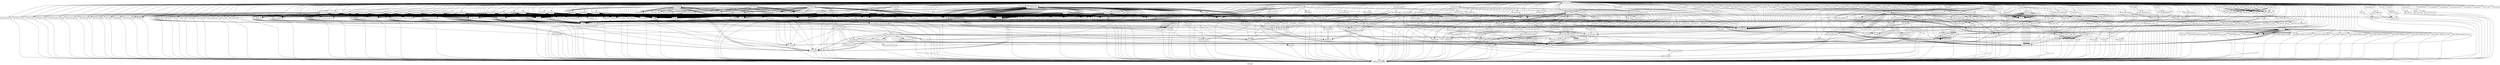 digraph "Call graph" {
	label="Call graph";

	Node0x559cd8288fa0 [shape=record,label="{external node}"];
	Node0x559cd8288fa0 -> Node0x559cd8289040;
	Node0x559cd8288fa0 -> Node0x559cd82890e0;
	Node0x559cd8288fa0 -> Node0x559cd8394860;
	Node0x559cd8288fa0 -> Node0x559cd82623a0;
	Node0x559cd8288fa0 -> Node0x559cd8394900;
	Node0x559cd8288fa0 -> Node0x559cd86777b0;
	Node0x559cd8288fa0 -> Node0x559cd86786e0;
	Node0x559cd8288fa0 -> Node0x559cd86787c0;
	Node0x559cd8288fa0 -> Node0x559cd867aaf0;
	Node0x559cd8288fa0 -> Node0x559cd8679140;
	Node0x559cd8288fa0 -> Node0x559cd8679290;
	Node0x559cd8288fa0 -> Node0x559cd8679300;
	Node0x559cd8288fa0 -> Node0x559cd867a540;
	Node0x559cd8288fa0 -> Node0x559cd867a5e0;
	Node0x559cd8288fa0 -> Node0x559cd867a700;
	Node0x559cd8288fa0 -> Node0x559cd83066e0;
	Node0x559cd8288fa0 -> Node0x559cd83067c0;
	Node0x559cd8288fa0 -> Node0x559cd86ceea0;
	Node0x559cd8288fa0 -> Node0x559cd86cef80;
	Node0x559cd8288fa0 -> Node0x559cd86cefb0;
	Node0x559cd8288fa0 -> Node0x559cd86cfcf0;
	Node0x559cd8288fa0 -> Node0x559cd86cfd20;
	Node0x559cd8288fa0 -> Node0x559cd86d07a0;
	Node0x559cd8288fa0 -> Node0x559cd86d09d0;
	Node0x559cd8288fa0 -> Node0x559cd86d0b20;
	Node0x559cd8288fa0 -> Node0x559cd86d1080;
	Node0x559cd8288fa0 -> Node0x559cd86d1d80;
	Node0x559cd8288fa0 -> Node0x559cd827cc10;
	Node0x559cd8288fa0 -> Node0x559cd827d100;
	Node0x559cd8288fa0 -> Node0x559cd827de00;
	Node0x559cd8288fa0 -> Node0x559cd827e6f0;
	Node0x559cd8288fa0 -> Node0x559cd827efe0;
	Node0x559cd8288fa0 -> Node0x559cd827f8d0;
	Node0x559cd8288fa0 -> Node0x559cd82801c0;
	Node0x559cd8288fa0 -> Node0x559cd82801f0;
	Node0x559cd8288fa0 -> Node0x559cd8280380;
	Node0x559cd8288fa0 -> Node0x559cd8280490;
	Node0x559cd8288fa0 -> Node0x559cd8280540;
	Node0x559cd8288fa0 -> Node0x559cd82805b0;
	Node0x559cd8288fa0 -> Node0x559cd82808a0;
	Node0x559cd8288fa0 -> Node0x559cd82809b0;
	Node0x559cd8288fa0 -> Node0x559cd8280bc0;
	Node0x559cd8288fa0 -> Node0x559cd8280ca0;
	Node0x559cd8288fa0 -> Node0x559cd8280df0;
	Node0x559cd8288fa0 -> Node0x559cd8280e20;
	Node0x559cd8288fa0 -> Node0x559cd8281150;
	Node0x559cd8288fa0 -> Node0x559cd8281180;
	Node0x559cd8288fa0 -> Node0x559cd82839d0;
	Node0x559cd8288fa0 -> Node0x559cd8283ab0;
	Node0x559cd8288fa0 -> Node0x559cd8283ae0;
	Node0x559cd8288fa0 -> Node0x559cd82f18d0;
	Node0x559cd8288fa0 -> Node0x559cd8394970;
	Node0x559cd8288fa0 -> Node0x559cd82f1900;
	Node0x559cd8288fa0 -> Node0x559cd82628e0;
	Node0x559cd8288fa0 -> Node0x559cd8280a50;
	Node0x559cd8288fa0 -> Node0x559cd82f1cb0;
	Node0x559cd8288fa0 -> Node0x559cd8677740;
	Node0x559cd8288fa0 -> Node0x559cd82f1b80;
	Node0x559cd8288fa0 -> Node0x559cd8678e00;
	Node0x559cd8288fa0 -> Node0x559cd8283b50;
	Node0x559cd8288fa0 -> Node0x559cd86ce620;
	Node0x559cd8288fa0 -> Node0x559cd86d0ab0;
	Node0x559cd8288fa0 -> Node0x559cd867a930;
	Node0x559cd8288fa0 -> Node0x559cd8678d20;
	Node0x559cd8288fa0 -> Node0x559cd8677df0;
	Node0x559cd8288fa0 -> Node0x559cd8306910;
	Node0x559cd8288fa0 -> Node0x559cd86787f0;
	Node0x559cd8288fa0 -> Node0x559cd8678e70;
	Node0x559cd8288fa0 -> Node0x559cd8283960;
	Node0x559cd8288fa0 -> Node0x559cd8283a00;
	Node0x559cd8288fa0 -> Node0x559cd86796f0;
	Node0x559cd8288fa0 -> Node0x559cd867a9a0;
	Node0x559cd8288fa0 -> Node0x559cd867aa80;
	Node0x559cd8288fa0 -> Node0x559cd8678710;
	Node0x559cd8288fa0 -> Node0x559cd8677660;
	Node0x559cd8288fa0 -> Node0x559cd8280b50;
	Node0x559cd8288fa0 -> Node0x559cd86790d0;
	Node0x559cd8288fa0 -> Node0x559cd82811f0;
	Node0x559cd8288fa0 -> Node0x559cd8262640;
	Node0x559cd8288fa0 -> Node0x559cd82812a0;
	Node0x559cd8288fa0 -> Node0x559cd82830e0;
	Node0x559cd8288fa0 -> Node0x559cd8678cb0;
	Node0x559cd8288fa0 -> Node0x559cd8280e90;
	Node0x559cd8288fa0 -> Node0x559cd8280d80;
	Node0x559cd8288fa0 -> Node0x559cd867ac40;
	Node0x559cd8288fa0 -> Node0x559cd8677890;
	Node0x559cd8288fa0 -> Node0x559cd8280bf0;
	Node0x559cd8288fa0 -> Node0x559cd82626b0;
	Node0x559cd8288fa0 -> Node0x559cd82813a0;
	Node0x559cd8288fa0 -> Node0x559cd8281410;
	Node0x559cd8288fa0 -> Node0x559cd8262790;
	Node0x559cd8288fa0 -> Node0x559cd867abd0;
	Node0x559cd8288fa0 -> Node0x559cd827ff40;
	Node0x559cd8288fa0 -> Node0x559cd8280110;
	Node0x559cd8288fa0 -> Node0x559cd82800c0;
	Node0x559cd8288fa0 -> Node0x559cd86d0b50;
	Node0x559cd8288fa0 -> Node0x559cd83949a0;
	Node0x559cd8288fa0 -> Node0x559cd827f010;
	Node0x559cd8288fa0 -> Node0x559cd86d1db0;
	Node0x559cd8288fa0 -> Node0x559cd86d0a00;
	Node0x559cd8288fa0 -> Node0x559cd86d1010;
	Node0x559cd8288fa0 -> Node0x559cd827e720;
	Node0x559cd8288fa0 -> Node0x559cd827de30;
	Node0x559cd8288fa0 -> Node0x559cd86d10b0;
	Node0x559cd8288fa0 -> Node0x559cd827d130;
	Node0x559cd8288fa0 -> Node0x559cd827cc40;
	Node0x559cd8288fa0 -> Node0x559cd8679170;
	Node0x559cd8288fa0 -> Node0x559cd83067f0;
	Node0x559cd8288fa0 -> Node0x559cd8262870;
	Node0x559cd8288fa0 -> Node0x559cd86d07d0;
	Node0x559cd8288fa0 -> Node0x559cd86d0960;
	Node0x559cd8288fa0 -> Node0x559cd82f3600;
	Node0x559cd8288fa0 -> Node0x559cd82f36a0;
	Node0x559cd8288fa0 -> Node0x559cd86cff20;
	Node0x559cd8288fa0 -> Node0x559cd82f3630;
	Node0x559cd8288fa0 -> Node0x559cd8306710;
	Node0x559cd8288fa0 -> Node0x559cd86cfc40;
	Node0x559cd8288fa0 -> Node0x559cd86cfd90;
	Node0x559cd8288fa0 -> Node0x559cd86cfeb0;
	Node0x559cd8288fa0 -> Node0x559cd867ab20;
	Node0x559cd8288fa0 -> Node0x559cd86ceed0;
	Node0x559cd8288fa0 -> Node0x559cd867aa10;
	Node0x559cd8288fa0 -> Node0x559cd867acb0;
	Node0x559cd8288fa0 -> Node0x559cd83068a0;
	Node0x559cd8288fa0 -> Node0x559cd867a650;
	Node0x559cd8288fa0 -> Node0x559cd867a730;
	Node0x559cd8288fa0 -> Node0x559cd8306670;
	Node0x559cd8288fa0 -> Node0x559cd82f3b90;
	Node0x559cd8288fa0 -> Node0x559cd867ad20;
	Node0x559cd8288fa0 -> Node0x559cd867ad90;
	Node0x559cd8288fa0 -> Node0x559cd8678ea0;
	Node0x559cd8288fa0 -> Node0x559cd8678ff0;
	Node0x559cd8288fa0 -> Node0x559cd8679840;
	Node0x559cd8288fa0 -> Node0x559cd86777e0;
	Node0x559cd8288fa0 -> Node0x559cd8677d10;
	Node0x559cd8288fa0 -> Node0x559cd8677d80;
	Node0x559cd8288fa0 -> Node0x559cd8678670;
	Node0x559cd8288fa0 -> Node0x559cd82f2130;
	Node0x559cd8288fa0 -> Node0x559cd82f21d0;
	Node0x559cd8288fa0 -> Node0x559cd82f2270;
	Node0x559cd8288fa0 -> Node0x559cd82f22e0;
	Node0x559cd8288fa0 -> Node0x559cd82f2350;
	Node0x559cd8288fa0 -> Node0x559cd82f23c0;
	Node0x559cd8288fa0 -> Node0x559cd82f23f0;
	Node0x559cd8288fa0 -> Node0x559cd82f2640;
	Node0x559cd8288fa0 -> Node0x559cd82f2710;
	Node0x559cd8288fa0 -> Node0x559cd82f27b0;
	Node0x559cd8288fa0 -> Node0x559cd82f2820;
	Node0x559cd8288fa0 -> Node0x559cd82f2b70;
	Node0x559cd8288fa0 -> Node0x559cd82f2c10;
	Node0x559cd8288fa0 -> Node0x559cd82f2c80;
	Node0x559cd8288fa0 -> Node0x559cd82f2d20;
	Node0x559cd8288fa0 -> Node0x559cd82f2d50;
	Node0x559cd8288fa0 -> Node0x559cd82f2e00;
	Node0x559cd8288fa0 -> Node0x559cd82f2e30;
	Node0x559cd8288fa0 -> Node0x559cd82f6090;
	Node0x559cd8288fa0 -> Node0x559cd82f6290;
	Node0x559cd8288fa0 -> Node0x559cd82f6300;
	Node0x559cd8288fa0 -> Node0x559cd82f6330;
	Node0x559cd8288fa0 -> Node0x559cd82f65b0;
	Node0x559cd8288fa0 -> Node0x559cd82f65e0;
	Node0x559cd8288fa0 -> Node0x559cd82f67d0;
	Node0x559cd8288fa0 -> Node0x559cd82f6800;
	Node0x559cd8288fa0 -> Node0x559cd82f69f0;
	Node0x559cd8288fa0 -> Node0x559cd82f6a20;
	Node0x559cd8288fa0 -> Node0x559cd82f6ad0;
	Node0x559cd8288fa0 -> Node0x559cd82f6c50;
	Node0x559cd8288fa0 -> Node0x559cd82f6cc0;
	Node0x559cd8288fa0 -> Node0x559cd82f6d30;
	Node0x559cd8288fa0 -> Node0x559cd82f6da0;
	Node0x559cd8288fa0 -> Node0x559cd82f6e10;
	Node0x559cd8288fa0 -> Node0x559cd82f7290;
	Node0x559cd8288fa0 -> Node0x559cd82f7300;
	Node0x559cd8288fa0 -> Node0x559cd82f7370;
	Node0x559cd8288fa0 -> Node0x559cd82f73e0;
	Node0x559cd8288fa0 -> Node0x559cd82f7450;
	Node0x559cd8288fa0 -> Node0x559cd82f74c0;
	Node0x559cd8288fa0 -> Node0x559cd82f7d40;
	Node0x559cd8288fa0 -> Node0x559cd82f7db0;
	Node0x559cd8288fa0 -> Node0x559cd82f7e20;
	Node0x559cd8288fa0 -> Node0x559cd82f7e90;
	Node0x559cd8288fa0 -> Node0x559cd8289070;
	Node0x559cd8288fa0 -> Node0x559cd82f8230;
	Node0x559cd8288fa0 -> Node0x559cd82f81c0;
	Node0x559cd8288fa0 -> Node0x559cd82f8310;
	Node0x559cd8288fa0 -> Node0x559cd82f83e0;
	Node0x559cd8288fa0 -> Node0x559cd82f8450;
	Node0x559cd8288fa0 -> Node0x559cd82f84c0;
	Node0x559cd8288fa0 -> Node0x559cd82f8530;
	Node0x559cd8288fa0 -> Node0x559cd82f85d0;
	Node0x559cd8288fa0 -> Node0x559cd82f8600;
	Node0x559cd8288fa0 -> Node0x559cd8262530;
	Node0x559cd8288fa0 -> Node0x559cd82625a0;
	Node0x559cd8288fa0 -> Node0x559cd82f87b0;
	Node0x559cd8288fa0 -> Node0x559cd82f8820;
	Node0x559cd8288fa0 -> Node0x559cd82f8850;
	Node0x559cd8288fa0 -> Node0x559cd833aa30;
	Node0x559cd8288fa0 -> Node0x559cd833ad30;
	Node0x559cd8288fa0 -> Node0x559cd833ada0;
	Node0x559cd8288fa0 -> Node0x559cd833ae40;
	Node0x559cd8288fa0 -> Node0x559cd833aee0;
	Node0x559cd8288fa0 -> Node0x559cd833af80;
	Node0x559cd8288fa0 -> Node0x559cd833bb20;
	Node0x559cd8288fa0 -> Node0x559cd833bb90;
	Node0x559cd8288fa0 -> Node0x559cd833bc00;
	Node0x559cd8288fa0 -> Node0x559cd82f1fd0;
	Node0x559cd8288fa0 -> Node0x559cd833be70;
	Node0x559cd8288fa0 -> Node0x559cd833bff0;
	Node0x559cd8288fa0 -> Node0x559cd833c020;
	Node0x559cd8288fa0 -> Node0x559cd833c1e0;
	Node0x559cd8288fa0 -> Node0x559cd833c2b0;
	Node0x559cd8288fa0 -> Node0x559cd8262410;
	Node0x559cd8288fa0 -> Node0x559cd82803f0;
	Node0x559cd8288fa0 -> Node0x559cd833c350;
	Node0x559cd8288fa0 -> Node0x559cd82f2780;
	Node0x559cd8288fa0 -> Node0x559cd833aa60;
	Node0x559cd8288fa0 -> Node0x559cd833bc30;
	Node0x559cd8288fa0 -> Node0x559cd833b020;
	Node0x559cd8288fa0 -> Node0x559cd833ab80;
	Node0x559cd8288fa0 -> Node0x559cd8280420;
	Node0x559cd8288fa0 -> Node0x559cd833c9b0;
	Node0x559cd8288fa0 -> Node0x559cd8280770;
	Node0x559cd8288fa0 -> Node0x559cd833cb50;
	Node0x559cd8288fa0 -> Node0x559cd8280620;
	Node0x559cd8288fa0 -> Node0x559cd833cbc0;
	Node0x559cd8288fa0 -> Node0x559cd833d480;
	Node0x559cd8288fa0 -> Node0x559cd833d550;
	Node0x559cd8288fa0 -> Node0x559cd833d630;
	Node0x559cd8288fa0 -> Node0x559cd833d770;
	Node0x559cd8288fa0 -> Node0x559cd833d520;
	Node0x559cd8288fa0 -> Node0x559cd8280700;
	Node0x559cd8288fa0 -> Node0x559cd833d890;
	Node0x559cd8288fa0 -> Node0x559cd833d900;
	Node0x559cd8288fa0 -> Node0x559cd8678f80;
	Node0x559cd8288fa0 -> Node0x559cd833dad0;
	Node0x559cd8288fa0 -> Node0x559cd8283070;
	Node0x559cd8288fa0 -> Node0x559cd833db00;
	Node0x559cd8288fa0 -> Node0x559cd833dc30;
	Node0x559cd8288fa0 -> Node0x559cd82802d0;
	Node0x559cd8288fa0 -> Node0x559cd833dd40;
	Node0x559cd8288fa0 -> Node0x559cd833deb0;
	Node0x559cd8288fa0 -> Node0x559cd833dee0;
	Node0x559cd8288fa0 -> Node0x559cd8678f10;
	Node0x559cd8288fa0 -> Node0x559cd8262720;
	Node0x559cd8288fa0 -> Node0x559cd833d410;
	Node0x559cd8288fa0 -> Node0x559cd833e110;
	Node0x559cd8288fa0 -> Node0x559cd833d5c0;
	Node0x559cd8288fa0 -> Node0x559cd8679060;
	Node0x559cd8288fa0 -> Node0x559cd833e210;
	Node0x559cd8288fa0 -> Node0x559cd833e2b0;
	Node0x559cd8288fa0 -> Node0x559cd827fff0;
	Node0x559cd8288fa0 -> Node0x559cd833e380;
	Node0x559cd8288fa0 -> Node0x559cd833e420;
	Node0x559cd8288fa0 -> Node0x559cd833e4c0;
	Node0x559cd8288fa0 -> Node0x559cd833e560;
	Node0x559cd8288fa0 -> Node0x559cd833e600;
	Node0x559cd8288fa0 -> Node0x559cd833e6a0;
	Node0x559cd8288fa0 -> Node0x559cd82f3c90;
	Node0x559cd8288fa0 -> Node0x559cd82f3d30;
	Node0x559cd8288fa0 -> Node0x559cd82f3dd0;
	Node0x559cd8288fa0 -> Node0x559cd82f3e70;
	Node0x559cd8288fa0 -> Node0x559cd82f3f10;
	Node0x559cd8288fa0 -> Node0x559cd82f3fb0;
	Node0x559cd8288fa0 -> Node0x559cd82f4050;
	Node0x559cd8288fa0 -> Node0x559cd82f40f0;
	Node0x559cd8288fa0 -> Node0x559cd82f4190;
	Node0x559cd8288fa0 -> Node0x559cd82f4230;
	Node0x559cd8288fa0 -> Node0x559cd82f42d0;
	Node0x559cd8288fa0 -> Node0x559cd82f4370;
	Node0x559cd8288fa0 -> Node0x559cd82f4410;
	Node0x559cd8288fa0 -> Node0x559cd82f44b0;
	Node0x559cd8288fa0 -> Node0x559cd82f4550;
	Node0x559cd8288fa0 -> Node0x559cd82f45f0;
	Node0x559cd8288fa0 -> Node0x559cd82f4690;
	Node0x559cd8288fa0 -> Node0x559cd82f4730;
	Node0x559cd8288fa0 -> Node0x559cd827fc90;
	Node0x559cd8288fa0 -> Node0x559cd82f4800;
	Node0x559cd8288fa0 -> Node0x559cd82f48a0;
	Node0x559cd8288fa0 -> Node0x559cd867a850;
	Node0x559cd8288fa0 -> Node0x559cd82f4970;
	Node0x559cd8288fa0 -> Node0x559cd82f4a10;
	Node0x559cd8288fa0 -> Node0x559cd867a7e0;
	Node0x559cd8288fa0 -> Node0x559cd82f4ae0;
	Node0x559cd8288fa0 -> Node0x559cd82f4b80;
	Node0x559cd8288fa0 -> Node0x559cd82f4c20;
	Node0x559cd8288fa0 -> Node0x559cd82f4cc0;
	Node0x559cd8288fa0 -> Node0x559cd82f4d60;
	Node0x559cd8288fa0 -> Node0x559cd82f4e00;
	Node0x559cd8288fa0 -> Node0x559cd82f4ea0;
	Node0x559cd8288fa0 -> Node0x559cd82f4f40;
	Node0x559cd8288fa0 -> Node0x559cd82f4fe0;
	Node0x559cd8288fa0 -> Node0x559cd82f5080;
	Node0x559cd8288fa0 -> Node0x559cd82f5120;
	Node0x559cd8288fa0 -> Node0x559cd82624c0;
	Node0x559cd8288fa0 -> Node0x559cd82625d0;
	Node0x559cd8288fa0 -> Node0x559cd867a8c0;
	Node0x559cd8288fa0 -> Node0x559cd82f5250;
	Node0x559cd8288fa0 -> Node0x559cd82f5410;
	Node0x559cd8288fa0 -> Node0x559cd82f5440;
	Node0x559cd8288fa0 -> Node0x559cd82f55b0;
	Node0x559cd8288fa0 -> Node0x559cd82f56b0;
	Node0x559cd8288fa0 -> Node0x559cd8306600;
	Node0x559cd8288fa0 -> Node0x559cd82f56e0;
	Node0x559cd8288fa0 -> Node0x559cd82f58c0;
	Node0x559cd8288fa0 -> Node0x559cd8679760;
	Node0x559cd8288fa0 -> Node0x559cd86776d0;
	Node0x559cd8288fa0 -> Node0x559cd82f58f0;
	Node0x559cd8288fa0 -> Node0x559cd86795a0;
	Node0x559cd8288fa0 -> Node0x559cd82f5b30;
	Node0x559cd8288fa0 -> Node0x559cd8679530;
	Node0x559cd8288fa0 -> Node0x559cd82f5c00;
	Node0x559cd8288fa0 -> Node0x559cd8679450;
	Node0x559cd8288fa0 -> Node0x559cd8342890;
	Node0x559cd8288fa0 -> Node0x559cd8679680;
	Node0x559cd8288fa0 -> Node0x559cd83429e0;
	Node0x559cd8288fa0 -> Node0x559cd86793a0;
	Node0x559cd8288fa0 -> Node0x559cd8678d90;
	Node0x559cd8288fa0 -> Node0x559cd8342b30;
	Node0x559cd8288fa0 -> Node0x559cd867a4d0;
	Node0x559cd8288fa0 -> Node0x559cd86794c0;
	Node0x559cd8288fa0 -> Node0x559cd8679220;
	Node0x559cd8288fa0 -> Node0x559cd8679610;
	Node0x559cd8288fa0 -> Node0x559cd8342cb0;
	Node0x559cd8288fa0 -> Node0x559cd8343130;
	Node0x559cd8288fa0 -> Node0x559cd83431a0;
	Node0x559cd8288fa0 -> Node0x559cd83431d0;
	Node0x559cd8288fa0 -> Node0x559cd8343400;
	Node0x559cd8288fa0 -> Node0x559cd83434d0;
	Node0x559cd8288fa0 -> Node0x559cd83435d0;
	Node0x559cd8288fa0 -> Node0x559cd8343600;
	Node0x559cd8288fa0 -> Node0x559cd8343780;
	Node0x559cd8288fa0 -> Node0x559cd8343900;
	Node0x559cd8288fa0 -> Node0x559cd8343a80;
	Node0x559cd8288fa0 -> Node0x559cd833c320;
	Node0x559cd8288fa0 -> Node0x559cd8343c00;
	Node0x559cd8288fa0 -> Node0x559cd8343e30;
	Node0x559cd8288fa0 -> Node0x559cd833c790;
	Node0x559cd8288fa0 -> Node0x559cd8344010;
	Node0x559cd8288fa0 -> Node0x559cd833b9d0;
	Node0x559cd8288fa0 -> Node0x559cd83440b0;
	Node0x559cd8288fa0 -> Node0x559cd833c7f0;
	Node0x559cd8288fa0 -> Node0x559cd833ab10;
	Node0x559cd8288fa0 -> Node0x559cd833ba40;
	Node0x559cd8288fa0 -> Node0x559cd8344210;
	Node0x559cd8288fa0 -> Node0x559cd82f5280;
	Node0x559cd8288fa0 -> Node0x559cd8344780;
	Node0x559cd8288fa0 -> Node0x559cd82f59b0;
	Node0x559cd8288fa0 -> Node0x559cd86546f0;
	Node0x559cd8288fa0 -> Node0x559cd82f5a70;
	Node0x559cd8288fa0 -> Node0x559cd8654d60;
	Node0x559cd8288fa0 -> Node0x559cd8654dd0;
	Node0x559cd8288fa0 -> Node0x559cd82f5850;
	Node0x559cd8288fa0 -> Node0x559cd8655040;
	Node0x559cd8288fa0 -> Node0x559cd833c3c0;
	Node0x559cd8288fa0 -> Node0x559cd8343d80;
	Node0x559cd8288fa0 -> Node0x559cd86553f0;
	Node0x559cd8288fa0 -> Node0x559cd8655a70;
	Node0x559cd8288fa0 -> Node0x559cd8655490;
	Node0x559cd8288fa0 -> Node0x559cd8655cd0;
	Node0x559cd8288fa0 -> Node0x559cd8655420;
	Node0x559cd8288fa0 -> Node0x559cd8655ec0;
	Node0x559cd8288fa0 -> Node0x559cd8655590;
	Node0x559cd8288fa0 -> Node0x559cd8655f60;
	Node0x559cd8288fa0 -> Node0x559cd8655600;
	Node0x559cd8288fa0 -> Node0x559cd8656050;
	Node0x559cd8288fa0 -> Node0x559cd8655670;
	Node0x559cd8288fa0 -> Node0x559cd86561d0;
	Node0x559cd8288fa0 -> Node0x559cd86556e0;
	Node0x559cd8288fa0 -> Node0x559cd86562e0;
	Node0x559cd8288fa0 -> Node0x559cd8655750;
	Node0x559cd8288fa0 -> Node0x559cd86563d0;
	Node0x559cd8288fa0 -> Node0x559cd86557c0;
	Node0x559cd8288fa0 -> Node0x559cd8655ae0;
	Node0x559cd8288fa0 -> Node0x559cd8656470;
	Node0x559cd8288fa0 -> Node0x559cd8655b10;
	Node0x559cd8288fa0 -> Node0x559cd8656270;
	Node0x559cd8288fa0 -> Node0x559cd8655d70;
	Node0x559cd8288fa0 -> Node0x559cd8655d00;
	Node0x559cd8288fa0 -> Node0x559cd8655e20;
	Node0x559cd8288fa0 -> Node0x559cd8655b80;
	Node0x559cd8288fa0 -> Node0x559cd86566b0;
	Node0x559cd82890e0 [shape=record,label="{setup_tests}"];
	Node0x559cd82890e0 -> Node0x559cd8289070;
	Node0x559cd82890e0 -> Node0x559cd8262410;
	Node0x559cd82890e0 -> Node0x559cd82623a0;
	Node0x559cd82890e0 -> Node0x559cd82624c0;
	Node0x559cd82890e0 -> Node0x559cd8262530;
	Node0x559cd82890e0 -> Node0x559cd8262530;
	Node0x559cd82890e0 -> Node0x559cd8262530;
	Node0x559cd82890e0 -> Node0x559cd8262530;
	Node0x559cd82890e0 -> Node0x559cd8262530;
	Node0x559cd82890e0 -> Node0x559cd8262530;
	Node0x559cd82890e0 -> Node0x559cd8262530;
	Node0x559cd82890e0 -> Node0x559cd8262530;
	Node0x559cd82890e0 -> Node0x559cd8262530;
	Node0x559cd82890e0 -> Node0x559cd8262530;
	Node0x559cd82890e0 -> Node0x559cd82625a0;
	Node0x559cd82890e0 -> Node0x559cd8262530;
	Node0x559cd82890e0 -> Node0x559cd8262530;
	Node0x559cd82890e0 -> Node0x559cd8262530;
	Node0x559cd82890e0 -> Node0x559cd8262530;
	Node0x559cd82890e0 -> Node0x559cd82625a0;
	Node0x559cd82890e0 -> Node0x559cd82625a0;
	Node0x559cd82890e0 -> Node0x559cd8262530;
	Node0x559cd82890e0 -> Node0x559cd8262530;
	Node0x559cd82890e0 -> Node0x559cd8262530;
	Node0x559cd82890e0 -> Node0x559cd8262530;
	Node0x559cd82890e0 -> Node0x559cd8262530;
	Node0x559cd82890e0 -> Node0x559cd8262530;
	Node0x559cd82890e0 -> Node0x559cd8262530;
	Node0x559cd82890e0 -> Node0x559cd8262530;
	Node0x559cd82890e0 -> Node0x559cd8262530;
	Node0x559cd82890e0 -> Node0x559cd8262530;
	Node0x559cd82890e0 -> Node0x559cd8262530;
	Node0x559cd82890e0 -> Node0x559cd82625a0;
	Node0x559cd82890e0 -> Node0x559cd82625a0;
	Node0x559cd82890e0 -> Node0x559cd8262530;
	Node0x559cd82890e0 -> Node0x559cd82625a0;
	Node0x559cd8289040 [shape=record,label="{test_get_options}"];
	Node0x559cd8394860 [shape=record,label="{llvm.dbg.declare}"];
	Node0x559cd82623a0 [shape=record,label="{BN_CTX_new}"];
	Node0x559cd82623a0 -> Node0x559cd8288fd0;
	Node0x559cd86cef80 [shape=record,label="{test_expmodone}"];
	Node0x559cd86cef80 -> Node0x559cd8394970;
	Node0x559cd86cef80 -> Node0x559cd8394970;
	Node0x559cd86cef80 -> Node0x559cd8394970;
	Node0x559cd86cef80 -> Node0x559cd8394970;
	Node0x559cd86cef80 -> Node0x559cd82624c0;
	Node0x559cd86cef80 -> Node0x559cd82624c0;
	Node0x559cd86cef80 -> Node0x559cd82624c0;
	Node0x559cd86cef80 -> Node0x559cd82624c0;
	Node0x559cd86cef80 -> Node0x559cd82624c0;
	Node0x559cd86cef80 -> Node0x559cd8678cb0;
	Node0x559cd86cef80 -> Node0x559cd82625d0;
	Node0x559cd86cef80 -> Node0x559cd8678cb0;
	Node0x559cd86cef80 -> Node0x559cd82625d0;
	Node0x559cd86cef80 -> Node0x559cd8678cb0;
	Node0x559cd86cef80 -> Node0x559cd82625d0;
	Node0x559cd86cef80 -> Node0x559cd86ce620;
	Node0x559cd86cef80 -> Node0x559cd82625d0;
	Node0x559cd86cef80 -> Node0x559cd86776d0;
	Node0x559cd86cef80 -> Node0x559cd867a930;
	Node0x559cd86cef80 -> Node0x559cd82625d0;
	Node0x559cd86cef80 -> Node0x559cd86776d0;
	Node0x559cd86cef80 -> Node0x559cd8678d20;
	Node0x559cd86cef80 -> Node0x559cd82625d0;
	Node0x559cd86cef80 -> Node0x559cd86776d0;
	Node0x559cd86cef80 -> Node0x559cd86ceed0;
	Node0x559cd86cef80 -> Node0x559cd82625d0;
	Node0x559cd86cef80 -> Node0x559cd86776d0;
	Node0x559cd86cef80 -> Node0x559cd867aa10;
	Node0x559cd86cef80 -> Node0x559cd82625d0;
	Node0x559cd86cef80 -> Node0x559cd86776d0;
	Node0x559cd86cef80 -> Node0x559cd867acb0;
	Node0x559cd86cef80 -> Node0x559cd82625d0;
	Node0x559cd86cef80 -> Node0x559cd86776d0;
	Node0x559cd86cef80 -> Node0x559cd8262870;
	Node0x559cd86cef80 -> Node0x559cd8677740;
	Node0x559cd86cef80 -> Node0x559cd8677740;
	Node0x559cd86cef80 -> Node0x559cd8677740;
	Node0x559cd86cef80 -> Node0x559cd8677740;
	Node0x559cd86cfcf0 [shape=record,label="{test_smallsafeprime}"];
	Node0x559cd86cfcf0 -> Node0x559cd8394970;
	Node0x559cd86cfcf0 -> Node0x559cd82624c0;
	Node0x559cd86cfcf0 -> Node0x559cd867ab20;
	Node0x559cd86cfcf0 -> Node0x559cd867a8c0;
	Node0x559cd86cfcf0 -> Node0x559cd867ab20;
	Node0x559cd86cfcf0 -> Node0x559cd82625d0;
	Node0x559cd86cfcf0 -> Node0x559cd86cfc40;
	Node0x559cd86cfcf0 -> Node0x559cd8678f10;
	Node0x559cd86cfcf0 -> Node0x559cd8677740;
	Node0x559cd86cfd20 [shape=record,label="{test_swap}"];
	Node0x559cd86cfd20 -> Node0x559cd8394970;
	Node0x559cd86cfd20 -> Node0x559cd82624c0;
	Node0x559cd86cfd20 -> Node0x559cd8394970;
	Node0x559cd86cfd20 -> Node0x559cd82624c0;
	Node0x559cd86cfd20 -> Node0x559cd8394970;
	Node0x559cd86cfd20 -> Node0x559cd82624c0;
	Node0x559cd86cfd20 -> Node0x559cd8394970;
	Node0x559cd86cfd20 -> Node0x559cd82624c0;
	Node0x559cd86cfd20 -> Node0x559cd83949a0;
	Node0x559cd86cfd20 -> Node0x559cd82625d0;
	Node0x559cd86cfd20 -> Node0x559cd83949a0;
	Node0x559cd86cfd20 -> Node0x559cd82625d0;
	Node0x559cd86cfd20 -> Node0x559cd8262640;
	Node0x559cd86cfd20 -> Node0x559cd82624c0;
	Node0x559cd86cfd20 -> Node0x559cd8262640;
	Node0x559cd86cfd20 -> Node0x559cd82624c0;
	Node0x559cd86cfd20 -> Node0x559cd86cfc40;
	Node0x559cd86cfd20 -> Node0x559cd86cfd90;
	Node0x559cd86cfd20 -> Node0x559cd86cfe40;
	Node0x559cd86cfd20 -> Node0x559cd86cfe40;
	Node0x559cd86cfd20 -> Node0x559cd86cfeb0;
	Node0x559cd86cfd20 -> Node0x559cd86cfe40;
	Node0x559cd86cfd20 -> Node0x559cd86cfe40;
	Node0x559cd86cfd20 -> Node0x559cd86cfeb0;
	Node0x559cd86cfd20 -> Node0x559cd86cfe40;
	Node0x559cd86cfd20 -> Node0x559cd86cfe40;
	Node0x559cd86cfd20 -> Node0x559cd8306710;
	Node0x559cd86cfd20 -> Node0x559cd86cfd90;
	Node0x559cd86cfd20 -> Node0x559cd86cfe40;
	Node0x559cd86cfd20 -> Node0x559cd86cfe40;
	Node0x559cd86cfd20 -> Node0x559cd86cff20;
	Node0x559cd86cfd20 -> Node0x559cd82625d0;
	Node0x559cd86cfd20 -> Node0x559cd86cff20;
	Node0x559cd86cfd20 -> Node0x559cd867a8c0;
	Node0x559cd86cfd20 -> Node0x559cd86cfeb0;
	Node0x559cd86cfd20 -> Node0x559cd86cfe40;
	Node0x559cd86cfd20 -> Node0x559cd86cfe40;
	Node0x559cd86cfd20 -> Node0x559cd86cff20;
	Node0x559cd86cfd20 -> Node0x559cd82625d0;
	Node0x559cd86cfd20 -> Node0x559cd86cff20;
	Node0x559cd86cfd20 -> Node0x559cd867a8c0;
	Node0x559cd86cfd20 -> Node0x559cd86cfeb0;
	Node0x559cd86cfd20 -> Node0x559cd86cfe40;
	Node0x559cd86cfd20 -> Node0x559cd86cfe40;
	Node0x559cd86cfd20 -> Node0x559cd86cff20;
	Node0x559cd86cfd20 -> Node0x559cd82625d0;
	Node0x559cd86cfd20 -> Node0x559cd86cff20;
	Node0x559cd86cfd20 -> Node0x559cd867a8c0;
	Node0x559cd86cfd20 -> Node0x559cd8677740;
	Node0x559cd86cfd20 -> Node0x559cd8677740;
	Node0x559cd86cfd20 -> Node0x559cd8677740;
	Node0x559cd86cfd20 -> Node0x559cd8677740;
	Node0x559cd86d07a0 [shape=record,label="{test_ctx_consttime_flag}"];
	Node0x559cd86d07a0 -> Node0x559cd82623a0;
	Node0x559cd86d07a0 -> Node0x559cd82624c0;
	Node0x559cd86d07a0 -> Node0x559cd86d07d0;
	Node0x559cd86d07a0 -> Node0x559cd82624c0;
	Node0x559cd86d07a0 -> Node0x559cd86d0880;
	Node0x559cd86d07a0 -> Node0x559cd82625d0;
	Node0x559cd86d07a0 -> Node0x559cd86d08f0;
	Node0x559cd86d07a0 -> Node0x559cd82625d0;
	Node0x559cd86d07a0 -> Node0x559cd86d0960;
	Node0x559cd86d07a0 -> Node0x559cd86d0960;
	Node0x559cd86d09d0 [shape=record,label="{test_gf2m_add}"];
	Node0x559cd86d09d0 -> Node0x559cd8394970;
	Node0x559cd86d09d0 -> Node0x559cd82624c0;
	Node0x559cd86d09d0 -> Node0x559cd8394970;
	Node0x559cd86d09d0 -> Node0x559cd82624c0;
	Node0x559cd86d09d0 -> Node0x559cd8394970;
	Node0x559cd86d09d0 -> Node0x559cd82624c0;
	Node0x559cd86d09d0 -> Node0x559cd8679170;
	Node0x559cd86d09d0 -> Node0x559cd82625d0;
	Node0x559cd86d09d0 -> Node0x559cd83067f0;
	Node0x559cd86d09d0 -> Node0x559cd8262640;
	Node0x559cd86d09d0 -> Node0x559cd82624c0;
	Node0x559cd86d09d0 -> Node0x559cd8262800;
	Node0x559cd86d09d0 -> Node0x559cd8262870;
	Node0x559cd86d09d0 -> Node0x559cd8262800;
	Node0x559cd86d09d0 -> Node0x559cd8262870;
	Node0x559cd86d09d0 -> Node0x559cd86d0a00;
	Node0x559cd86d09d0 -> Node0x559cd82625d0;
	Node0x559cd86d09d0 -> Node0x559cd86d0ab0;
	Node0x559cd86d09d0 -> Node0x559cd86d0ab0;
	Node0x559cd86d09d0 -> Node0x559cd86d0ab0;
	Node0x559cd86d09d0 -> Node0x559cd86d0ab0;
	Node0x559cd86d09d0 -> Node0x559cd867a8c0;
	Node0x559cd86d09d0 -> Node0x559cd86d0a00;
	Node0x559cd86d09d0 -> Node0x559cd82625d0;
	Node0x559cd86d09d0 -> Node0x559cd86776d0;
	Node0x559cd86d09d0 -> Node0x559cd8677740;
	Node0x559cd86d09d0 -> Node0x559cd8677740;
	Node0x559cd86d09d0 -> Node0x559cd8677740;
	Node0x559cd86d0b20 [shape=record,label="{test_gf2m_mod}"];
	Node0x559cd86d0b20 -> Node0x559cd8394970;
	Node0x559cd86d0b20 -> Node0x559cd82624c0;
	Node0x559cd86d0b20 -> Node0x559cd8394970;
	Node0x559cd86d0b20 -> Node0x559cd82624c0;
	Node0x559cd86d0b20 -> Node0x559cd8394970;
	Node0x559cd86d0b20 -> Node0x559cd82624c0;
	Node0x559cd86d0b20 -> Node0x559cd8394970;
	Node0x559cd86d0b20 -> Node0x559cd82624c0;
	Node0x559cd86d0b20 -> Node0x559cd8394970;
	Node0x559cd86d0b20 -> Node0x559cd82624c0;
	Node0x559cd86d0b20 -> Node0x559cd8394970;
	Node0x559cd86d0b20 -> Node0x559cd82624c0;
	Node0x559cd86d0b20 -> Node0x559cd86d0b50;
	Node0x559cd86d0b20 -> Node0x559cd82625d0;
	Node0x559cd86d0b20 -> Node0x559cd86d0b50;
	Node0x559cd86d0b20 -> Node0x559cd82625d0;
	Node0x559cd86d0b20 -> Node0x559cd83949a0;
	Node0x559cd86d0b20 -> Node0x559cd82625d0;
	Node0x559cd86d0b20 -> Node0x559cd86d1010;
	Node0x559cd86d0b20 -> Node0x559cd82625d0;
	Node0x559cd86d0b20 -> Node0x559cd86d0a00;
	Node0x559cd86d0b20 -> Node0x559cd82625d0;
	Node0x559cd86d0b20 -> Node0x559cd86d1010;
	Node0x559cd86d0b20 -> Node0x559cd82625d0;
	Node0x559cd86d0b20 -> Node0x559cd86776d0;
	Node0x559cd86d0b20 -> Node0x559cd8677740;
	Node0x559cd86d0b20 -> Node0x559cd8677740;
	Node0x559cd86d0b20 -> Node0x559cd8677740;
	Node0x559cd86d0b20 -> Node0x559cd8677740;
	Node0x559cd86d0b20 -> Node0x559cd8677740;
	Node0x559cd86d0b20 -> Node0x559cd8677740;
	Node0x559cd86d1080 [shape=record,label="{test_gf2m_mul}"];
	Node0x559cd86d1080 -> Node0x559cd8394970;
	Node0x559cd86d1080 -> Node0x559cd82624c0;
	Node0x559cd86d1080 -> Node0x559cd8394970;
	Node0x559cd86d1080 -> Node0x559cd82624c0;
	Node0x559cd86d1080 -> Node0x559cd8394970;
	Node0x559cd86d1080 -> Node0x559cd82624c0;
	Node0x559cd86d1080 -> Node0x559cd8394970;
	Node0x559cd86d1080 -> Node0x559cd82624c0;
	Node0x559cd86d1080 -> Node0x559cd8394970;
	Node0x559cd86d1080 -> Node0x559cd82624c0;
	Node0x559cd86d1080 -> Node0x559cd8394970;
	Node0x559cd86d1080 -> Node0x559cd82624c0;
	Node0x559cd86d1080 -> Node0x559cd8394970;
	Node0x559cd86d1080 -> Node0x559cd82624c0;
	Node0x559cd86d1080 -> Node0x559cd8394970;
	Node0x559cd86d1080 -> Node0x559cd82624c0;
	Node0x559cd86d1080 -> Node0x559cd8394970;
	Node0x559cd86d1080 -> Node0x559cd82624c0;
	Node0x559cd86d1080 -> Node0x559cd86d0b50;
	Node0x559cd86d1080 -> Node0x559cd82625d0;
	Node0x559cd86d1080 -> Node0x559cd86d0b50;
	Node0x559cd86d1080 -> Node0x559cd82625d0;
	Node0x559cd86d1080 -> Node0x559cd83949a0;
	Node0x559cd86d1080 -> Node0x559cd82625d0;
	Node0x559cd86d1080 -> Node0x559cd83949a0;
	Node0x559cd86d1080 -> Node0x559cd82625d0;
	Node0x559cd86d1080 -> Node0x559cd83949a0;
	Node0x559cd86d1080 -> Node0x559cd82625d0;
	Node0x559cd86d1080 -> Node0x559cd86d10b0;
	Node0x559cd86d1080 -> Node0x559cd82625d0;
	Node0x559cd86d1080 -> Node0x559cd86d0a00;
	Node0x559cd86d1080 -> Node0x559cd82625d0;
	Node0x559cd86d1080 -> Node0x559cd86d10b0;
	Node0x559cd86d1080 -> Node0x559cd82625d0;
	Node0x559cd86d1080 -> Node0x559cd86d10b0;
	Node0x559cd86d1080 -> Node0x559cd82625d0;
	Node0x559cd86d1080 -> Node0x559cd86d0a00;
	Node0x559cd86d1080 -> Node0x559cd82625d0;
	Node0x559cd86d1080 -> Node0x559cd86d0a00;
	Node0x559cd86d1080 -> Node0x559cd82625d0;
	Node0x559cd86d1080 -> Node0x559cd86776d0;
	Node0x559cd86d1080 -> Node0x559cd8677740;
	Node0x559cd86d1080 -> Node0x559cd8677740;
	Node0x559cd86d1080 -> Node0x559cd8677740;
	Node0x559cd86d1080 -> Node0x559cd8677740;
	Node0x559cd86d1080 -> Node0x559cd8677740;
	Node0x559cd86d1080 -> Node0x559cd8677740;
	Node0x559cd86d1080 -> Node0x559cd8677740;
	Node0x559cd86d1080 -> Node0x559cd8677740;
	Node0x559cd86d1080 -> Node0x559cd8677740;
	Node0x559cd86d1d80 [shape=record,label="{test_gf2m_sqr}"];
	Node0x559cd86d1d80 -> Node0x559cd8394970;
	Node0x559cd86d1d80 -> Node0x559cd82624c0;
	Node0x559cd86d1d80 -> Node0x559cd8394970;
	Node0x559cd86d1d80 -> Node0x559cd82624c0;
	Node0x559cd86d1d80 -> Node0x559cd8394970;
	Node0x559cd86d1d80 -> Node0x559cd82624c0;
	Node0x559cd86d1d80 -> Node0x559cd8394970;
	Node0x559cd86d1d80 -> Node0x559cd82624c0;
	Node0x559cd86d1d80 -> Node0x559cd8394970;
	Node0x559cd86d1d80 -> Node0x559cd82624c0;
	Node0x559cd86d1d80 -> Node0x559cd86d0b50;
	Node0x559cd86d1d80 -> Node0x559cd82625d0;
	Node0x559cd86d1d80 -> Node0x559cd86d0b50;
	Node0x559cd86d1d80 -> Node0x559cd82625d0;
	Node0x559cd86d1d80 -> Node0x559cd83949a0;
	Node0x559cd86d1d80 -> Node0x559cd82625d0;
	Node0x559cd86d1d80 -> Node0x559cd86d1db0;
	Node0x559cd86d1d80 -> Node0x559cd82625d0;
	Node0x559cd86d1d80 -> Node0x559cd8262640;
	Node0x559cd86d1d80 -> Node0x559cd82625d0;
	Node0x559cd86d1d80 -> Node0x559cd86d10b0;
	Node0x559cd86d1d80 -> Node0x559cd82625d0;
	Node0x559cd86d1d80 -> Node0x559cd86d0a00;
	Node0x559cd86d1d80 -> Node0x559cd82625d0;
	Node0x559cd86d1d80 -> Node0x559cd86776d0;
	Node0x559cd86d1d80 -> Node0x559cd8677740;
	Node0x559cd86d1d80 -> Node0x559cd8677740;
	Node0x559cd86d1d80 -> Node0x559cd8677740;
	Node0x559cd86d1d80 -> Node0x559cd8677740;
	Node0x559cd86d1d80 -> Node0x559cd8677740;
	Node0x559cd827cc10 [shape=record,label="{test_gf2m_modinv}"];
	Node0x559cd827cc10 -> Node0x559cd8394970;
	Node0x559cd827cc10 -> Node0x559cd82624c0;
	Node0x559cd827cc10 -> Node0x559cd8394970;
	Node0x559cd827cc10 -> Node0x559cd82624c0;
	Node0x559cd827cc10 -> Node0x559cd8394970;
	Node0x559cd827cc10 -> Node0x559cd82624c0;
	Node0x559cd827cc10 -> Node0x559cd8394970;
	Node0x559cd827cc10 -> Node0x559cd82624c0;
	Node0x559cd827cc10 -> Node0x559cd8394970;
	Node0x559cd827cc10 -> Node0x559cd82624c0;
	Node0x559cd827cc10 -> Node0x559cd86d0b50;
	Node0x559cd827cc10 -> Node0x559cd82625d0;
	Node0x559cd827cc10 -> Node0x559cd86d0b50;
	Node0x559cd827cc10 -> Node0x559cd82625d0;
	Node0x559cd827cc10 -> Node0x559cd83949a0;
	Node0x559cd827cc10 -> Node0x559cd82625d0;
	Node0x559cd827cc10 -> Node0x559cd827cc40;
	Node0x559cd827cc10 -> Node0x559cd82625d0;
	Node0x559cd827cc10 -> Node0x559cd86d10b0;
	Node0x559cd827cc10 -> Node0x559cd82625d0;
	Node0x559cd827cc10 -> Node0x559cd8678d90;
	Node0x559cd827cc10 -> Node0x559cd8677740;
	Node0x559cd827cc10 -> Node0x559cd8677740;
	Node0x559cd827cc10 -> Node0x559cd8677740;
	Node0x559cd827cc10 -> Node0x559cd8677740;
	Node0x559cd827cc10 -> Node0x559cd8677740;
	Node0x559cd827d100 [shape=record,label="{test_gf2m_moddiv}"];
	Node0x559cd827d100 -> Node0x559cd8394970;
	Node0x559cd827d100 -> Node0x559cd82624c0;
	Node0x559cd827d100 -> Node0x559cd8394970;
	Node0x559cd827d100 -> Node0x559cd82624c0;
	Node0x559cd827d100 -> Node0x559cd8394970;
	Node0x559cd827d100 -> Node0x559cd82624c0;
	Node0x559cd827d100 -> Node0x559cd8394970;
	Node0x559cd827d100 -> Node0x559cd82624c0;
	Node0x559cd827d100 -> Node0x559cd8394970;
	Node0x559cd827d100 -> Node0x559cd82624c0;
	Node0x559cd827d100 -> Node0x559cd8394970;
	Node0x559cd827d100 -> Node0x559cd82624c0;
	Node0x559cd827d100 -> Node0x559cd8394970;
	Node0x559cd827d100 -> Node0x559cd82624c0;
	Node0x559cd827d100 -> Node0x559cd86d0b50;
	Node0x559cd827d100 -> Node0x559cd82625d0;
	Node0x559cd827d100 -> Node0x559cd86d0b50;
	Node0x559cd827d100 -> Node0x559cd82625d0;
	Node0x559cd827d100 -> Node0x559cd83949a0;
	Node0x559cd827d100 -> Node0x559cd82625d0;
	Node0x559cd827d100 -> Node0x559cd83949a0;
	Node0x559cd827d100 -> Node0x559cd82625d0;
	Node0x559cd827d100 -> Node0x559cd827d130;
	Node0x559cd827d100 -> Node0x559cd82625d0;
	Node0x559cd827d100 -> Node0x559cd86d10b0;
	Node0x559cd827d100 -> Node0x559cd82625d0;
	Node0x559cd827d100 -> Node0x559cd827d130;
	Node0x559cd827d100 -> Node0x559cd82625d0;
	Node0x559cd827d100 -> Node0x559cd8678d90;
	Node0x559cd827d100 -> Node0x559cd8677740;
	Node0x559cd827d100 -> Node0x559cd8677740;
	Node0x559cd827d100 -> Node0x559cd8677740;
	Node0x559cd827d100 -> Node0x559cd8677740;
	Node0x559cd827d100 -> Node0x559cd8677740;
	Node0x559cd827d100 -> Node0x559cd8677740;
	Node0x559cd827d100 -> Node0x559cd8677740;
	Node0x559cd827de00 [shape=record,label="{test_gf2m_modexp}"];
	Node0x559cd827de00 -> Node0x559cd8394970;
	Node0x559cd827de00 -> Node0x559cd82624c0;
	Node0x559cd827de00 -> Node0x559cd8394970;
	Node0x559cd827de00 -> Node0x559cd82624c0;
	Node0x559cd827de00 -> Node0x559cd8394970;
	Node0x559cd827de00 -> Node0x559cd82624c0;
	Node0x559cd827de00 -> Node0x559cd8394970;
	Node0x559cd827de00 -> Node0x559cd82624c0;
	Node0x559cd827de00 -> Node0x559cd8394970;
	Node0x559cd827de00 -> Node0x559cd82624c0;
	Node0x559cd827de00 -> Node0x559cd8394970;
	Node0x559cd827de00 -> Node0x559cd82624c0;
	Node0x559cd827de00 -> Node0x559cd8394970;
	Node0x559cd827de00 -> Node0x559cd82624c0;
	Node0x559cd827de00 -> Node0x559cd86d0b50;
	Node0x559cd827de00 -> Node0x559cd82625d0;
	Node0x559cd827de00 -> Node0x559cd86d0b50;
	Node0x559cd827de00 -> Node0x559cd82625d0;
	Node0x559cd827de00 -> Node0x559cd83949a0;
	Node0x559cd827de00 -> Node0x559cd82625d0;
	Node0x559cd827de00 -> Node0x559cd83949a0;
	Node0x559cd827de00 -> Node0x559cd82625d0;
	Node0x559cd827de00 -> Node0x559cd83949a0;
	Node0x559cd827de00 -> Node0x559cd82625d0;
	Node0x559cd827de00 -> Node0x559cd827de30;
	Node0x559cd827de00 -> Node0x559cd82625d0;
	Node0x559cd827de00 -> Node0x559cd827de30;
	Node0x559cd827de00 -> Node0x559cd82625d0;
	Node0x559cd827de00 -> Node0x559cd86d10b0;
	Node0x559cd827de00 -> Node0x559cd82625d0;
	Node0x559cd827de00 -> Node0x559cd8677660;
	Node0x559cd827de00 -> Node0x559cd82625d0;
	Node0x559cd827de00 -> Node0x559cd827de30;
	Node0x559cd827de00 -> Node0x559cd82625d0;
	Node0x559cd827de00 -> Node0x559cd86d0a00;
	Node0x559cd827de00 -> Node0x559cd82625d0;
	Node0x559cd827de00 -> Node0x559cd86776d0;
	Node0x559cd827de00 -> Node0x559cd8677740;
	Node0x559cd827de00 -> Node0x559cd8677740;
	Node0x559cd827de00 -> Node0x559cd8677740;
	Node0x559cd827de00 -> Node0x559cd8677740;
	Node0x559cd827de00 -> Node0x559cd8677740;
	Node0x559cd827de00 -> Node0x559cd8677740;
	Node0x559cd827de00 -> Node0x559cd8677740;
	Node0x559cd827e6f0 [shape=record,label="{test_gf2m_modsqrt}"];
	Node0x559cd827e6f0 -> Node0x559cd8394970;
	Node0x559cd827e6f0 -> Node0x559cd82624c0;
	Node0x559cd827e6f0 -> Node0x559cd8394970;
	Node0x559cd827e6f0 -> Node0x559cd82624c0;
	Node0x559cd827e6f0 -> Node0x559cd8394970;
	Node0x559cd827e6f0 -> Node0x559cd82624c0;
	Node0x559cd827e6f0 -> Node0x559cd8394970;
	Node0x559cd827e6f0 -> Node0x559cd82624c0;
	Node0x559cd827e6f0 -> Node0x559cd8394970;
	Node0x559cd827e6f0 -> Node0x559cd82624c0;
	Node0x559cd827e6f0 -> Node0x559cd8394970;
	Node0x559cd827e6f0 -> Node0x559cd82624c0;
	Node0x559cd827e6f0 -> Node0x559cd8394970;
	Node0x559cd827e6f0 -> Node0x559cd82624c0;
	Node0x559cd827e6f0 -> Node0x559cd86d0b50;
	Node0x559cd827e6f0 -> Node0x559cd82625d0;
	Node0x559cd827e6f0 -> Node0x559cd86d0b50;
	Node0x559cd827e6f0 -> Node0x559cd82625d0;
	Node0x559cd827e6f0 -> Node0x559cd83949a0;
	Node0x559cd827e6f0 -> Node0x559cd82625d0;
	Node0x559cd827e6f0 -> Node0x559cd86d1010;
	Node0x559cd827e6f0 -> Node0x559cd82625d0;
	Node0x559cd827e6f0 -> Node0x559cd827e720;
	Node0x559cd827e6f0 -> Node0x559cd82625d0;
	Node0x559cd827e6f0 -> Node0x559cd86d1db0;
	Node0x559cd827e6f0 -> Node0x559cd82625d0;
	Node0x559cd827e6f0 -> Node0x559cd86d0a00;
	Node0x559cd827e6f0 -> Node0x559cd82625d0;
	Node0x559cd827e6f0 -> Node0x559cd86776d0;
	Node0x559cd827e6f0 -> Node0x559cd8677740;
	Node0x559cd827e6f0 -> Node0x559cd8677740;
	Node0x559cd827e6f0 -> Node0x559cd8677740;
	Node0x559cd827e6f0 -> Node0x559cd8677740;
	Node0x559cd827e6f0 -> Node0x559cd8677740;
	Node0x559cd827e6f0 -> Node0x559cd8677740;
	Node0x559cd827e6f0 -> Node0x559cd8677740;
	Node0x559cd827efe0 [shape=record,label="{test_gf2m_modsolvequad}"];
	Node0x559cd827efe0 -> Node0x559cd8394970;
	Node0x559cd827efe0 -> Node0x559cd82624c0;
	Node0x559cd827efe0 -> Node0x559cd8394970;
	Node0x559cd827efe0 -> Node0x559cd82624c0;
	Node0x559cd827efe0 -> Node0x559cd8394970;
	Node0x559cd827efe0 -> Node0x559cd82624c0;
	Node0x559cd827efe0 -> Node0x559cd8394970;
	Node0x559cd827efe0 -> Node0x559cd82624c0;
	Node0x559cd827efe0 -> Node0x559cd8394970;
	Node0x559cd827efe0 -> Node0x559cd82624c0;
	Node0x559cd827efe0 -> Node0x559cd8394970;
	Node0x559cd827efe0 -> Node0x559cd82624c0;
	Node0x559cd827efe0 -> Node0x559cd86d0b50;
	Node0x559cd827efe0 -> Node0x559cd82625d0;
	Node0x559cd827efe0 -> Node0x559cd86d0b50;
	Node0x559cd827efe0 -> Node0x559cd82625d0;
	Node0x559cd827efe0 -> Node0x559cd83949a0;
	Node0x559cd827efe0 -> Node0x559cd82625d0;
	Node0x559cd827efe0 -> Node0x559cd827f010;
	Node0x559cd827efe0 -> Node0x559cd86d1db0;
	Node0x559cd827efe0 -> Node0x559cd82625d0;
	Node0x559cd827efe0 -> Node0x559cd86d0a00;
	Node0x559cd827efe0 -> Node0x559cd82625d0;
	Node0x559cd827efe0 -> Node0x559cd86d1010;
	Node0x559cd827efe0 -> Node0x559cd82625d0;
	Node0x559cd827efe0 -> Node0x559cd86d0a00;
	Node0x559cd827efe0 -> Node0x559cd82625d0;
	Node0x559cd827efe0 -> Node0x559cd86776d0;
	Node0x559cd827efe0 -> Node0x559cd8679060;
	Node0x559cd827efe0 -> Node0x559cd8678f80;
	Node0x559cd827efe0 -> Node0x559cd8677740;
	Node0x559cd827efe0 -> Node0x559cd8677740;
	Node0x559cd827efe0 -> Node0x559cd8677740;
	Node0x559cd827efe0 -> Node0x559cd8677740;
	Node0x559cd827efe0 -> Node0x559cd8677740;
	Node0x559cd827efe0 -> Node0x559cd8677740;
	Node0x559cd827f8d0 [shape=record,label="{test_is_prime}"];
	Node0x559cd827f8d0 -> Node0x559cd8394970;
	Node0x559cd827f8d0 -> Node0x559cd82624c0;
	Node0x559cd827f8d0 -> Node0x559cd8678cb0;
	Node0x559cd827f8d0 -> Node0x559cd82625d0;
	Node0x559cd827f8d0 -> Node0x559cd8280110;
	Node0x559cd827f8d0 -> Node0x559cd8678f10;
	Node0x559cd827f8d0 -> Node0x559cd8677740;
	Node0x559cd82801c0 [shape=record,label="{test_not_prime}"];
	Node0x559cd82801c0 -> Node0x559cd8394970;
	Node0x559cd82801c0 -> Node0x559cd82624c0;
	Node0x559cd82801c0 -> Node0x559cd8678cb0;
	Node0x559cd82801c0 -> Node0x559cd82625d0;
	Node0x559cd82801c0 -> Node0x559cd8280110;
	Node0x559cd82801c0 -> Node0x559cd867a8c0;
	Node0x559cd82801c0 -> Node0x559cd8677740;
	Node0x559cd82801f0 [shape=record,label="{test_rand_range}"];
	Node0x559cd82801f0 -> Node0x559cd82802a0;
	Node0x559cd82801f0 -> Node0x559cd8679060;
	Node0x559cd82801f0 -> Node0x559cd82802d0;
	Node0x559cd8280380 [shape=record,label="{run_file_tests}"];
	Node0x559cd8280380 -> Node0x559cd82803f0;
	Node0x559cd8280380 -> Node0x559cd8280490;
	Node0x559cd8280380 -> Node0x559cd82624c0;
	Node0x559cd8280380 -> Node0x559cd8280420;
	Node0x559cd8280380 -> Node0x559cd8280540;
	Node0x559cd8280380 -> Node0x559cd82805b0;
	Node0x559cd8280380 -> Node0x559cd8280620;
	Node0x559cd8280380 -> Node0x559cd8280690;
	Node0x559cd8280380 -> Node0x559cd8280700;
	Node0x559cd8280380 -> Node0x559cd8280770;
	Node0x559cd8280380 -> Node0x559cd8280540;
	Node0x559cd8280490 [shape=record,label="{CRYPTO_zalloc}"];
	Node0x559cd8280490 -> Node0x559cd8288fd0;
	Node0x559cd8280540 [shape=record,label="{CRYPTO_free}"];
	Node0x559cd8280540 -> Node0x559cd8288fd0;
	Node0x559cd82805b0 [shape=record,label="{BIO_ctrl}"];
	Node0x559cd82805b0 -> Node0x559cd8288fd0;
	Node0x559cd8280690 [shape=record,label="{file_test_run}"];
	Node0x559cd8280690 -> Node0x559cd8280870;
	Node0x559cd8280690 -> Node0x559cd8288fd0;
	Node0x559cd8280690 -> Node0x559cd8678f80;
	Node0x559cd8280690 -> Node0x559cd8678f80;
	Node0x559cd8280870 [shape=record,label="{findattr}"];
	Node0x559cd8280870 -> Node0x559cd82808a0;
	Node0x559cd82808a0 [shape=record,label="{strcasecmp}"];
	Node0x559cd82808a0 -> Node0x559cd8288fd0;
	Node0x559cd82809b0 [shape=record,label="{file_sum}"];
	Node0x559cd82809b0 -> Node0x559cd8280a20;
	Node0x559cd82809b0 -> Node0x559cd82624c0;
	Node0x559cd82809b0 -> Node0x559cd8280a20;
	Node0x559cd82809b0 -> Node0x559cd82624c0;
	Node0x559cd82809b0 -> Node0x559cd8280a20;
	Node0x559cd82809b0 -> Node0x559cd82624c0;
	Node0x559cd82809b0 -> Node0x559cd8394970;
	Node0x559cd82809b0 -> Node0x559cd82624c0;
	Node0x559cd82809b0 -> Node0x559cd8677660;
	Node0x559cd82809b0 -> Node0x559cd82625d0;
	Node0x559cd82809b0 -> Node0x559cd86cfe40;
	Node0x559cd82809b0 -> Node0x559cd82628e0;
	Node0x559cd82809b0 -> Node0x559cd82625d0;
	Node0x559cd82809b0 -> Node0x559cd86cfe40;
	Node0x559cd82809b0 -> Node0x559cd82628e0;
	Node0x559cd82809b0 -> Node0x559cd82625d0;
	Node0x559cd82809b0 -> Node0x559cd86cfe40;
	Node0x559cd82809b0 -> Node0x559cd8262640;
	Node0x559cd82809b0 -> Node0x559cd82625d0;
	Node0x559cd82809b0 -> Node0x559cd8677660;
	Node0x559cd82809b0 -> Node0x559cd82625d0;
	Node0x559cd82809b0 -> Node0x559cd86cfe40;
	Node0x559cd82809b0 -> Node0x559cd8262640;
	Node0x559cd82809b0 -> Node0x559cd82625d0;
	Node0x559cd82809b0 -> Node0x559cd8677660;
	Node0x559cd82809b0 -> Node0x559cd82625d0;
	Node0x559cd82809b0 -> Node0x559cd86cfe40;
	Node0x559cd82809b0 -> Node0x559cd8262640;
	Node0x559cd82809b0 -> Node0x559cd82625d0;
	Node0x559cd82809b0 -> Node0x559cd82628e0;
	Node0x559cd82809b0 -> Node0x559cd82625d0;
	Node0x559cd82809b0 -> Node0x559cd86cfe40;
	Node0x559cd82809b0 -> Node0x559cd8262640;
	Node0x559cd82809b0 -> Node0x559cd82625d0;
	Node0x559cd82809b0 -> Node0x559cd82628e0;
	Node0x559cd82809b0 -> Node0x559cd82625d0;
	Node0x559cd82809b0 -> Node0x559cd86cfe40;
	Node0x559cd82809b0 -> Node0x559cd8262640;
	Node0x559cd82809b0 -> Node0x559cd82625d0;
	Node0x559cd82809b0 -> Node0x559cd82628e0;
	Node0x559cd82809b0 -> Node0x559cd82625d0;
	Node0x559cd82809b0 -> Node0x559cd86cfe40;
	Node0x559cd82809b0 -> Node0x559cd8262640;
	Node0x559cd82809b0 -> Node0x559cd82625d0;
	Node0x559cd82809b0 -> Node0x559cd82628e0;
	Node0x559cd82809b0 -> Node0x559cd82625d0;
	Node0x559cd82809b0 -> Node0x559cd86cfe40;
	Node0x559cd82809b0 -> Node0x559cd86790d0;
	Node0x559cd82809b0 -> Node0x559cd86790d0;
	Node0x559cd82809b0 -> Node0x559cd8280a50;
	Node0x559cd82809b0 -> Node0x559cd82813a0;
	Node0x559cd82809b0 -> Node0x559cd82625d0;
	Node0x559cd82809b0 -> Node0x559cd86cfe40;
	Node0x559cd82809b0 -> Node0x559cd8281410;
	Node0x559cd82809b0 -> Node0x559cd82625d0;
	Node0x559cd82809b0 -> Node0x559cd86cfe40;
	Node0x559cd82809b0 -> Node0x559cd8281410;
	Node0x559cd82809b0 -> Node0x559cd82625d0;
	Node0x559cd82809b0 -> Node0x559cd86cfe40;
	Node0x559cd82809b0 -> Node0x559cd8262640;
	Node0x559cd82809b0 -> Node0x559cd82625d0;
	Node0x559cd82809b0 -> Node0x559cd82813a0;
	Node0x559cd82809b0 -> Node0x559cd82625d0;
	Node0x559cd82809b0 -> Node0x559cd86cfe40;
	Node0x559cd82809b0 -> Node0x559cd8262640;
	Node0x559cd82809b0 -> Node0x559cd82625d0;
	Node0x559cd82809b0 -> Node0x559cd82813a0;
	Node0x559cd82809b0 -> Node0x559cd82625d0;
	Node0x559cd82809b0 -> Node0x559cd86cfe40;
	Node0x559cd82809b0 -> Node0x559cd8262640;
	Node0x559cd82809b0 -> Node0x559cd82625d0;
	Node0x559cd82809b0 -> Node0x559cd8281410;
	Node0x559cd82809b0 -> Node0x559cd82625d0;
	Node0x559cd82809b0 -> Node0x559cd86cfe40;
	Node0x559cd82809b0 -> Node0x559cd8262640;
	Node0x559cd82809b0 -> Node0x559cd82625d0;
	Node0x559cd82809b0 -> Node0x559cd8281410;
	Node0x559cd82809b0 -> Node0x559cd82625d0;
	Node0x559cd82809b0 -> Node0x559cd86cfe40;
	Node0x559cd82809b0 -> Node0x559cd8262640;
	Node0x559cd82809b0 -> Node0x559cd82625d0;
	Node0x559cd82809b0 -> Node0x559cd8281410;
	Node0x559cd82809b0 -> Node0x559cd82625d0;
	Node0x559cd82809b0 -> Node0x559cd86cfe40;
	Node0x559cd82809b0 -> Node0x559cd8262640;
	Node0x559cd82809b0 -> Node0x559cd82625d0;
	Node0x559cd82809b0 -> Node0x559cd8281410;
	Node0x559cd82809b0 -> Node0x559cd82625d0;
	Node0x559cd82809b0 -> Node0x559cd86cfe40;
	Node0x559cd82809b0 -> Node0x559cd8280b50;
	Node0x559cd82809b0 -> Node0x559cd86790d0;
	Node0x559cd82809b0 -> Node0x559cd8262640;
	Node0x559cd82809b0 -> Node0x559cd82625d0;
	Node0x559cd82809b0 -> Node0x559cd8262790;
	Node0x559cd82809b0 -> Node0x559cd82625d0;
	Node0x559cd82809b0 -> Node0x559cd86cfe40;
	Node0x559cd82809b0 -> Node0x559cd8262640;
	Node0x559cd82809b0 -> Node0x559cd82625d0;
	Node0x559cd82809b0 -> Node0x559cd867abd0;
	Node0x559cd82809b0 -> Node0x559cd82625d0;
	Node0x559cd82809b0 -> Node0x559cd86cfe40;
	Node0x559cd82809b0 -> Node0x559cd8677740;
	Node0x559cd82809b0 -> Node0x559cd8677740;
	Node0x559cd82809b0 -> Node0x559cd8677740;
	Node0x559cd82809b0 -> Node0x559cd8677740;
	Node0x559cd8280bc0 [shape=record,label="{file_lshift1}"];
	Node0x559cd8280bc0 -> Node0x559cd8280a20;
	Node0x559cd8280bc0 -> Node0x559cd82624c0;
	Node0x559cd8280bc0 -> Node0x559cd8280a20;
	Node0x559cd8280bc0 -> Node0x559cd82624c0;
	Node0x559cd8280bc0 -> Node0x559cd8394970;
	Node0x559cd8280bc0 -> Node0x559cd82624c0;
	Node0x559cd8280bc0 -> Node0x559cd8394970;
	Node0x559cd8280bc0 -> Node0x559cd82624c0;
	Node0x559cd8280bc0 -> Node0x559cd8394970;
	Node0x559cd8280bc0 -> Node0x559cd82624c0;
	Node0x559cd8280bc0 -> Node0x559cd8394970;
	Node0x559cd8280bc0 -> Node0x559cd82624c0;
	Node0x559cd8280bc0 -> Node0x559cd8678cb0;
	Node0x559cd8280bc0 -> Node0x559cd8678cb0;
	Node0x559cd8280bc0 -> Node0x559cd82625d0;
	Node0x559cd8280bc0 -> Node0x559cd8677660;
	Node0x559cd8280bc0 -> Node0x559cd82625d0;
	Node0x559cd8280bc0 -> Node0x559cd86cfe40;
	Node0x559cd8280bc0 -> Node0x559cd8677df0;
	Node0x559cd8280bc0 -> Node0x559cd82625d0;
	Node0x559cd8280bc0 -> Node0x559cd86cfe40;
	Node0x559cd8280bc0 -> Node0x559cd8678710;
	Node0x559cd8280bc0 -> Node0x559cd82625d0;
	Node0x559cd8280bc0 -> Node0x559cd86cfe40;
	Node0x559cd8280bc0 -> Node0x559cd86cfe40;
	Node0x559cd8280bc0 -> Node0x559cd8280bf0;
	Node0x559cd8280bc0 -> Node0x559cd82625d0;
	Node0x559cd8280bc0 -> Node0x559cd86cfe40;
	Node0x559cd8280bc0 -> Node0x559cd867ac40;
	Node0x559cd8280bc0 -> Node0x559cd82625d0;
	Node0x559cd8280bc0 -> Node0x559cd86cfe40;
	Node0x559cd8280bc0 -> Node0x559cd867ac40;
	Node0x559cd8280bc0 -> Node0x559cd82625d0;
	Node0x559cd8280bc0 -> Node0x559cd86cfe40;
	Node0x559cd8280bc0 -> Node0x559cd82626b0;
	Node0x559cd8280bc0 -> Node0x559cd82625d0;
	Node0x559cd8280bc0 -> Node0x559cd8678710;
	Node0x559cd8280bc0 -> Node0x559cd82625d0;
	Node0x559cd8280bc0 -> Node0x559cd86cfe40;
	Node0x559cd8280bc0 -> Node0x559cd867ac40;
	Node0x559cd8280bc0 -> Node0x559cd82625d0;
	Node0x559cd8280bc0 -> Node0x559cd86cfe40;
	Node0x559cd8280bc0 -> Node0x559cd8677740;
	Node0x559cd8280bc0 -> Node0x559cd8677740;
	Node0x559cd8280bc0 -> Node0x559cd8677740;
	Node0x559cd8280bc0 -> Node0x559cd8677740;
	Node0x559cd8280bc0 -> Node0x559cd8677740;
	Node0x559cd8280bc0 -> Node0x559cd8677740;
	Node0x559cd8280ca0 [shape=record,label="{file_lshift}"];
	Node0x559cd8280ca0 -> Node0x559cd8280a20;
	Node0x559cd8280ca0 -> Node0x559cd82624c0;
	Node0x559cd8280ca0 -> Node0x559cd8280a20;
	Node0x559cd8280ca0 -> Node0x559cd82624c0;
	Node0x559cd8280ca0 -> Node0x559cd8394970;
	Node0x559cd8280ca0 -> Node0x559cd82624c0;
	Node0x559cd8280ca0 -> Node0x559cd8280cd0;
	Node0x559cd8280ca0 -> Node0x559cd8677890;
	Node0x559cd8280ca0 -> Node0x559cd82625d0;
	Node0x559cd8280ca0 -> Node0x559cd86cfe40;
	Node0x559cd8280ca0 -> Node0x559cd8280d80;
	Node0x559cd8280ca0 -> Node0x559cd82625d0;
	Node0x559cd8280ca0 -> Node0x559cd86cfe40;
	Node0x559cd8280ca0 -> Node0x559cd8677740;
	Node0x559cd8280ca0 -> Node0x559cd8677740;
	Node0x559cd8280ca0 -> Node0x559cd8677740;
	Node0x559cd8280df0 [shape=record,label="{file_rshift}"];
	Node0x559cd8280df0 -> Node0x559cd8280a20;
	Node0x559cd8280df0 -> Node0x559cd82624c0;
	Node0x559cd8280df0 -> Node0x559cd8280a20;
	Node0x559cd8280df0 -> Node0x559cd82624c0;
	Node0x559cd8280df0 -> Node0x559cd8394970;
	Node0x559cd8280df0 -> Node0x559cd82624c0;
	Node0x559cd8280df0 -> Node0x559cd8280cd0;
	Node0x559cd8280df0 -> Node0x559cd8280d80;
	Node0x559cd8280df0 -> Node0x559cd82625d0;
	Node0x559cd8280df0 -> Node0x559cd86cfe40;
	Node0x559cd8280df0 -> Node0x559cd867ac40;
	Node0x559cd8280df0 -> Node0x559cd82625d0;
	Node0x559cd8280df0 -> Node0x559cd86cfe40;
	Node0x559cd8280df0 -> Node0x559cd8677740;
	Node0x559cd8280df0 -> Node0x559cd8677740;
	Node0x559cd8280df0 -> Node0x559cd8677740;
	Node0x559cd8280e20 [shape=record,label="{file_square}"];
	Node0x559cd8280e20 -> Node0x559cd8280a20;
	Node0x559cd8280e20 -> Node0x559cd82624c0;
	Node0x559cd8280e20 -> Node0x559cd8280a20;
	Node0x559cd8280e20 -> Node0x559cd82624c0;
	Node0x559cd8280e20 -> Node0x559cd8394970;
	Node0x559cd8280e20 -> Node0x559cd82624c0;
	Node0x559cd8280e20 -> Node0x559cd8394970;
	Node0x559cd8280e20 -> Node0x559cd82624c0;
	Node0x559cd8280e20 -> Node0x559cd8394970;
	Node0x559cd8280e20 -> Node0x559cd82624c0;
	Node0x559cd8280e20 -> Node0x559cd8678cb0;
	Node0x559cd8280e20 -> Node0x559cd8280e90;
	Node0x559cd8280e20 -> Node0x559cd82625d0;
	Node0x559cd8280e20 -> Node0x559cd86cfe40;
	Node0x559cd8280e20 -> Node0x559cd8677df0;
	Node0x559cd8280e20 -> Node0x559cd82625d0;
	Node0x559cd8280e20 -> Node0x559cd86cfe40;
	Node0x559cd8280e20 -> Node0x559cd8678710;
	Node0x559cd8280e20 -> Node0x559cd82625d0;
	Node0x559cd8280e20 -> Node0x559cd86cfe40;
	Node0x559cd8280e20 -> Node0x559cd86cfe40;
	Node0x559cd8280e20 -> Node0x559cd8677740;
	Node0x559cd8280e20 -> Node0x559cd8677740;
	Node0x559cd8280e20 -> Node0x559cd8677740;
	Node0x559cd8280e20 -> Node0x559cd8677740;
	Node0x559cd8280e20 -> Node0x559cd8677740;
	Node0x559cd8280e20 -> Node0x559cd8677740;
	Node0x559cd8281150 [shape=record,label="{file_product}"];
	Node0x559cd8281150 -> Node0x559cd8280a20;
	Node0x559cd8281150 -> Node0x559cd82624c0;
	Node0x559cd8281150 -> Node0x559cd8280a20;
	Node0x559cd8281150 -> Node0x559cd82624c0;
	Node0x559cd8281150 -> Node0x559cd8280a20;
	Node0x559cd8281150 -> Node0x559cd82624c0;
	Node0x559cd8281150 -> Node0x559cd8394970;
	Node0x559cd8281150 -> Node0x559cd82624c0;
	Node0x559cd8281150 -> Node0x559cd8394970;
	Node0x559cd8281150 -> Node0x559cd82624c0;
	Node0x559cd8281150 -> Node0x559cd8394970;
	Node0x559cd8281150 -> Node0x559cd82624c0;
	Node0x559cd8281150 -> Node0x559cd8678cb0;
	Node0x559cd8281150 -> Node0x559cd8677df0;
	Node0x559cd8281150 -> Node0x559cd82625d0;
	Node0x559cd8281150 -> Node0x559cd86cfe40;
	Node0x559cd8281150 -> Node0x559cd8678710;
	Node0x559cd8281150 -> Node0x559cd82625d0;
	Node0x559cd8281150 -> Node0x559cd86cfe40;
	Node0x559cd8281150 -> Node0x559cd86cfe40;
	Node0x559cd8281150 -> Node0x559cd8678710;
	Node0x559cd8281150 -> Node0x559cd82625d0;
	Node0x559cd8281150 -> Node0x559cd86cfe40;
	Node0x559cd8281150 -> Node0x559cd86cfe40;
	Node0x559cd8281150 -> Node0x559cd8677740;
	Node0x559cd8281150 -> Node0x559cd8677740;
	Node0x559cd8281150 -> Node0x559cd8677740;
	Node0x559cd8281150 -> Node0x559cd8677740;
	Node0x559cd8281150 -> Node0x559cd8677740;
	Node0x559cd8281150 -> Node0x559cd8677740;
	Node0x559cd8262790 [shape=record,label="{BN_add_word}"];
	Node0x559cd8262790 -> Node0x559cd8288fd0;
	Node0x559cd867abd0 [shape=record,label="{BN_sub_word}"];
	Node0x559cd867abd0 -> Node0x559cd8288fd0;
	Node0x559cd82802a0 [shape=record,label="{test_rand_range_single}"];
	Node0x559cd82802a0 -> Node0x559cd8280490;
	Node0x559cd82802a0 -> Node0x559cd82624c0;
	Node0x559cd82802a0 -> Node0x559cd8394970;
	Node0x559cd82802a0 -> Node0x559cd82624c0;
	Node0x559cd82802a0 -> Node0x559cd8394970;
	Node0x559cd82802a0 -> Node0x559cd82624c0;
	Node0x559cd82802a0 -> Node0x559cd8678cb0;
	Node0x559cd82802a0 -> Node0x559cd82625d0;
	Node0x559cd82802a0 -> Node0x559cd827ff40;
	Node0x559cd82802a0 -> Node0x559cd82625d0;
	Node0x559cd82802a0 -> Node0x559cd8280b50;
	Node0x559cd82802a0 -> Node0x559cd827fff0;
	Node0x559cd82802a0 -> Node0x559cd8678f80;
	Node0x559cd82802a0 -> Node0x559cd82802d0;
	Node0x559cd82802a0 -> Node0x559cd8677740;
	Node0x559cd82802a0 -> Node0x559cd8677740;
	Node0x559cd82802a0 -> Node0x559cd8280540;
	Node0x559cd827ff40 [shape=record,label="{BN_rand_range}"];
	Node0x559cd827ff40 -> Node0x559cd8288fd0;
	Node0x559cd8280110 [shape=record,label="{BN_is_prime_fasttest_ex}"];
	Node0x559cd8280110 -> Node0x559cd8288fd0;
	Node0x559cd82800c0 [shape=record,label="{llvm.memset.p0i8.i64}"];
	Node0x559cd86d0b50 [shape=record,label="{BN_GF2m_arr2poly}"];
	Node0x559cd86d0b50 -> Node0x559cd8288fd0;
	Node0x559cd83949a0 [shape=record,label="{BN_bntest_rand}"];
	Node0x559cd83949a0 -> Node0x559cd8288fd0;
	Node0x559cd8281180 [shape=record,label="{file_quotient}"];
	Node0x559cd8281180 -> Node0x559cd8280a20;
	Node0x559cd8281180 -> Node0x559cd82624c0;
	Node0x559cd8281180 -> Node0x559cd8280a20;
	Node0x559cd8281180 -> Node0x559cd82624c0;
	Node0x559cd8281180 -> Node0x559cd8280a20;
	Node0x559cd8281180 -> Node0x559cd82624c0;
	Node0x559cd8281180 -> Node0x559cd8280a20;
	Node0x559cd8281180 -> Node0x559cd82624c0;
	Node0x559cd8281180 -> Node0x559cd8394970;
	Node0x559cd8281180 -> Node0x559cd82624c0;
	Node0x559cd8281180 -> Node0x559cd8394970;
	Node0x559cd8281180 -> Node0x559cd82624c0;
	Node0x559cd8281180 -> Node0x559cd8394970;
	Node0x559cd8281180 -> Node0x559cd82624c0;
	Node0x559cd8281180 -> Node0x559cd8678710;
	Node0x559cd8281180 -> Node0x559cd82625d0;
	Node0x559cd8281180 -> Node0x559cd86cfe40;
	Node0x559cd8281180 -> Node0x559cd86cfe40;
	Node0x559cd8281180 -> Node0x559cd8677df0;
	Node0x559cd8281180 -> Node0x559cd82625d0;
	Node0x559cd8281180 -> Node0x559cd8677660;
	Node0x559cd8281180 -> Node0x559cd82625d0;
	Node0x559cd8281180 -> Node0x559cd86cfe40;
	Node0x559cd8281180 -> Node0x559cd8280b50;
	Node0x559cd8281180 -> Node0x559cd86790d0;
	Node0x559cd8281180 -> Node0x559cd8280b50;
	Node0x559cd8281180 -> Node0x559cd82811f0;
	Node0x559cd8281180 -> Node0x559cd8262640;
	Node0x559cd8281180 -> Node0x559cd82624c0;
	Node0x559cd8281180 -> Node0x559cd82812a0;
	Node0x559cd8281180 -> Node0x559cd8283070;
	Node0x559cd8281180 -> Node0x559cd86cfe40;
	Node0x559cd8281180 -> Node0x559cd82830e0;
	Node0x559cd8281180 -> Node0x559cd8283070;
	Node0x559cd8281180 -> Node0x559cd86790d0;
	Node0x559cd8281180 -> Node0x559cd8262640;
	Node0x559cd8281180 -> Node0x559cd82625d0;
	Node0x559cd8281180 -> Node0x559cd86790d0;
	Node0x559cd8281180 -> Node0x559cd8677660;
	Node0x559cd8281180 -> Node0x559cd82625d0;
	Node0x559cd8281180 -> Node0x559cd8283960;
	Node0x559cd8281180 -> Node0x559cd82625d0;
	Node0x559cd8281180 -> Node0x559cd86cfe40;
	Node0x559cd8281180 -> Node0x559cd8677740;
	Node0x559cd8281180 -> Node0x559cd8677740;
	Node0x559cd8281180 -> Node0x559cd8677740;
	Node0x559cd8281180 -> Node0x559cd8677740;
	Node0x559cd8281180 -> Node0x559cd8677740;
	Node0x559cd8281180 -> Node0x559cd8677740;
	Node0x559cd8281180 -> Node0x559cd8677740;
	Node0x559cd82839d0 [shape=record,label="{file_modmul}"];
	Node0x559cd82839d0 -> Node0x559cd8280a20;
	Node0x559cd82839d0 -> Node0x559cd82624c0;
	Node0x559cd82839d0 -> Node0x559cd8280a20;
	Node0x559cd82839d0 -> Node0x559cd82624c0;
	Node0x559cd82839d0 -> Node0x559cd8280a20;
	Node0x559cd82839d0 -> Node0x559cd82624c0;
	Node0x559cd82839d0 -> Node0x559cd8280a20;
	Node0x559cd82839d0 -> Node0x559cd82624c0;
	Node0x559cd82839d0 -> Node0x559cd8394970;
	Node0x559cd82839d0 -> Node0x559cd82624c0;
	Node0x559cd82839d0 -> Node0x559cd8306910;
	Node0x559cd82839d0 -> Node0x559cd82625d0;
	Node0x559cd82839d0 -> Node0x559cd86cfe40;
	Node0x559cd82839d0 -> Node0x559cd86d0ab0;
	Node0x559cd82839d0 -> Node0x559cd86787f0;
	Node0x559cd82839d0 -> Node0x559cd8394970;
	Node0x559cd82839d0 -> Node0x559cd8394970;
	Node0x559cd82839d0 -> Node0x559cd8678e70;
	Node0x559cd82839d0 -> Node0x559cd82625d0;
	Node0x559cd82839d0 -> Node0x559cd8283960;
	Node0x559cd82839d0 -> Node0x559cd82625d0;
	Node0x559cd82839d0 -> Node0x559cd8283960;
	Node0x559cd82839d0 -> Node0x559cd82625d0;
	Node0x559cd82839d0 -> Node0x559cd8283a00;
	Node0x559cd82839d0 -> Node0x559cd82625d0;
	Node0x559cd82839d0 -> Node0x559cd8283a00;
	Node0x559cd82839d0 -> Node0x559cd82625d0;
	Node0x559cd82839d0 -> Node0x559cd86796f0;
	Node0x559cd82839d0 -> Node0x559cd82625d0;
	Node0x559cd82839d0 -> Node0x559cd867a9a0;
	Node0x559cd82839d0 -> Node0x559cd82625d0;
	Node0x559cd82839d0 -> Node0x559cd86cfe40;
	Node0x559cd82839d0 -> Node0x559cd867aa80;
	Node0x559cd82839d0 -> Node0x559cd8677740;
	Node0x559cd82839d0 -> Node0x559cd8677740;
	Node0x559cd82839d0 -> Node0x559cd8677740;
	Node0x559cd82839d0 -> Node0x559cd8677740;
	Node0x559cd82839d0 -> Node0x559cd8677740;
	Node0x559cd82839d0 -> Node0x559cd8677740;
	Node0x559cd82839d0 -> Node0x559cd8677740;
	Node0x559cd8283ab0 [shape=record,label="{file_modexp}"];
	Node0x559cd8283ab0 -> Node0x559cd8280a20;
	Node0x559cd8283ab0 -> Node0x559cd82624c0;
	Node0x559cd8283ab0 -> Node0x559cd8280a20;
	Node0x559cd8283ab0 -> Node0x559cd82624c0;
	Node0x559cd8283ab0 -> Node0x559cd8280a20;
	Node0x559cd8283ab0 -> Node0x559cd82624c0;
	Node0x559cd8283ab0 -> Node0x559cd8280a20;
	Node0x559cd8283ab0 -> Node0x559cd82624c0;
	Node0x559cd8283ab0 -> Node0x559cd8394970;
	Node0x559cd8283ab0 -> Node0x559cd82624c0;
	Node0x559cd8283ab0 -> Node0x559cd8394970;
	Node0x559cd8283ab0 -> Node0x559cd82624c0;
	Node0x559cd8283ab0 -> Node0x559cd86ce620;
	Node0x559cd8283ab0 -> Node0x559cd82625d0;
	Node0x559cd8283ab0 -> Node0x559cd86cfe40;
	Node0x559cd8283ab0 -> Node0x559cd86d0ab0;
	Node0x559cd8283ab0 -> Node0x559cd867a930;
	Node0x559cd8283ab0 -> Node0x559cd82625d0;
	Node0x559cd8283ab0 -> Node0x559cd86cfe40;
	Node0x559cd8283ab0 -> Node0x559cd8678d20;
	Node0x559cd8283ab0 -> Node0x559cd82625d0;
	Node0x559cd8283ab0 -> Node0x559cd86cfe40;
	Node0x559cd8283ab0 -> Node0x559cd8678e00;
	Node0x559cd8283ab0 -> Node0x559cd8678e00;
	Node0x559cd8283ab0 -> Node0x559cd8678e00;
	Node0x559cd8283ab0 -> Node0x559cd86ce620;
	Node0x559cd8283ab0 -> Node0x559cd82625d0;
	Node0x559cd8283ab0 -> Node0x559cd8677df0;
	Node0x559cd8283ab0 -> Node0x559cd82625d0;
	Node0x559cd8283ab0 -> Node0x559cd8679760;
	Node0x559cd8283ab0 -> Node0x559cd8677740;
	Node0x559cd8283ab0 -> Node0x559cd8677740;
	Node0x559cd8283ab0 -> Node0x559cd8677740;
	Node0x559cd8283ab0 -> Node0x559cd8677740;
	Node0x559cd8283ab0 -> Node0x559cd8677740;
	Node0x559cd8283ab0 -> Node0x559cd8677740;
	Node0x559cd8283ab0 -> Node0x559cd8677740;
	Node0x559cd8283ab0 -> Node0x559cd8677740;
	Node0x559cd8283ae0 [shape=record,label="{file_exp}"];
	Node0x559cd8283ae0 -> Node0x559cd8280a20;
	Node0x559cd8283ae0 -> Node0x559cd82624c0;
	Node0x559cd8283ae0 -> Node0x559cd8280a20;
	Node0x559cd8283ae0 -> Node0x559cd82624c0;
	Node0x559cd8283ae0 -> Node0x559cd8280a20;
	Node0x559cd8283ae0 -> Node0x559cd82624c0;
	Node0x559cd8283ae0 -> Node0x559cd8394970;
	Node0x559cd8283ae0 -> Node0x559cd82624c0;
	Node0x559cd8283ae0 -> Node0x559cd8283b50;
	Node0x559cd8283ae0 -> Node0x559cd82625d0;
	Node0x559cd8283ae0 -> Node0x559cd86cfe40;
	Node0x559cd8283ae0 -> Node0x559cd8677740;
	Node0x559cd8283ae0 -> Node0x559cd8677740;
	Node0x559cd8283ae0 -> Node0x559cd8677740;
	Node0x559cd8283ae0 -> Node0x559cd8677740;
	Node0x559cd82f18d0 [shape=record,label="{file_modsqrt}"];
	Node0x559cd82f18d0 -> Node0x559cd8280a20;
	Node0x559cd82f18d0 -> Node0x559cd82624c0;
	Node0x559cd82f18d0 -> Node0x559cd8280a20;
	Node0x559cd82f18d0 -> Node0x559cd82624c0;
	Node0x559cd82f18d0 -> Node0x559cd8280a20;
	Node0x559cd82f18d0 -> Node0x559cd82624c0;
	Node0x559cd82f18d0 -> Node0x559cd8394970;
	Node0x559cd82f18d0 -> Node0x559cd82624c0;
	Node0x559cd82f18d0 -> Node0x559cd8394970;
	Node0x559cd82f18d0 -> Node0x559cd82624c0;
	Node0x559cd82f18d0 -> Node0x559cd82f1900;
	Node0x559cd82f18d0 -> Node0x559cd82625d0;
	Node0x559cd82f18d0 -> Node0x559cd82628e0;
	Node0x559cd82f18d0 -> Node0x559cd82625d0;
	Node0x559cd82f18d0 -> Node0x559cd8280a50;
	Node0x559cd82f18d0 -> Node0x559cd86cfe40;
	Node0x559cd82f18d0 -> Node0x559cd8677740;
	Node0x559cd82f18d0 -> Node0x559cd8677740;
	Node0x559cd82f18d0 -> Node0x559cd8677740;
	Node0x559cd82f18d0 -> Node0x559cd8677740;
	Node0x559cd82f18d0 -> Node0x559cd8677740;
	Node0x559cd8280a20 [shape=record,label="{getBN}"];
	Node0x559cd8280a20 -> Node0x559cd8280870;
	Node0x559cd8280a20 -> Node0x559cd8283070;
	Node0x559cd8280a20 -> Node0x559cd867a5b0;
	Node0x559cd8280a20 -> Node0x559cd82f1b80;
	Node0x559cd8280a20 -> Node0x559cd8283070;
	Node0x559cd8394970 [shape=record,label="{BN_new}"];
	Node0x559cd8394970 -> Node0x559cd8288fd0;
	Node0x559cd82f1900 [shape=record,label="{BN_mod_sqrt}"];
	Node0x559cd82f1900 -> Node0x559cd8288fd0;
	Node0x559cd82628e0 [shape=record,label="{BN_sub}"];
	Node0x559cd82628e0 -> Node0x559cd8288fd0;
	Node0x559cd8280a50 [shape=record,label="{BN_cmp}"];
	Node0x559cd8280a50 -> Node0x559cd8288fd0;
	Node0x559cd86cfe40 [shape=record,label="{equalBN}"];
	Node0x559cd86cfe40 -> Node0x559cd8280a50;
	Node0x559cd86cfe40 -> Node0x559cd8283070;
	Node0x559cd86cfe40 -> Node0x559cd8679760;
	Node0x559cd82f1cb0 [shape=record,label="{llvm.dbg.label}"];
	Node0x559cd8677740 [shape=record,label="{BN_free}"];
	Node0x559cd8677740 -> Node0x559cd8288fd0;
	Node0x559cd867a5b0 [shape=record,label="{parseBN}"];
	Node0x559cd867a5b0 -> Node0x559cd8678e00;
	Node0x559cd8262720 [shape=record,label="{test_int_ne}"];
	Node0x559cd8262720 -> Node0x559cd833df50;
	Node0x559cd833d410 [shape=record,label="{test_int_lt}"];
	Node0x559cd833d410 -> Node0x559cd833df50;
	Node0x559cd833e110 [shape=record,label="{test_int_le}"];
	Node0x559cd833e110 -> Node0x559cd833df50;
	Node0x559cd833d5c0 [shape=record,label="{test_int_gt}"];
	Node0x559cd833d5c0 -> Node0x559cd833df50;
	Node0x559cd8679060 [shape=record,label="{test_int_ge}"];
	Node0x559cd8679060 -> Node0x559cd833df50;
	Node0x559cd833e210 [shape=record,label="{test_uint_eq}"];
	Node0x559cd833e210 -> Node0x559cd833df50;
	Node0x559cd833e2b0 [shape=record,label="{test_uint_ne}"];
	Node0x559cd833e2b0 -> Node0x559cd833df50;
	Node0x559cd827fff0 [shape=record,label="{test_uint_lt}"];
	Node0x559cd827fff0 -> Node0x559cd833df50;
	Node0x559cd833e380 [shape=record,label="{test_uint_le}"];
	Node0x559cd833e380 -> Node0x559cd833df50;
	Node0x559cd833e420 [shape=record,label="{test_uint_gt}"];
	Node0x559cd833e420 -> Node0x559cd833df50;
	Node0x559cd833e4c0 [shape=record,label="{test_uint_ge}"];
	Node0x559cd833e4c0 -> Node0x559cd833df50;
	Node0x559cd833e560 [shape=record,label="{test_char_eq}"];
	Node0x559cd833e560 -> Node0x559cd833df50;
	Node0x559cd833e600 [shape=record,label="{test_char_ne}"];
	Node0x559cd833e600 -> Node0x559cd833df50;
	Node0x559cd833e6a0 [shape=record,label="{test_char_lt}"];
	Node0x559cd833e6a0 -> Node0x559cd833df50;
	Node0x559cd82f3c90 [shape=record,label="{test_char_le}"];
	Node0x559cd82f3c90 -> Node0x559cd833df50;
	Node0x559cd82f3d30 [shape=record,label="{test_char_gt}"];
	Node0x559cd82f3d30 -> Node0x559cd833df50;
	Node0x559cd82f3dd0 [shape=record,label="{test_char_ge}"];
	Node0x559cd82f3dd0 -> Node0x559cd833df50;
	Node0x559cd82f3e70 [shape=record,label="{test_uchar_eq}"];
	Node0x559cd82f3e70 -> Node0x559cd833df50;
	Node0x559cd82f3f10 [shape=record,label="{test_uchar_ne}"];
	Node0x559cd82f3f10 -> Node0x559cd833df50;
	Node0x559cd82f3fb0 [shape=record,label="{test_uchar_lt}"];
	Node0x559cd82f3fb0 -> Node0x559cd833df50;
	Node0x559cd82f4050 [shape=record,label="{test_uchar_le}"];
	Node0x559cd82f4050 -> Node0x559cd833df50;
	Node0x559cd82f40f0 [shape=record,label="{test_uchar_gt}"];
	Node0x559cd82f40f0 -> Node0x559cd833df50;
	Node0x559cd82f4190 [shape=record,label="{test_uchar_ge}"];
	Node0x559cd82f4190 -> Node0x559cd833df50;
	Node0x559cd82f4230 [shape=record,label="{test_long_eq}"];
	Node0x559cd82f4230 -> Node0x559cd833df50;
	Node0x559cd82f42d0 [shape=record,label="{test_long_ne}"];
	Node0x559cd82f42d0 -> Node0x559cd833df50;
	Node0x559cd82f4370 [shape=record,label="{test_long_lt}"];
	Node0x559cd82f4370 -> Node0x559cd833df50;
	Node0x559cd8394900 [shape=record,label="{test_sub}"];
	Node0x559cd8394900 -> Node0x559cd8394970;
	Node0x559cd8394900 -> Node0x559cd82624c0;
	Node0x559cd8394900 -> Node0x559cd8394970;
	Node0x559cd8394900 -> Node0x559cd82624c0;
	Node0x559cd8394900 -> Node0x559cd8394970;
	Node0x559cd8394900 -> Node0x559cd82624c0;
	Node0x559cd8394900 -> Node0x559cd83949a0;
	Node0x559cd8394900 -> Node0x559cd82625d0;
	Node0x559cd8394900 -> Node0x559cd8262640;
	Node0x559cd8394900 -> Node0x559cd82624c0;
	Node0x559cd8394900 -> Node0x559cd82626b0;
	Node0x559cd8394900 -> Node0x559cd8262720;
	Node0x559cd8394900 -> Node0x559cd8262790;
	Node0x559cd8394900 -> Node0x559cd82625d0;
	Node0x559cd8394900 -> Node0x559cd83949a0;
	Node0x559cd8394900 -> Node0x559cd82625d0;
	Node0x559cd8394900 -> Node0x559cd8262800;
	Node0x559cd8394900 -> Node0x559cd8262870;
	Node0x559cd8394900 -> Node0x559cd8262800;
	Node0x559cd8394900 -> Node0x559cd8262870;
	Node0x559cd8394900 -> Node0x559cd82628e0;
	Node0x559cd8394900 -> Node0x559cd82625d0;
	Node0x559cd8394900 -> Node0x559cd8677660;
	Node0x559cd8394900 -> Node0x559cd82625d0;
	Node0x559cd8394900 -> Node0x559cd82628e0;
	Node0x559cd8394900 -> Node0x559cd82625d0;
	Node0x559cd8394900 -> Node0x559cd86776d0;
	Node0x559cd8394900 -> Node0x559cd8677740;
	Node0x559cd8394900 -> Node0x559cd8677740;
	Node0x559cd8394900 -> Node0x559cd8677740;
	Node0x559cd86777b0 [shape=record,label="{test_div_recip}"];
	Node0x559cd86777b0 -> Node0x559cd8394970;
	Node0x559cd86777b0 -> Node0x559cd82624c0;
	Node0x559cd86777b0 -> Node0x559cd8394970;
	Node0x559cd86777b0 -> Node0x559cd82624c0;
	Node0x559cd86777b0 -> Node0x559cd8394970;
	Node0x559cd86777b0 -> Node0x559cd82624c0;
	Node0x559cd86777b0 -> Node0x559cd8394970;
	Node0x559cd86777b0 -> Node0x559cd82624c0;
	Node0x559cd86777b0 -> Node0x559cd8394970;
	Node0x559cd86777b0 -> Node0x559cd82624c0;
	Node0x559cd86777b0 -> Node0x559cd86777e0;
	Node0x559cd86777b0 -> Node0x559cd82624c0;
	Node0x559cd86777b0 -> Node0x559cd83949a0;
	Node0x559cd86777b0 -> Node0x559cd82625d0;
	Node0x559cd86777b0 -> Node0x559cd8262640;
	Node0x559cd86777b0 -> Node0x559cd82624c0;
	Node0x559cd86777b0 -> Node0x559cd8677890;
	Node0x559cd86777b0 -> Node0x559cd82625d0;
	Node0x559cd86777b0 -> Node0x559cd8262790;
	Node0x559cd86777b0 -> Node0x559cd82625d0;
	Node0x559cd86777b0 -> Node0x559cd83949a0;
	Node0x559cd86777b0 -> Node0x559cd82625d0;
	Node0x559cd86777b0 -> Node0x559cd8262800;
	Node0x559cd86777b0 -> Node0x559cd8262870;
	Node0x559cd86777b0 -> Node0x559cd8262800;
	Node0x559cd86777b0 -> Node0x559cd8262870;
	Node0x559cd86777b0 -> Node0x559cd8677d10;
	Node0x559cd86777b0 -> Node0x559cd82625d0;
	Node0x559cd86777b0 -> Node0x559cd8677d80;
	Node0x559cd86777b0 -> Node0x559cd82625d0;
	Node0x559cd86777b0 -> Node0x559cd8677df0;
	Node0x559cd86777b0 -> Node0x559cd82625d0;
	Node0x559cd86777b0 -> Node0x559cd8677660;
	Node0x559cd86777b0 -> Node0x559cd82625d0;
	Node0x559cd86777b0 -> Node0x559cd82628e0;
	Node0x559cd86777b0 -> Node0x559cd82625d0;
	Node0x559cd86777b0 -> Node0x559cd86776d0;
	Node0x559cd86777b0 -> Node0x559cd8677740;
	Node0x559cd86777b0 -> Node0x559cd8677740;
	Node0x559cd86777b0 -> Node0x559cd8677740;
	Node0x559cd86777b0 -> Node0x559cd8677740;
	Node0x559cd86777b0 -> Node0x559cd8677740;
	Node0x559cd86777b0 -> Node0x559cd8678670;
	Node0x559cd86786e0 [shape=record,label="{test_mod}"];
	Node0x559cd86786e0 -> Node0x559cd8394970;
	Node0x559cd86786e0 -> Node0x559cd82624c0;
	Node0x559cd86786e0 -> Node0x559cd8394970;
	Node0x559cd86786e0 -> Node0x559cd82624c0;
	Node0x559cd86786e0 -> Node0x559cd8394970;
	Node0x559cd86786e0 -> Node0x559cd82624c0;
	Node0x559cd86786e0 -> Node0x559cd8394970;
	Node0x559cd86786e0 -> Node0x559cd82624c0;
	Node0x559cd86786e0 -> Node0x559cd8394970;
	Node0x559cd86786e0 -> Node0x559cd82624c0;
	Node0x559cd86786e0 -> Node0x559cd83949a0;
	Node0x559cd86786e0 -> Node0x559cd82625d0;
	Node0x559cd86786e0 -> Node0x559cd83949a0;
	Node0x559cd86786e0 -> Node0x559cd82625d0;
	Node0x559cd86786e0 -> Node0x559cd8262800;
	Node0x559cd86786e0 -> Node0x559cd8262870;
	Node0x559cd86786e0 -> Node0x559cd8262800;
	Node0x559cd86786e0 -> Node0x559cd8262870;
	Node0x559cd86786e0 -> Node0x559cd8678710;
	Node0x559cd86786e0 -> Node0x559cd82625d0;
	Node0x559cd86786e0 -> Node0x559cd8678710;
	Node0x559cd86786e0 -> Node0x559cd82625d0;
	Node0x559cd86786e0 -> Node0x559cd82628e0;
	Node0x559cd86786e0 -> Node0x559cd82625d0;
	Node0x559cd86786e0 -> Node0x559cd86776d0;
	Node0x559cd86786e0 -> Node0x559cd8677740;
	Node0x559cd86786e0 -> Node0x559cd8677740;
	Node0x559cd86786e0 -> Node0x559cd8677740;
	Node0x559cd86786e0 -> Node0x559cd8677740;
	Node0x559cd86786e0 -> Node0x559cd8677740;
	Node0x559cd86787c0 [shape=record,label="{test_modexp_mont5}"];
	Node0x559cd86787c0 -> Node0x559cd8394970;
	Node0x559cd86787c0 -> Node0x559cd82624c0;
	Node0x559cd86787c0 -> Node0x559cd8394970;
	Node0x559cd86787c0 -> Node0x559cd82624c0;
	Node0x559cd86787c0 -> Node0x559cd8394970;
	Node0x559cd86787c0 -> Node0x559cd82624c0;
	Node0x559cd86787c0 -> Node0x559cd8394970;
	Node0x559cd86787c0 -> Node0x559cd82624c0;
	Node0x559cd86787c0 -> Node0x559cd8394970;
	Node0x559cd86787c0 -> Node0x559cd82624c0;
	Node0x559cd86787c0 -> Node0x559cd8394970;
	Node0x559cd86787c0 -> Node0x559cd82624c0;
	Node0x559cd86787c0 -> Node0x559cd8394970;
	Node0x559cd86787c0 -> Node0x559cd82624c0;
	Node0x559cd86787c0 -> Node0x559cd8394970;
	Node0x559cd86787c0 -> Node0x559cd82624c0;
	Node0x559cd86787c0 -> Node0x559cd86787f0;
	Node0x559cd86787c0 -> Node0x559cd82624c0;
	Node0x559cd86787c0 -> Node0x559cd83949a0;
	Node0x559cd86787c0 -> Node0x559cd82625d0;
	Node0x559cd86787c0 -> Node0x559cd83949a0;
	Node0x559cd86787c0 -> Node0x559cd82625d0;
	Node0x559cd86787c0 -> Node0x559cd8678cb0;
	Node0x559cd86787c0 -> Node0x559cd8678d20;
	Node0x559cd86787c0 -> Node0x559cd82625d0;
	Node0x559cd86787c0 -> Node0x559cd8678d90;
	Node0x559cd86787c0 -> Node0x559cd8678e00;
	Node0x559cd86787c0 -> Node0x559cd82625d0;
	Node0x559cd86787c0 -> Node0x559cd8678e00;
	Node0x559cd86787c0 -> Node0x559cd82625d0;
	Node0x559cd86787c0 -> Node0x559cd8678e00;
	Node0x559cd86787c0 -> Node0x559cd82625d0;
	Node0x559cd86787c0 -> Node0x559cd8678e70;
	Node0x559cd86787c0 -> Node0x559cd82625d0;
	Node0x559cd86787c0 -> Node0x559cd86796f0;
	Node0x559cd86787c0 -> Node0x559cd82625d0;
	Node0x559cd86787c0 -> Node0x559cd86796f0;
	Node0x559cd86787c0 -> Node0x559cd82625d0;
	Node0x559cd86787c0 -> Node0x559cd8679760;
	Node0x559cd86787c0 -> Node0x559cd86797d0;
	Node0x559cd86787c0 -> Node0x559cd82625d0;
	Node0x559cd86787c0 -> Node0x559cd86797d0;
	Node0x559cd86787c0 -> Node0x559cd82625d0;
	Node0x559cd86787c0 -> Node0x559cd8677740;
	Node0x559cd86787c0 -> Node0x559cd8679840;
	Node0x559cd86787c0 -> Node0x559cd82624c0;
	Node0x559cd86787c0 -> Node0x559cd8678e70;
	Node0x559cd86787c0 -> Node0x559cd82625d0;
	Node0x559cd86787c0 -> Node0x559cd86796f0;
	Node0x559cd86787c0 -> Node0x559cd82625d0;
	Node0x559cd86787c0 -> Node0x559cd86796f0;
	Node0x559cd86787c0 -> Node0x559cd82625d0;
	Node0x559cd86787c0 -> Node0x559cd8679760;
	Node0x559cd86787c0 -> Node0x559cd86797d0;
	Node0x559cd86787c0 -> Node0x559cd82625d0;
	Node0x559cd86787c0 -> Node0x559cd86797d0;
	Node0x559cd86787c0 -> Node0x559cd82625d0;
	Node0x559cd86787c0 -> Node0x559cd8677740;
	Node0x559cd86787c0 -> Node0x559cd8679840;
	Node0x559cd86787c0 -> Node0x559cd82624c0;
	Node0x559cd86787c0 -> Node0x559cd8678e70;
	Node0x559cd86787c0 -> Node0x559cd82625d0;
	Node0x559cd86787c0 -> Node0x559cd86796f0;
	Node0x559cd86787c0 -> Node0x559cd82625d0;
	Node0x559cd86787c0 -> Node0x559cd86796f0;
	Node0x559cd86787c0 -> Node0x559cd82625d0;
	Node0x559cd86787c0 -> Node0x559cd8679760;
	Node0x559cd86787c0 -> Node0x559cd8678e00;
	Node0x559cd86787c0 -> Node0x559cd82625d0;
	Node0x559cd86787c0 -> Node0x559cd8678e00;
	Node0x559cd86787c0 -> Node0x559cd82625d0;
	Node0x559cd86787c0 -> Node0x559cd8678e70;
	Node0x559cd86787c0 -> Node0x559cd82625d0;
	Node0x559cd86787c0 -> Node0x559cd86796f0;
	Node0x559cd86787c0 -> Node0x559cd867a8c0;
	Node0x559cd86787c0 -> Node0x559cd8678e00;
	Node0x559cd86787c0 -> Node0x559cd82625d0;
	Node0x559cd86787c0 -> Node0x559cd8678e00;
	Node0x559cd86787c0 -> Node0x559cd82625d0;
	Node0x559cd86787c0 -> Node0x559cd8678e00;
	Node0x559cd86787c0 -> Node0x559cd82625d0;
	Node0x559cd86787c0 -> Node0x559cd8678e70;
	Node0x559cd86787c0 -> Node0x559cd82625d0;
	Node0x559cd86787c0 -> Node0x559cd8678d20;
	Node0x559cd86787c0 -> Node0x559cd82625d0;
	Node0x559cd86787c0 -> Node0x559cd867a930;
	Node0x559cd86787c0 -> Node0x559cd82625d0;
	Node0x559cd86787c0 -> Node0x559cd8679760;
	Node0x559cd86787c0 -> Node0x559cd8678e00;
	Node0x559cd86787c0 -> Node0x559cd82625d0;
	Node0x559cd86787c0 -> Node0x559cd8678e00;
	Node0x559cd86787c0 -> Node0x559cd82625d0;
	Node0x559cd86787c0 -> Node0x559cd8678e00;
	Node0x559cd86787c0 -> Node0x559cd82625d0;
	Node0x559cd86787c0 -> Node0x559cd8678e70;
	Node0x559cd86787c0 -> Node0x559cd82625d0;
	Node0x559cd86787c0 -> Node0x559cd8678d20;
	Node0x559cd86787c0 -> Node0x559cd82625d0;
	Node0x559cd86787c0 -> Node0x559cd8678cb0;
	Node0x559cd86787c0 -> Node0x559cd8679760;
	Node0x559cd86787c0 -> Node0x559cd83949a0;
	Node0x559cd86787c0 -> Node0x559cd82625d0;
	Node0x559cd86787c0 -> Node0x559cd8678cb0;
	Node0x559cd86787c0 -> Node0x559cd8678d20;
	Node0x559cd86787c0 -> Node0x559cd82625d0;
	Node0x559cd86787c0 -> Node0x559cd86776d0;
	Node0x559cd86787c0 -> Node0x559cd8678cb0;
	Node0x559cd86787c0 -> Node0x559cd82625d0;
	Node0x559cd86787c0 -> Node0x559cd8678e70;
	Node0x559cd86787c0 -> Node0x559cd82625d0;
	Node0x559cd86787c0 -> Node0x559cd867a9a0;
	Node0x559cd86787c0 -> Node0x559cd82625d0;
	Node0x559cd86787c0 -> Node0x559cd8678d20;
	Node0x559cd86787c0 -> Node0x559cd82625d0;
	Node0x559cd86787c0 -> Node0x559cd867aa10;
	Node0x559cd86787c0 -> Node0x559cd82625d0;
	Node0x559cd86787c0 -> Node0x559cd8679760;
	Node0x559cd86787c0 -> Node0x559cd83949a0;
	Node0x559cd86787c0 -> Node0x559cd82625d0;
	Node0x559cd86787c0 -> Node0x559cd8678d20;
	Node0x559cd86787c0 -> Node0x559cd82625d0;
	Node0x559cd86787c0 -> Node0x559cd867aa10;
	Node0x559cd86787c0 -> Node0x559cd82625d0;
	Node0x559cd86787c0 -> Node0x559cd8679760;
	Node0x559cd86787c0 -> Node0x559cd867aa80;
	Node0x559cd86787c0 -> Node0x559cd8677740;
	Node0x559cd86787c0 -> Node0x559cd8677740;
	Node0x559cd86787c0 -> Node0x559cd8677740;
	Node0x559cd86787c0 -> Node0x559cd8677740;
	Node0x559cd86787c0 -> Node0x559cd8677740;
	Node0x559cd86787c0 -> Node0x559cd8677740;
	Node0x559cd86787c0 -> Node0x559cd8677740;
	Node0x559cd86787c0 -> Node0x559cd8677740;
	Node0x559cd867aaf0 [shape=record,label="{test_kronecker}"];
	Node0x559cd867aaf0 -> Node0x559cd8394970;
	Node0x559cd867aaf0 -> Node0x559cd82624c0;
	Node0x559cd867aaf0 -> Node0x559cd8394970;
	Node0x559cd867aaf0 -> Node0x559cd82624c0;
	Node0x559cd867aaf0 -> Node0x559cd8394970;
	Node0x559cd867aaf0 -> Node0x559cd82624c0;
	Node0x559cd867aaf0 -> Node0x559cd8394970;
	Node0x559cd867aaf0 -> Node0x559cd82624c0;
	Node0x559cd867aaf0 -> Node0x559cd867ab20;
	Node0x559cd867aaf0 -> Node0x559cd82625d0;
	Node0x559cd867aaf0 -> Node0x559cd8262800;
	Node0x559cd867aaf0 -> Node0x559cd8262870;
	Node0x559cd867aaf0 -> Node0x559cd83949a0;
	Node0x559cd867aaf0 -> Node0x559cd82625d0;
	Node0x559cd867aaf0 -> Node0x559cd8262800;
	Node0x559cd867aaf0 -> Node0x559cd8262870;
	Node0x559cd867aaf0 -> Node0x559cd8262640;
	Node0x559cd867aaf0 -> Node0x559cd82625d0;
	Node0x559cd867aaf0 -> Node0x559cd8262870;
	Node0x559cd867aaf0 -> Node0x559cd867abd0;
	Node0x559cd867aaf0 -> Node0x559cd82625d0;
	Node0x559cd867aaf0 -> Node0x559cd867ac40;
	Node0x559cd867aaf0 -> Node0x559cd82625d0;
	Node0x559cd867aaf0 -> Node0x559cd8262870;
	Node0x559cd867aaf0 -> Node0x559cd867acb0;
	Node0x559cd867aaf0 -> Node0x559cd82625d0;
	Node0x559cd867aaf0 -> Node0x559cd8262870;
	Node0x559cd867aaf0 -> Node0x559cd867ad20;
	Node0x559cd867aaf0 -> Node0x559cd867ad90;
	Node0x559cd867aaf0 -> Node0x559cd8262790;
	Node0x559cd867aaf0 -> Node0x559cd82625d0;
	Node0x559cd867aaf0 -> Node0x559cd8678ea0;
	Node0x559cd867aaf0 -> Node0x559cd8678f10;
	Node0x559cd867aaf0 -> Node0x559cd8678f80;
	Node0x559cd867aaf0 -> Node0x559cd8678ff0;
	Node0x559cd867aaf0 -> Node0x559cd8679060;
	Node0x559cd867aaf0 -> Node0x559cd86790d0;
	Node0x559cd867aaf0 -> Node0x559cd86790d0;
	Node0x559cd867aaf0 -> Node0x559cd8678f10;
	Node0x559cd867aaf0 -> Node0x559cd8677740;
	Node0x559cd867aaf0 -> Node0x559cd8677740;
	Node0x559cd867aaf0 -> Node0x559cd8677740;
	Node0x559cd867aaf0 -> Node0x559cd8677740;
	Node0x559cd8679140 [shape=record,label="{test_rand}"];
	Node0x559cd8679140 -> Node0x559cd8394970;
	Node0x559cd8679140 -> Node0x559cd82624c0;
	Node0x559cd8679140 -> Node0x559cd8679170;
	Node0x559cd8679140 -> Node0x559cd867a8c0;
	Node0x559cd8679140 -> Node0x559cd8679170;
	Node0x559cd8679140 -> Node0x559cd867a8c0;
	Node0x559cd8679140 -> Node0x559cd8679170;
	Node0x559cd8679140 -> Node0x559cd82625d0;
	Node0x559cd8679140 -> Node0x559cd8678d90;
	Node0x559cd8679140 -> Node0x559cd8679170;
	Node0x559cd8679140 -> Node0x559cd867a8c0;
	Node0x559cd8679140 -> Node0x559cd8679170;
	Node0x559cd8679140 -> Node0x559cd82625d0;
	Node0x559cd8679140 -> Node0x559cd8678d90;
	Node0x559cd8679140 -> Node0x559cd8679170;
	Node0x559cd8679140 -> Node0x559cd82625d0;
	Node0x559cd8679140 -> Node0x559cd8679220;
	Node0x559cd8679140 -> Node0x559cd8677740;
	Node0x559cd8679290 [shape=record,label="{test_bn2padded}"];
	Node0x559cd86cefb0 [shape=record,label="{test_smallprime}"];
	Node0x559cd86cefb0 -> Node0x559cd8394970;
	Node0x559cd86cefb0 -> Node0x559cd82624c0;
	Node0x559cd86cefb0 -> Node0x559cd867ab20;
	Node0x559cd86cefb0 -> Node0x559cd867a8c0;
	Node0x559cd86cefb0 -> Node0x559cd867ab20;
	Node0x559cd86cefb0 -> Node0x559cd82625d0;
	Node0x559cd86cefb0 -> Node0x559cd86cfc40;
	Node0x559cd86cefb0 -> Node0x559cd8678f10;
	Node0x559cd86cefb0 -> Node0x559cd8677740;
	Node0x559cd8679300 [shape=record,label="{test_dec2bn}"];
	Node0x559cd8679300 -> Node0x559cd8679370;
	Node0x559cd8679300 -> Node0x559cd8678f10;
	Node0x559cd8679300 -> Node0x559cd8679220;
	Node0x559cd8679300 -> Node0x559cd86776d0;
	Node0x559cd8679300 -> Node0x559cd86793a0;
	Node0x559cd8679300 -> Node0x559cd8679450;
	Node0x559cd8679300 -> Node0x559cd86794c0;
	Node0x559cd8679300 -> Node0x559cd8677740;
	Node0x559cd8679300 -> Node0x559cd8679370;
	Node0x559cd8679300 -> Node0x559cd8678f10;
	Node0x559cd8679300 -> Node0x559cd8679220;
	Node0x559cd8679300 -> Node0x559cd8679450;
	Node0x559cd8679300 -> Node0x559cd8679530;
	Node0x559cd8679300 -> Node0x559cd86795a0;
	Node0x559cd8679300 -> Node0x559cd86794c0;
	Node0x559cd8679300 -> Node0x559cd8677740;
	Node0x559cd8679300 -> Node0x559cd8679370;
	Node0x559cd8679300 -> Node0x559cd8678f10;
	Node0x559cd8679300 -> Node0x559cd8679610;
	Node0x559cd8679300 -> Node0x559cd8679680;
	Node0x559cd8679300 -> Node0x559cd86793a0;
	Node0x559cd8679300 -> Node0x559cd86795a0;
	Node0x559cd8679300 -> Node0x559cd86794c0;
	Node0x559cd8679300 -> Node0x559cd8677740;
	Node0x559cd8679300 -> Node0x559cd8679370;
	Node0x559cd8679300 -> Node0x559cd8678f10;
	Node0x559cd8679300 -> Node0x559cd8679220;
	Node0x559cd8679300 -> Node0x559cd86795a0;
	Node0x559cd8679300 -> Node0x559cd8679530;
	Node0x559cd8679300 -> Node0x559cd8679450;
	Node0x559cd8679300 -> Node0x559cd8678d90;
	Node0x559cd8679300 -> Node0x559cd867a4d0;
	Node0x559cd8679300 -> Node0x559cd8677740;
	Node0x559cd8679300 -> Node0x559cd8679370;
	Node0x559cd8679300 -> Node0x559cd8678f10;
	Node0x559cd8679300 -> Node0x559cd86776d0;
	Node0x559cd8679300 -> Node0x559cd8679450;
	Node0x559cd8679300 -> Node0x559cd86793a0;
	Node0x559cd8679300 -> Node0x559cd86794c0;
	Node0x559cd8679300 -> Node0x559cd8677740;
	Node0x559cd8679300 -> Node0x559cd8679370;
	Node0x559cd8679300 -> Node0x559cd8678f10;
	Node0x559cd8679300 -> Node0x559cd8679610;
	Node0x559cd8679300 -> Node0x559cd8679450;
	Node0x559cd8679300 -> Node0x559cd8679530;
	Node0x559cd8679300 -> Node0x559cd86795a0;
	Node0x559cd8679300 -> Node0x559cd86794c0;
	Node0x559cd8679300 -> Node0x559cd8677740;
	Node0x559cd867a540 [shape=record,label="{test_hex2bn}"];
	Node0x559cd867a540 -> Node0x559cd867a5b0;
	Node0x559cd867a540 -> Node0x559cd8678f10;
	Node0x559cd867a540 -> Node0x559cd86776d0;
	Node0x559cd867a540 -> Node0x559cd8679450;
	Node0x559cd867a540 -> Node0x559cd86794c0;
	Node0x559cd867a540 -> Node0x559cd8677740;
	Node0x559cd867a540 -> Node0x559cd867a5b0;
	Node0x559cd867a540 -> Node0x559cd8678f10;
	Node0x559cd867a540 -> Node0x559cd8679220;
	Node0x559cd867a540 -> Node0x559cd8679450;
	Node0x559cd867a540 -> Node0x559cd8679530;
	Node0x559cd867a540 -> Node0x559cd86795a0;
	Node0x559cd867a540 -> Node0x559cd86794c0;
	Node0x559cd867a540 -> Node0x559cd8677740;
	Node0x559cd867a540 -> Node0x559cd867a5b0;
	Node0x559cd867a540 -> Node0x559cd8678f10;
	Node0x559cd867a540 -> Node0x559cd8679610;
	Node0x559cd867a540 -> Node0x559cd8679680;
	Node0x559cd867a540 -> Node0x559cd86793a0;
	Node0x559cd867a540 -> Node0x559cd86795a0;
	Node0x559cd867a540 -> Node0x559cd86794c0;
	Node0x559cd867a540 -> Node0x559cd8677740;
	Node0x559cd867a540 -> Node0x559cd867a5b0;
	Node0x559cd867a540 -> Node0x559cd8678f10;
	Node0x559cd867a540 -> Node0x559cd8679220;
	Node0x559cd867a540 -> Node0x559cd8679450;
	Node0x559cd867a540 -> Node0x559cd8679530;
	Node0x559cd867a540 -> Node0x559cd86795a0;
	Node0x559cd867a540 -> Node0x559cd867a4d0;
	Node0x559cd867a540 -> Node0x559cd8677740;
	Node0x559cd867a540 -> Node0x559cd867a5b0;
	Node0x559cd867a540 -> Node0x559cd8678f10;
	Node0x559cd867a540 -> Node0x559cd86776d0;
	Node0x559cd867a540 -> Node0x559cd8679450;
	Node0x559cd867a540 -> Node0x559cd86793a0;
	Node0x559cd867a540 -> Node0x559cd86794c0;
	Node0x559cd867a540 -> Node0x559cd8677740;
	Node0x559cd867a540 -> Node0x559cd867a5b0;
	Node0x559cd867a540 -> Node0x559cd8678f10;
	Node0x559cd867a540 -> Node0x559cd8679220;
	Node0x559cd867a540 -> Node0x559cd8679450;
	Node0x559cd867a540 -> Node0x559cd8679530;
	Node0x559cd867a540 -> Node0x559cd86795a0;
	Node0x559cd867a540 -> Node0x559cd86794c0;
	Node0x559cd867a540 -> Node0x559cd8677740;
	Node0x559cd867a5e0 [shape=record,label="{test_asc2bn}"];
	Node0x559cd867a5e0 -> Node0x559cd8394970;
	Node0x559cd867a5e0 -> Node0x559cd82624c0;
	Node0x559cd867a5e0 -> Node0x559cd867a650;
	Node0x559cd867a5e0 -> Node0x559cd82625d0;
	Node0x559cd867a5e0 -> Node0x559cd86776d0;
	Node0x559cd867a5e0 -> Node0x559cd8679450;
	Node0x559cd867a5e0 -> Node0x559cd867a650;
	Node0x559cd867a5e0 -> Node0x559cd82625d0;
	Node0x559cd867a5e0 -> Node0x559cd8679220;
	Node0x559cd867a5e0 -> Node0x559cd8679450;
	Node0x559cd867a5e0 -> Node0x559cd867a650;
	Node0x559cd867a5e0 -> Node0x559cd82625d0;
	Node0x559cd867a5e0 -> Node0x559cd8679610;
	Node0x559cd867a5e0 -> Node0x559cd8679680;
	Node0x559cd867a5e0 -> Node0x559cd867a650;
	Node0x559cd867a5e0 -> Node0x559cd82625d0;
	Node0x559cd867a5e0 -> Node0x559cd8679220;
	Node0x559cd867a5e0 -> Node0x559cd8679450;
	Node0x559cd867a5e0 -> Node0x559cd867a650;
	Node0x559cd867a5e0 -> Node0x559cd82625d0;
	Node0x559cd867a5e0 -> Node0x559cd8679220;
	Node0x559cd867a5e0 -> Node0x559cd8679450;
	Node0x559cd867a5e0 -> Node0x559cd867a650;
	Node0x559cd867a5e0 -> Node0x559cd82625d0;
	Node0x559cd867a5e0 -> Node0x559cd8679610;
	Node0x559cd867a5e0 -> Node0x559cd8679680;
	Node0x559cd867a5e0 -> Node0x559cd867a650;
	Node0x559cd867a5e0 -> Node0x559cd82625d0;
	Node0x559cd867a5e0 -> Node0x559cd86776d0;
	Node0x559cd867a5e0 -> Node0x559cd8679450;
	Node0x559cd867a5e0 -> Node0x559cd867a650;
	Node0x559cd867a5e0 -> Node0x559cd82625d0;
	Node0x559cd867a5e0 -> Node0x559cd8679220;
	Node0x559cd867a5e0 -> Node0x559cd8679450;
	Node0x559cd867a5e0 -> Node0x559cd8677740;
	Node0x559cd867a700 [shape=record,label="{test_mpi}"];
	Node0x559cd867a700 -> Node0x559cd8394970;
	Node0x559cd867a700 -> Node0x559cd82624c0;
	Node0x559cd867a700 -> Node0x559cd867a650;
	Node0x559cd867a700 -> Node0x559cd82625d0;
	Node0x559cd867a700 -> Node0x559cd867a730;
	Node0x559cd867a700 -> Node0x559cd867a7e0;
	Node0x559cd867a700 -> Node0x559cd867a730;
	Node0x559cd867a700 -> Node0x559cd867a850;
	Node0x559cd867a700 -> Node0x559cd8306600;
	Node0x559cd867a700 -> Node0x559cd8306670;
	Node0x559cd867a700 -> Node0x559cd82624c0;
	Node0x559cd867a700 -> Node0x559cd8679760;
	Node0x559cd867a700 -> Node0x559cd8677740;
	Node0x559cd867a700 -> Node0x559cd8677740;
	Node0x559cd867a700 -> Node0x559cd8677740;
	Node0x559cd83066e0 [shape=record,label="{test_negzero}"];
	Node0x559cd83066e0 -> Node0x559cd8394970;
	Node0x559cd83066e0 -> Node0x559cd82624c0;
	Node0x559cd83066e0 -> Node0x559cd8394970;
	Node0x559cd83066e0 -> Node0x559cd82624c0;
	Node0x559cd83066e0 -> Node0x559cd8394970;
	Node0x559cd83066e0 -> Node0x559cd82624c0;
	Node0x559cd83066e0 -> Node0x559cd8394970;
	Node0x559cd83066e0 -> Node0x559cd82624c0;
	Node0x559cd83066e0 -> Node0x559cd8678cb0;
	Node0x559cd83066e0 -> Node0x559cd82625d0;
	Node0x559cd83066e0 -> Node0x559cd8262870;
	Node0x559cd83066e0 -> Node0x559cd8678cb0;
	Node0x559cd83066e0 -> Node0x559cd8677df0;
	Node0x559cd83066e0 -> Node0x559cd82625d0;
	Node0x559cd83066e0 -> Node0x559cd86776d0;
	Node0x559cd83066e0 -> Node0x559cd8679450;
	Node0x559cd83066e0 -> Node0x559cd8394970;
	Node0x559cd83066e0 -> Node0x559cd82624c0;
	Node0x559cd83066e0 -> Node0x559cd8394970;
	Node0x559cd83066e0 -> Node0x559cd82624c0;
	Node0x559cd83066e0 -> Node0x559cd8306710;
	Node0x559cd83066e0 -> Node0x559cd8306710;
	Node0x559cd83066e0 -> Node0x559cd8678cb0;
	Node0x559cd83066e0 -> Node0x559cd82625d0;
	Node0x559cd83066e0 -> Node0x559cd8678cb0;
	Node0x559cd83066e0 -> Node0x559cd82625d0;
	Node0x559cd83066e0 -> Node0x559cd8262870;
	Node0x559cd83066e0 -> Node0x559cd8678710;
	Node0x559cd83066e0 -> Node0x559cd82625d0;
	Node0x559cd83066e0 -> Node0x559cd86776d0;
	Node0x559cd83066e0 -> Node0x559cd8679450;
	Node0x559cd83066e0 -> Node0x559cd8678cb0;
	Node0x559cd83066e0 -> Node0x559cd82625d0;
	Node0x559cd83066e0 -> Node0x559cd8678710;
	Node0x559cd83066e0 -> Node0x559cd82625d0;
	Node0x559cd83066e0 -> Node0x559cd86776d0;
	Node0x559cd83066e0 -> Node0x559cd8679450;
	Node0x559cd83066e0 -> Node0x559cd8677740;
	Node0x559cd83066e0 -> Node0x559cd8677740;
	Node0x559cd83066e0 -> Node0x559cd8678cb0;
	Node0x559cd83066e0 -> Node0x559cd8262870;
	Node0x559cd83066e0 -> Node0x559cd86790d0;
	Node0x559cd83066e0 -> Node0x559cd8677740;
	Node0x559cd83066e0 -> Node0x559cd8677740;
	Node0x559cd83066e0 -> Node0x559cd8677740;
	Node0x559cd83066e0 -> Node0x559cd8677740;
	Node0x559cd83066e0 -> Node0x559cd8677740;
	Node0x559cd83066e0 -> Node0x559cd8677740;
	Node0x559cd83067c0 [shape=record,label="{test_badmod}"];
	Node0x559cd83067c0 -> Node0x559cd8394970;
	Node0x559cd83067c0 -> Node0x559cd82624c0;
	Node0x559cd83067c0 -> Node0x559cd8394970;
	Node0x559cd83067c0 -> Node0x559cd82624c0;
	Node0x559cd83067c0 -> Node0x559cd8394970;
	Node0x559cd83067c0 -> Node0x559cd82624c0;
	Node0x559cd83067c0 -> Node0x559cd86787f0;
	Node0x559cd83067c0 -> Node0x559cd82624c0;
	Node0x559cd83067c0 -> Node0x559cd8678cb0;
	Node0x559cd83067c0 -> Node0x559cd83067f0;
	Node0x559cd83067c0 -> Node0x559cd8678710;
	Node0x559cd83067c0 -> Node0x559cd867a8c0;
	Node0x559cd83067c0 -> Node0x559cd83068a0;
	Node0x559cd83067c0 -> Node0x559cd83067f0;
	Node0x559cd83067c0 -> Node0x559cd83067f0;
	Node0x559cd83067c0 -> Node0x559cd8306910;
	Node0x559cd83067c0 -> Node0x559cd867a8c0;
	Node0x559cd83067c0 -> Node0x559cd83068a0;
	Node0x559cd83067c0 -> Node0x559cd83067f0;
	Node0x559cd83067c0 -> Node0x559cd83067f0;
	Node0x559cd83067c0 -> Node0x559cd86ce620;
	Node0x559cd83067c0 -> Node0x559cd867a8c0;
	Node0x559cd83067c0 -> Node0x559cd83068a0;
	Node0x559cd83067c0 -> Node0x559cd83067f0;
	Node0x559cd83067c0 -> Node0x559cd83067f0;
	Node0x559cd83067c0 -> Node0x559cd867a930;
	Node0x559cd83067c0 -> Node0x559cd867a8c0;
	Node0x559cd83067c0 -> Node0x559cd83068a0;
	Node0x559cd83067c0 -> Node0x559cd83067f0;
	Node0x559cd83067c0 -> Node0x559cd83067f0;
	Node0x559cd83067c0 -> Node0x559cd8678d20;
	Node0x559cd83067c0 -> Node0x559cd867a8c0;
	Node0x559cd83067c0 -> Node0x559cd83068a0;
	Node0x559cd83067c0 -> Node0x559cd8678e70;
	Node0x559cd83067c0 -> Node0x559cd867a8c0;
	Node0x559cd83067c0 -> Node0x559cd83068a0;
	Node0x559cd83067c0 -> Node0x559cd8678cb0;
	Node0x559cd83067c0 -> Node0x559cd82625d0;
	Node0x559cd83067c0 -> Node0x559cd8678e70;
	Node0x559cd83067c0 -> Node0x559cd867a8c0;
	Node0x559cd83067c0 -> Node0x559cd83068a0;
	Node0x559cd83067c0 -> Node0x559cd83067f0;
	Node0x559cd83067c0 -> Node0x559cd83067f0;
	Node0x559cd83067c0 -> Node0x559cd867a930;
	Node0x559cd83067c0 -> Node0x559cd867a8c0;
	Node0x559cd83067c0 -> Node0x559cd83068a0;
	Node0x559cd83067c0 -> Node0x559cd83067f0;
	Node0x559cd83067c0 -> Node0x559cd83067f0;
	Node0x559cd83067c0 -> Node0x559cd8678d20;
	Node0x559cd83067c0 -> Node0x559cd867a8c0;
	Node0x559cd83067c0 -> Node0x559cd83068a0;
	Node0x559cd83067c0 -> Node0x559cd8677740;
	Node0x559cd83067c0 -> Node0x559cd8677740;
	Node0x559cd83067c0 -> Node0x559cd8677740;
	Node0x559cd83067c0 -> Node0x559cd867aa80;
	Node0x559cd86ceea0 [shape=record,label="{test_expmodzero}"];
	Node0x559cd86ceea0 -> Node0x559cd8394970;
	Node0x559cd86ceea0 -> Node0x559cd82624c0;
	Node0x559cd86ceea0 -> Node0x559cd8394970;
	Node0x559cd86ceea0 -> Node0x559cd82624c0;
	Node0x559cd86ceea0 -> Node0x559cd8394970;
	Node0x559cd86ceea0 -> Node0x559cd82624c0;
	Node0x559cd86ceea0 -> Node0x559cd8678cb0;
	Node0x559cd86ceea0 -> Node0x559cd83067f0;
	Node0x559cd86ceea0 -> Node0x559cd86ce620;
	Node0x559cd86ceea0 -> Node0x559cd82625d0;
	Node0x559cd86ceea0 -> Node0x559cd86776d0;
	Node0x559cd86ceea0 -> Node0x559cd83067f0;
	Node0x559cd86ceea0 -> Node0x559cd867a930;
	Node0x559cd86ceea0 -> Node0x559cd82625d0;
	Node0x559cd86ceea0 -> Node0x559cd86776d0;
	Node0x559cd86ceea0 -> Node0x559cd83067f0;
	Node0x559cd86ceea0 -> Node0x559cd8678d20;
	Node0x559cd86ceea0 -> Node0x559cd82625d0;
	Node0x559cd86ceea0 -> Node0x559cd86776d0;
	Node0x559cd86ceea0 -> Node0x559cd83067f0;
	Node0x559cd86ceea0 -> Node0x559cd86ceed0;
	Node0x559cd86ceea0 -> Node0x559cd82625d0;
	Node0x559cd86ceea0 -> Node0x559cd86776d0;
	Node0x559cd86ceea0 -> Node0x559cd8677740;
	Node0x559cd86ceea0 -> Node0x559cd8677740;
	Node0x559cd86ceea0 -> Node0x559cd8677740;
	Node0x559cd833c350 [shape=record,label="{opt_check_usage}"];
	Node0x559cd833c350 -> Node0x559cd82f84c0;
	Node0x559cd833c350 -> Node0x559cd82f8530;
	Node0x559cd833c350 -> Node0x559cd833bc30;
	Node0x559cd833c350 -> Node0x559cd833bc30;
	Node0x559cd82f2780 [shape=record,label="{opt_printf_stderr}"];
	Node0x559cd82f2780 -> Node0x559cd833c7f0;
	Node0x559cd833aa60 [shape=record,label="{test_printf_stdout}"];
	Node0x559cd833aa60 -> Node0x559cd833b9d0;
	Node0x559cd833bc30 [shape=record,label="{test_printf_stderr}"];
	Node0x559cd833bc30 -> Node0x559cd833c7f0;
	Node0x559cd833b020 [shape=record,label="{test_random}"];
	Node0x559cd833ab80 [shape=record,label="{test_random_seed}"];
	Node0x559cd833ab80 -> Node0x559cd833b020;
	Node0x559cd8280420 [shape=record,label="{test_start_file}"];
	Node0x559cd8280420 -> Node0x559cd8678f80;
	Node0x559cd8280420 -> Node0x559cd833ada0;
	Node0x559cd8280420 -> Node0x559cd833c9b0;
	Node0x559cd8280420 -> Node0x559cd82624c0;
	Node0x559cd833c9b0 [shape=record,label="{BIO_new_file}"];
	Node0x559cd833c9b0 -> Node0x559cd8288fd0;
	Node0x559cd8280770 [shape=record,label="{test_end_file}"];
	Node0x559cd8280770 -> Node0x559cd8678f80;
	Node0x559cd8280770 -> Node0x559cd833cb50;
	Node0x559cd833cb50 [shape=record,label="{BIO_free}"];
	Node0x559cd833cb50 -> Node0x559cd8288fd0;
	Node0x559cd8280620 [shape=record,label="{test_readstanza}"];
	Node0x559cd8280620 -> Node0x559cd833cbc0;
	Node0x559cd8280620 -> Node0x559cd82f8230;
	Node0x559cd8280620 -> Node0x559cd82624c0;
	Node0x559cd8280620 -> Node0x559cd8678f80;
	Node0x559cd8280620 -> Node0x559cd82f8230;
	Node0x559cd8280620 -> Node0x559cd82624c0;
	Node0x559cd8280620 -> Node0x559cd8678f80;
	Node0x559cd8280620 -> Node0x559cd833cbf0;
	Node0x559cd8280620 -> Node0x559cd82624c0;
	Node0x559cd8280620 -> Node0x559cd8678f80;
	Node0x559cd8280620 -> Node0x559cd833cbf0;
	Node0x559cd8280620 -> Node0x559cd82f2640;
	Node0x559cd8280620 -> Node0x559cd8678f80;
	Node0x559cd8280620 -> Node0x559cd82f2640;
	Node0x559cd8280620 -> Node0x559cd833cf90;
	Node0x559cd8280620 -> Node0x559cd82f2640;
	Node0x559cd8280620 -> Node0x559cd833cf90;
	Node0x559cd8280620 -> Node0x559cd833d410;
	Node0x559cd8280620 -> Node0x559cd833d480;
	Node0x559cd8280620 -> Node0x559cd82624c0;
	Node0x559cd8280620 -> Node0x559cd833d480;
	Node0x559cd8280620 -> Node0x559cd82624c0;
	Node0x559cd833cbc0 [shape=record,label="{BIO_gets}"];
	Node0x559cd833cbc0 -> Node0x559cd8288fd0;
	Node0x559cd833cbf0 [shape=record,label="{strip_spaces}"];
	Node0x559cd833cbf0 -> Node0x559cd833d520;
	Node0x559cd833cbf0 -> Node0x559cd82f1b80;
	Node0x559cd833cbf0 -> Node0x559cd833d520;
	Node0x559cd833cf90 [shape=record,label="{read_key}"];
	Node0x559cd833cf90 -> Node0x559cd833d550;
	Node0x559cd833cf90 -> Node0x559cd833d630;
	Node0x559cd833cf90 -> Node0x559cd82624c0;
	Node0x559cd833cf90 -> Node0x559cd82805b0;
	Node0x559cd833cf90 -> Node0x559cd833d5c0;
	Node0x559cd833cf90 -> Node0x559cd833cbc0;
	Node0x559cd833cf90 -> Node0x559cd833d770;
	Node0x559cd833cf90 -> Node0x559cd833d5c0;
	Node0x559cd833cf90 -> Node0x559cd82f6290;
	Node0x559cd833cf90 -> Node0x559cd8283070;
	Node0x559cd833d480 [shape=record,label="{CRYPTO_strdup}"];
	Node0x559cd833d480 -> Node0x559cd8288fd0;
	Node0x559cd833d550 [shape=record,label="{BIO_s_mem}"];
	Node0x559cd833d550 -> Node0x559cd8288fd0;
	Node0x559cd833d630 [shape=record,label="{BIO_new}"];
	Node0x559cd833d630 -> Node0x559cd8288fd0;
	Node0x559cd833d770 [shape=record,label="{BIO_puts}"];
	Node0x559cd833d770 -> Node0x559cd8288fd0;
	Node0x559cd833d520 [shape=record,label="{__ctype_b_loc}"];
	Node0x559cd833d520 -> Node0x559cd8288fd0;
	Node0x559cd8280700 [shape=record,label="{test_clearstanza}"];
	Node0x559cd8280700 -> Node0x559cd8280540;
	Node0x559cd8280700 -> Node0x559cd8280540;
	Node0x559cd833d890 [shape=record,label="{test_fail_message_prefix}"];
	Node0x559cd833d890 -> Node0x559cd833bc30;
	Node0x559cd833d890 -> Node0x559cd833bc30;
	Node0x559cd833d890 -> Node0x559cd833bc30;
	Node0x559cd833d890 -> Node0x559cd833bc30;
	Node0x559cd833d890 -> Node0x559cd833bc30;
	Node0x559cd833d890 -> Node0x559cd833bc30;
	Node0x559cd833d900 [shape=record,label="{test_info_c90}"];
	Node0x559cd833d900 -> Node0x559cd833da00;
	Node0x559cd833da00 [shape=record,label="{test_fail_message_va}"];
	Node0x559cd833da00 -> Node0x559cd833d890;
	Node0x559cd833da00 -> Node0x559cd833c7f0;
	Node0x559cd833da00 -> Node0x559cd833bc30;
	Node0x559cd833da00 -> Node0x559cd833ba40;
	Node0x559cd8678f80 [shape=record,label="{test_info}"];
	Node0x559cd8678f80 -> Node0x559cd833da00;
	Node0x559cd833dad0 [shape=record,label="{test_error_c90}"];
	Node0x559cd833dad0 -> Node0x559cd833da00;
	Node0x559cd833dad0 -> Node0x559cd833bc30;
	Node0x559cd8283070 [shape=record,label="{test_error}"];
	Node0x559cd8283070 -> Node0x559cd833da00;
	Node0x559cd8283070 -> Node0x559cd833bc30;
	Node0x559cd833db00 [shape=record,label="{test_perror}"];
	Node0x559cd833db00 -> Node0x559cd82f2e30;
	Node0x559cd833db00 -> Node0x559cd833dc30;
	Node0x559cd833db00 -> Node0x559cd8283070;
	Node0x559cd833dc30 [shape=record,label="{strerror}"];
	Node0x559cd833dc30 -> Node0x559cd8288fd0;
	Node0x559cd82802d0 [shape=record,label="{test_note}"];
	Node0x559cd82802d0 -> Node0x559cd833c7f0;
	Node0x559cd82802d0 -> Node0x559cd833bc30;
	Node0x559cd82802d0 -> Node0x559cd833ba40;
	Node0x559cd833dd40 [shape=record,label="{test_skip}"];
	Node0x559cd833dd40 -> Node0x559cd833da00;
	Node0x559cd833deb0 [shape=record,label="{test_skip_c90}"];
	Node0x559cd833deb0 -> Node0x559cd833da00;
	Node0x559cd833deb0 -> Node0x559cd833bc30;
	Node0x559cd833dee0 [shape=record,label="{test_openssl_errors}"];
	Node0x559cd833dee0 -> Node0x559cd833bb20;
	Node0x559cd833dee0 -> Node0x559cd83068a0;
	Node0x559cd8678f10 [shape=record,label="{test_int_eq}"];
	Node0x559cd8678f10 -> Node0x559cd833df50;
	Node0x559cd833df50 [shape=record,label="{test_fail_message}"];
	Node0x559cd833df50 -> Node0x559cd833da00;
	Node0x559cd82f1fd0 [shape=record,label="{glue_strings}"];
	Node0x559cd82f1fd0 -> Node0x559cd82f1b80;
	Node0x559cd82f1fd0 -> Node0x559cd833be70;
	Node0x559cd82f1fd0 -> Node0x559cd82624c0;
	Node0x559cd82f1fd0 -> Node0x559cd82f8600;
	Node0x559cd82f1fd0 -> Node0x559cd82f1b80;
	Node0x559cd833be70 [shape=record,label="{CRYPTO_malloc}"];
	Node0x559cd833be70 -> Node0x559cd8288fd0;
	Node0x559cd833bff0 [shape=record,label="{test_mk_file_path}"];
	Node0x559cd833bff0 -> Node0x559cd82f1b80;
	Node0x559cd833bff0 -> Node0x559cd82f1b80;
	Node0x559cd833bff0 -> Node0x559cd82f1b80;
	Node0x559cd833bff0 -> Node0x559cd8280490;
	Node0x559cd833bff0 -> Node0x559cd833c020;
	Node0x559cd833bff0 -> Node0x559cd833c1e0;
	Node0x559cd833bff0 -> Node0x559cd833c1e0;
	Node0x559cd833c020 [shape=record,label="{OPENSSL_strlcpy}"];
	Node0x559cd833c020 -> Node0x559cd8288fd0;
	Node0x559cd833c1e0 [shape=record,label="{OPENSSL_strlcat}"];
	Node0x559cd833c1e0 -> Node0x559cd8288fd0;
	Node0x559cd833c2b0 [shape=record,label="{main}"];
	Node0x559cd833c2b0 -> Node0x559cd833c320;
	Node0x559cd833c2b0 -> Node0x559cd833c3c0;
	Node0x559cd833c2b0 -> Node0x559cd833bc30;
	Node0x559cd833c2b0 -> Node0x559cd82f8820;
	Node0x559cd833c2b0 -> Node0x559cd82890e0;
	Node0x559cd833c2b0 -> Node0x559cd833af80;
	Node0x559cd833c2b0 -> Node0x559cd82f2130;
	Node0x559cd833c2b0 -> Node0x559cd833c350;
	Node0x559cd833c2b0 -> Node0x559cd8289040;
	Node0x559cd833c2b0 -> Node0x559cd82f85d0;
	Node0x559cd833c2b0 -> Node0x559cd833ad30;
	Node0x559cd833c2b0 -> Node0x559cd833c790;
	Node0x559cd8262410 [shape=record,label="{test_get_argument_count}"];
	Node0x559cd8262410 -> Node0x559cd82f8530;
	Node0x559cd82803f0 [shape=record,label="{test_get_argument}"];
	Node0x559cd82803f0 -> Node0x559cd82f84c0;
	Node0x559cd82803f0 -> Node0x559cd82f23f0;
	Node0x559cd82803f0 -> Node0x559cd82f8530;
	Node0x559cd82f1b80 [shape=record,label="{strlen}"];
	Node0x559cd82f1b80 -> Node0x559cd8288fd0;
	Node0x559cd8678e00 [shape=record,label="{BN_hex2bn}"];
	Node0x559cd8678e00 -> Node0x559cd8288fd0;
	Node0x559cd8283b50 [shape=record,label="{BN_exp}"];
	Node0x559cd8283b50 -> Node0x559cd8288fd0;
	Node0x559cd86ce620 [shape=record,label="{BN_mod_exp}"];
	Node0x559cd86ce620 -> Node0x559cd8288fd0;
	Node0x559cd86d0ab0 [shape=record,label="{BN_is_odd}"];
	Node0x559cd86d0ab0 -> Node0x559cd8288fd0;
	Node0x559cd867a930 [shape=record,label="{BN_mod_exp_mont}"];
	Node0x559cd867a930 -> Node0x559cd8288fd0;
	Node0x559cd8678d20 [shape=record,label="{BN_mod_exp_mont_consttime}"];
	Node0x559cd8678d20 -> Node0x559cd8288fd0;
	Node0x559cd8677df0 [shape=record,label="{BN_mul}"];
	Node0x559cd8677df0 -> Node0x559cd8288fd0;
	Node0x559cd8306910 [shape=record,label="{BN_mod_mul}"];
	Node0x559cd8306910 -> Node0x559cd8288fd0;
	Node0x559cd86787f0 [shape=record,label="{BN_MONT_CTX_new}"];
	Node0x559cd86787f0 -> Node0x559cd8288fd0;
	Node0x559cd8678e70 [shape=record,label="{BN_MONT_CTX_set}"];
	Node0x559cd8678e70 -> Node0x559cd8288fd0;
	Node0x559cd8283960 [shape=record,label="{BN_nnmod}"];
	Node0x559cd8283960 -> Node0x559cd8288fd0;
	Node0x559cd8283a00 [shape=record,label="{BN_to_montgomery}"];
	Node0x559cd8283a00 -> Node0x559cd8288fd0;
	Node0x559cd86796f0 [shape=record,label="{BN_mod_mul_montgomery}"];
	Node0x559cd86796f0 -> Node0x559cd8288fd0;
	Node0x559cd867a9a0 [shape=record,label="{BN_from_montgomery}"];
	Node0x559cd867a9a0 -> Node0x559cd8288fd0;
	Node0x559cd867aa80 [shape=record,label="{BN_MONT_CTX_free}"];
	Node0x559cd867aa80 -> Node0x559cd8288fd0;
	Node0x559cd8678710 [shape=record,label="{BN_div}"];
	Node0x559cd8678710 -> Node0x559cd8288fd0;
	Node0x559cd8677660 [shape=record,label="{BN_add}"];
	Node0x559cd8677660 -> Node0x559cd8288fd0;
	Node0x559cd8280b50 [shape=record,label="{BN_get_word}"];
	Node0x559cd8280b50 -> Node0x559cd8288fd0;
	Node0x559cd86790d0 [shape=record,label="{BN_is_negative}"];
	Node0x559cd86790d0 -> Node0x559cd8288fd0;
	Node0x559cd82811f0 [shape=record,label="{__assert_fail}"];
	Node0x559cd82811f0 -> Node0x559cd8288fd0;
	Node0x559cd8262640 [shape=record,label="{BN_copy}"];
	Node0x559cd8262640 -> Node0x559cd8288fd0;
	Node0x559cd82812a0 [shape=record,label="{BN_div_word}"];
	Node0x559cd82812a0 -> Node0x559cd8288fd0;
	Node0x559cd82830e0 [shape=record,label="{BN_mod_word}"];
	Node0x559cd82830e0 -> Node0x559cd8288fd0;
	Node0x559cd8678cb0 [shape=record,label="{BN_set_word}"];
	Node0x559cd8678cb0 -> Node0x559cd8288fd0;
	Node0x559cd8280e90 [shape=record,label="{BN_sqr}"];
	Node0x559cd8280e90 -> Node0x559cd8288fd0;
	Node0x559cd8280cd0 [shape=record,label="{getint}"];
	Node0x559cd8280cd0 -> Node0x559cd8280a20;
	Node0x559cd8280cd0 -> Node0x559cd82624c0;
	Node0x559cd8280cd0 -> Node0x559cd8280b50;
	Node0x559cd8280cd0 -> Node0x559cd827fc90;
	Node0x559cd8280cd0 -> Node0x559cd8677740;
	Node0x559cd8280d80 [shape=record,label="{BN_rshift}"];
	Node0x559cd8280d80 -> Node0x559cd8288fd0;
	Node0x559cd867ac40 [shape=record,label="{BN_rshift1}"];
	Node0x559cd867ac40 -> Node0x559cd8288fd0;
	Node0x559cd8677890 [shape=record,label="{BN_lshift}"];
	Node0x559cd8677890 -> Node0x559cd8288fd0;
	Node0x559cd8280bf0 [shape=record,label="{BN_lshift1}"];
	Node0x559cd8280bf0 -> Node0x559cd8288fd0;
	Node0x559cd82626b0 [shape=record,label="{BN_set_bit}"];
	Node0x559cd82626b0 -> Node0x559cd8288fd0;
	Node0x559cd82813a0 [shape=record,label="{BN_uadd}"];
	Node0x559cd82813a0 -> Node0x559cd8288fd0;
	Node0x559cd8281410 [shape=record,label="{BN_usub}"];
	Node0x559cd8281410 -> Node0x559cd8288fd0;
	Node0x559cd82f7e20 [shape=record,label="{X509_VERIFY_PARAM_set1_ip_asc}"];
	Node0x559cd82f7e20 -> Node0x559cd8288fd0;
	Node0x559cd82f7e90 [shape=record,label="{X509_VERIFY_PARAM_set_flags}"];
	Node0x559cd82f7e90 -> Node0x559cd8288fd0;
	Node0x559cd8289070 [shape=record,label="{opt_next}"];
	Node0x559cd8289070 -> Node0x559cd82f2640;
	Node0x559cd8289070 -> Node0x559cd82f8230;
	Node0x559cd8289070 -> Node0x559cd82f2640;
	Node0x559cd8289070 -> Node0x559cd82f2780;
	Node0x559cd8289070 -> Node0x559cd82f2780;
	Node0x559cd8289070 -> Node0x559cd82f81c0;
	Node0x559cd8289070 -> Node0x559cd82f2780;
	Node0x559cd8289070 -> Node0x559cd82f2d50;
	Node0x559cd8289070 -> Node0x559cd82f2780;
	Node0x559cd8289070 -> Node0x559cd82f6300;
	Node0x559cd8289070 -> Node0x559cd82f2780;
	Node0x559cd8289070 -> Node0x559cd82f65b0;
	Node0x559cd8289070 -> Node0x559cd82f2780;
	Node0x559cd8289070 -> Node0x559cd82f2e00;
	Node0x559cd8289070 -> Node0x559cd82f2780;
	Node0x559cd8289070 -> Node0x559cd82f67d0;
	Node0x559cd8289070 -> Node0x559cd82f2780;
	Node0x559cd8289070 -> Node0x559cd82f27b0;
	Node0x559cd8289070 -> Node0x559cd82f2780;
	Node0x559cd8289070 -> Node0x559cd82f2780;
	Node0x559cd82f8230 [shape=record,label="{strchr}"];
	Node0x559cd82f8230 -> Node0x559cd8288fd0;
	Node0x559cd82f81c0 [shape=record,label="{opt_isdir}"];
	Node0x559cd82f81c0 -> Node0x559cd82f8310;
	Node0x559cd82f8310 [shape=record,label="{stat}"];
	Node0x559cd82f8310 -> Node0x559cd8288fd0;
	Node0x559cd82f83e0 [shape=record,label="{opt_flag}"];
	Node0x559cd82f8450 [shape=record,label="{opt_unknown}"];
	Node0x559cd82f84c0 [shape=record,label="{opt_rest}"];
	Node0x559cd82f8530 [shape=record,label="{opt_num_rest}"];
	Node0x559cd82f8530 -> Node0x559cd82f84c0;
	Node0x559cd82f85d0 [shape=record,label="{opt_help}"];
	Node0x559cd82f85d0 -> Node0x559cd82f1b80;
	Node0x559cd82f85d0 -> Node0x559cd82f8670;
	Node0x559cd82f85d0 -> Node0x559cd82f1b80;
	Node0x559cd82f85d0 -> Node0x559cd82f23f0;
	Node0x559cd82f85d0 -> Node0x559cd82f2780;
	Node0x559cd82f85d0 -> Node0x559cd82f2780;
	Node0x559cd82f85d0 -> Node0x559cd82f2780;
	Node0x559cd82f85d0 -> Node0x559cd82f8600;
	Node0x559cd82f85d0 -> Node0x559cd82f1b80;
	Node0x559cd82f85d0 -> Node0x559cd82f8670;
	Node0x559cd82f85d0 -> Node0x559cd82f8600;
	Node0x559cd82f85d0 -> Node0x559cd82f1b80;
	Node0x559cd82f85d0 -> Node0x559cd82f2780;
	Node0x559cd82f85d0 -> Node0x559cd82f2780;
	Node0x559cd82f8670 [shape=record,label="{valtype2param}"];
	Node0x559cd82f8600 [shape=record,label="{strcpy}"];
	Node0x559cd82f8600 -> Node0x559cd8288fd0;
	Node0x559cd8262530 [shape=record,label="{add_test}"];
	Node0x559cd8262530 -> Node0x559cd82811f0;
	Node0x559cd82625a0 [shape=record,label="{add_all_tests}"];
	Node0x559cd82625a0 -> Node0x559cd82811f0;
	Node0x559cd82f87b0 [shape=record,label="{subtest_level}"];
	Node0x559cd82f8820 [shape=record,label="{setup_test_framework}"];
	Node0x559cd82f8820 -> Node0x559cd82f8850;
	Node0x559cd82f8820 -> Node0x559cd82f8850;
	Node0x559cd82f8820 -> Node0x559cd82f7370;
	Node0x559cd82f8820 -> Node0x559cd82f7370;
	Node0x559cd82f8820 -> Node0x559cd833a950;
	Node0x559cd82f8820 -> Node0x559cd8289040;
	Node0x559cd82f8820 -> Node0x559cd82f2350;
	Node0x559cd827f010 [shape=record,label="{BN_GF2m_mod_solve_quad}"];
	Node0x559cd827f010 -> Node0x559cd8288fd0;
	Node0x559cd86d1db0 [shape=record,label="{BN_GF2m_mod_sqr}"];
	Node0x559cd86d1db0 -> Node0x559cd8288fd0;
	Node0x559cd86d0a00 [shape=record,label="{BN_GF2m_add}"];
	Node0x559cd86d0a00 -> Node0x559cd8288fd0;
	Node0x559cd86d1010 [shape=record,label="{BN_GF2m_mod}"];
	Node0x559cd86d1010 -> Node0x559cd8288fd0;
	Node0x559cd827e720 [shape=record,label="{BN_GF2m_mod_sqrt}"];
	Node0x559cd827e720 -> Node0x559cd8288fd0;
	Node0x559cd827de30 [shape=record,label="{BN_GF2m_mod_exp}"];
	Node0x559cd827de30 -> Node0x559cd8288fd0;
	Node0x559cd86d10b0 [shape=record,label="{BN_GF2m_mod_mul}"];
	Node0x559cd86d10b0 -> Node0x559cd8288fd0;
	Node0x559cd827d130 [shape=record,label="{BN_GF2m_mod_div}"];
	Node0x559cd827d130 -> Node0x559cd8288fd0;
	Node0x559cd827cc40 [shape=record,label="{BN_GF2m_mod_inv}"];
	Node0x559cd827cc40 -> Node0x559cd8288fd0;
	Node0x559cd8679170 [shape=record,label="{BN_rand}"];
	Node0x559cd8679170 -> Node0x559cd8288fd0;
	Node0x559cd83067f0 [shape=record,label="{BN_value_one}"];
	Node0x559cd83067f0 -> Node0x559cd8288fd0;
	Node0x559cd8262800 [shape=record,label="{rand_neg}"];
	Node0x559cd8262870 [shape=record,label="{BN_set_negative}"];
	Node0x559cd8262870 -> Node0x559cd8288fd0;
	Node0x559cd86d07d0 [shape=record,label="{BN_CTX_secure_new}"];
	Node0x559cd86d07d0 -> Node0x559cd8288fd0;
	Node0x559cd86d0880 [shape=record,label="{test_ctx_set_ct_flag}"];
	Node0x559cd86d0880 -> Node0x559cd82f3600;
	Node0x559cd86d0880 -> Node0x559cd82f36a0;
	Node0x559cd86d0880 -> Node0x559cd82624c0;
	Node0x559cd86d0880 -> Node0x559cd8306710;
	Node0x559cd86d0880 -> Node0x559cd82f3630;
	Node0x559cd86d08f0 [shape=record,label="{test_ctx_check_ct_flag}"];
	Node0x559cd86d08f0 -> Node0x559cd82f3600;
	Node0x559cd86d08f0 -> Node0x559cd82f36a0;
	Node0x559cd86d08f0 -> Node0x559cd82624c0;
	Node0x559cd86d08f0 -> Node0x559cd86cff20;
	Node0x559cd86d08f0 -> Node0x559cd867a8c0;
	Node0x559cd86d08f0 -> Node0x559cd82f3630;
	Node0x559cd86d0960 [shape=record,label="{BN_CTX_free}"];
	Node0x559cd86d0960 -> Node0x559cd8288fd0;
	Node0x559cd82f3600 [shape=record,label="{BN_CTX_start}"];
	Node0x559cd82f3600 -> Node0x559cd8288fd0;
	Node0x559cd82f36a0 [shape=record,label="{BN_CTX_get}"];
	Node0x559cd82f36a0 -> Node0x559cd8288fd0;
	Node0x559cd86cff20 [shape=record,label="{BN_get_flags}"];
	Node0x559cd86cff20 -> Node0x559cd8288fd0;
	Node0x559cd82f3630 [shape=record,label="{BN_CTX_end}"];
	Node0x559cd82f3630 -> Node0x559cd8288fd0;
	Node0x559cd8306710 [shape=record,label="{BN_set_flags}"];
	Node0x559cd8306710 -> Node0x559cd8288fd0;
	Node0x559cd86cfc40 [shape=record,label="{BN_num_bits}"];
	Node0x559cd86cfc40 -> Node0x559cd8288fd0;
	Node0x559cd86cfd90 [shape=record,label="{BN_swap}"];
	Node0x559cd86cfd90 -> Node0x559cd8288fd0;
	Node0x559cd86cfeb0 [shape=record,label="{BN_consttime_swap}"];
	Node0x559cd86cfeb0 -> Node0x559cd8288fd0;
	Node0x559cd867ab20 [shape=record,label="{BN_generate_prime_ex}"];
	Node0x559cd867ab20 -> Node0x559cd8288fd0;
	Node0x559cd86ceed0 [shape=record,label="{BN_mod_exp_mont_word}"];
	Node0x559cd86ceed0 -> Node0x559cd8288fd0;
	Node0x559cd867aa10 [shape=record,label="{BN_mod_exp_simple}"];
	Node0x559cd867aa10 -> Node0x559cd8288fd0;
	Node0x559cd867acb0 [shape=record,label="{BN_mod_exp_recp}"];
	Node0x559cd867acb0 -> Node0x559cd8288fd0;
	Node0x559cd83068a0 [shape=record,label="{ERR_clear_error}"];
	Node0x559cd83068a0 -> Node0x559cd8288fd0;
	Node0x559cd867a650 [shape=record,label="{BN_asc2bn}"];
	Node0x559cd867a650 -> Node0x559cd8288fd0;
	Node0x559cd867a730 [shape=record,label="{BN_bn2mpi}"];
	Node0x559cd867a730 -> Node0x559cd8288fd0;
	Node0x559cd8306670 [shape=record,label="{BN_mpi2bn}"];
	Node0x559cd8306670 -> Node0x559cd8288fd0;
	Node0x559cd8679370 [shape=record,label="{parsedecBN}"];
	Node0x559cd8679370 -> Node0x559cd82f3b90;
	Node0x559cd82f3b90 [shape=record,label="{BN_dec2bn}"];
	Node0x559cd82f3b90 -> Node0x559cd8288fd0;
	Node0x559cd867ad20 [shape=record,label="{BN_is_word}"];
	Node0x559cd867ad20 -> Node0x559cd8288fd0;
	Node0x559cd867ad90 [shape=record,label="{BN_is_zero}"];
	Node0x559cd867ad90 -> Node0x559cd8288fd0;
	Node0x559cd8678ea0 [shape=record,label="{BN_ucmp}"];
	Node0x559cd8678ea0 -> Node0x559cd8288fd0;
	Node0x559cd8678ff0 [shape=record,label="{BN_kronecker}"];
	Node0x559cd8678ff0 -> Node0x559cd8288fd0;
	Node0x559cd86797d0 [shape=record,label="{parse_bigBN}"];
	Node0x559cd86797d0 -> Node0x559cd82f1fd0;
	Node0x559cd86797d0 -> Node0x559cd8678e00;
	Node0x559cd86797d0 -> Node0x559cd8280540;
	Node0x559cd8679840 [shape=record,label="{BN_dup}"];
	Node0x559cd8679840 -> Node0x559cd8288fd0;
	Node0x559cd86777e0 [shape=record,label="{BN_RECP_CTX_new}"];
	Node0x559cd86777e0 -> Node0x559cd8288fd0;
	Node0x559cd8677d10 [shape=record,label="{BN_RECP_CTX_set}"];
	Node0x559cd8677d10 -> Node0x559cd8288fd0;
	Node0x559cd8677d80 [shape=record,label="{BN_div_recp}"];
	Node0x559cd8677d80 -> Node0x559cd8288fd0;
	Node0x559cd8678670 [shape=record,label="{BN_RECP_CTX_free}"];
	Node0x559cd8678670 -> Node0x559cd8288fd0;
	Node0x559cd82f2130 [shape=record,label="{cleanup_tests}"];
	Node0x559cd82f2130 -> Node0x559cd86d0960;
	Node0x559cd82f21d0 [shape=record,label="{opt_progname}"];
	Node0x559cd82f21d0 -> Node0x559cd82f1b80;
	Node0x559cd82f21d0 -> Node0x559cd82f2270;
	Node0x559cd82f2270 [shape=record,label="{strncpy}"];
	Node0x559cd82f2270 -> Node0x559cd8288fd0;
	Node0x559cd82f22e0 [shape=record,label="{opt_getprog}"];
	Node0x559cd82f2350 [shape=record,label="{opt_init}"];
	Node0x559cd82f2350 -> Node0x559cd82f23c0;
	Node0x559cd82f2350 -> Node0x559cd82f21d0;
	Node0x559cd82f2350 -> Node0x559cd82f23f0;
	Node0x559cd82f2350 -> Node0x559cd82f23f0;
	Node0x559cd82f2350 -> Node0x559cd82f23f0;
	Node0x559cd82f2350 -> Node0x559cd82f2640;
	Node0x559cd82f2350 -> Node0x559cd82f23f0;
	Node0x559cd82f2350 -> Node0x559cd82f23f0;
	Node0x559cd82f2350 -> Node0x559cd82f23f0;
	Node0x559cd82f23c0 [shape=record,label="{opt_begin}"];
	Node0x559cd82f23f0 [shape=record,label="{OPENSSL_die}"];
	Node0x559cd82f23f0 -> Node0x559cd8288fd0;
	Node0x559cd82f2640 [shape=record,label="{strcmp}"];
	Node0x559cd82f2640 -> Node0x559cd8288fd0;
	Node0x559cd82f2710 [shape=record,label="{opt_format_error}"];
	Node0x559cd82f2710 -> Node0x559cd82f2780;
	Node0x559cd82f2710 -> Node0x559cd82f2780;
	Node0x559cd82f2710 -> Node0x559cd82f2780;
	Node0x559cd82f27b0 [shape=record,label="{opt_format}"];
	Node0x559cd82f27b0 -> Node0x559cd82f2710;
	Node0x559cd82f27b0 -> Node0x559cd82f2710;
	Node0x559cd82f27b0 -> Node0x559cd82f2710;
	Node0x559cd82f27b0 -> Node0x559cd82f2640;
	Node0x559cd82f27b0 -> Node0x559cd82f2640;
	Node0x559cd82f27b0 -> Node0x559cd82f2710;
	Node0x559cd82f27b0 -> Node0x559cd82f2710;
	Node0x559cd82f27b0 -> Node0x559cd82f2710;
	Node0x559cd82f27b0 -> Node0x559cd82f2710;
	Node0x559cd82f27b0 -> Node0x559cd82f2710;
	Node0x559cd82f27b0 -> Node0x559cd82f2710;
	Node0x559cd82f27b0 -> Node0x559cd82f2640;
	Node0x559cd82f27b0 -> Node0x559cd82f2640;
	Node0x559cd82f27b0 -> Node0x559cd82f2710;
	Node0x559cd82f27b0 -> Node0x559cd82f2640;
	Node0x559cd82f27b0 -> Node0x559cd82f2640;
	Node0x559cd82f27b0 -> Node0x559cd82f2710;
	Node0x559cd82f27b0 -> Node0x559cd82f2640;
	Node0x559cd82f27b0 -> Node0x559cd82f2640;
	Node0x559cd82f27b0 -> Node0x559cd82f2640;
	Node0x559cd82f27b0 -> Node0x559cd82f2640;
	Node0x559cd82f27b0 -> Node0x559cd82f2710;
	Node0x559cd82f2820 [shape=record,label="{opt_cipher}"];
	Node0x559cd82f2820 -> Node0x559cd82f2b70;
	Node0x559cd82f2820 -> Node0x559cd82f2780;
	Node0x559cd82f2b70 [shape=record,label="{EVP_get_cipherbyname}"];
	Node0x559cd82f2b70 -> Node0x559cd8288fd0;
	Node0x559cd82f2c10 [shape=record,label="{opt_md}"];
	Node0x559cd82f2c10 -> Node0x559cd82f2c80;
	Node0x559cd82f2c10 -> Node0x559cd82f2780;
	Node0x559cd82f2c80 [shape=record,label="{EVP_get_digestbyname}"];
	Node0x559cd82f2c80 -> Node0x559cd8288fd0;
	Node0x559cd82f2d20 [shape=record,label="{opt_pair}"];
	Node0x559cd82f2d20 -> Node0x559cd82f2640;
	Node0x559cd82f2d20 -> Node0x559cd82f2780;
	Node0x559cd82f2d20 -> Node0x559cd82f2780;
	Node0x559cd82f2d50 [shape=record,label="{opt_int}"];
	Node0x559cd82f2d50 -> Node0x559cd82f2e00;
	Node0x559cd82f2d50 -> Node0x559cd82f2780;
	Node0x559cd82f2e00 [shape=record,label="{opt_long}"];
	Node0x559cd82f2e00 -> Node0x559cd82f2e30;
	Node0x559cd82f2e00 -> Node0x559cd82f2e30;
	Node0x559cd82f2e00 -> Node0x559cd82f6090;
	Node0x559cd82f2e00 -> Node0x559cd82f2e30;
	Node0x559cd82f2e00 -> Node0x559cd82f2e30;
	Node0x559cd82f2e00 -> Node0x559cd82f6190;
	Node0x559cd82f2e00 -> Node0x559cd82f2e30;
	Node0x559cd82f2e00 -> Node0x559cd82f2e30;
	Node0x559cd82f2e30 [shape=record,label="{__errno_location}"];
	Node0x559cd82f2e30 -> Node0x559cd8288fd0;
	Node0x559cd82f6090 [shape=record,label="{strtol}"];
	Node0x559cd82f6090 -> Node0x559cd8288fd0;
	Node0x559cd82f6190 [shape=record,label="{opt_number_error}"];
	Node0x559cd82f6190 -> Node0x559cd82f1b80;
	Node0x559cd82f6190 -> Node0x559cd82f6290;
	Node0x559cd82f6190 -> Node0x559cd82f2780;
	Node0x559cd82f6190 -> Node0x559cd82f2780;
	Node0x559cd82f6290 [shape=record,label="{strncmp}"];
	Node0x559cd82f6290 -> Node0x559cd8288fd0;
	Node0x559cd82f6300 [shape=record,label="{opt_imax}"];
	Node0x559cd82f6300 -> Node0x559cd82f2e30;
	Node0x559cd82f6300 -> Node0x559cd82f2e30;
	Node0x559cd82f6300 -> Node0x559cd82f6330;
	Node0x559cd82f6300 -> Node0x559cd82f2e30;
	Node0x559cd82f6300 -> Node0x559cd82f2e30;
	Node0x559cd82f6300 -> Node0x559cd82f6190;
	Node0x559cd82f6300 -> Node0x559cd82f2e30;
	Node0x559cd82f6300 -> Node0x559cd82f2e30;
	Node0x559cd82f6330 [shape=record,label="{strtoimax}"];
	Node0x559cd82f6330 -> Node0x559cd8288fd0;
	Node0x559cd82f65b0 [shape=record,label="{opt_umax}"];
	Node0x559cd82f65b0 -> Node0x559cd82f2e30;
	Node0x559cd82f65b0 -> Node0x559cd82f2e30;
	Node0x559cd82f65b0 -> Node0x559cd82f65e0;
	Node0x559cd82f65b0 -> Node0x559cd82f2e30;
	Node0x559cd82f65b0 -> Node0x559cd82f2e30;
	Node0x559cd82f65b0 -> Node0x559cd82f6190;
	Node0x559cd82f65b0 -> Node0x559cd82f2e30;
	Node0x559cd82f65b0 -> Node0x559cd82f2e30;
	Node0x559cd82f65e0 [shape=record,label="{strtoumax}"];
	Node0x559cd82f65e0 -> Node0x559cd8288fd0;
	Node0x559cd82f67d0 [shape=record,label="{opt_ulong}"];
	Node0x559cd82f67d0 -> Node0x559cd82f2e30;
	Node0x559cd82f67d0 -> Node0x559cd82f2e30;
	Node0x559cd82f67d0 -> Node0x559cd82f6800;
	Node0x559cd82f67d0 -> Node0x559cd82f2e30;
	Node0x559cd82f67d0 -> Node0x559cd82f2e30;
	Node0x559cd82f67d0 -> Node0x559cd82f6190;
	Node0x559cd82f67d0 -> Node0x559cd82f2e30;
	Node0x559cd82f67d0 -> Node0x559cd82f2e30;
	Node0x559cd82f6800 [shape=record,label="{strtoul}"];
	Node0x559cd82f6800 -> Node0x559cd8288fd0;
	Node0x559cd82f69f0 [shape=record,label="{opt_verify}"];
	Node0x559cd82f69f0 -> Node0x559cd82f23f0;
	Node0x559cd82f69f0 -> Node0x559cd82f23f0;
	Node0x559cd82f69f0 -> Node0x559cd82f23f0;
	Node0x559cd82f69f0 -> Node0x559cd82f6a20;
	Node0x559cd82f69f0 -> Node0x559cd82f6ad0;
	Node0x559cd82f69f0 -> Node0x559cd82f6a20;
	Node0x559cd82f69f0 -> Node0x559cd82f2780;
	Node0x559cd82f69f0 -> Node0x559cd82f6c50;
	Node0x559cd82f69f0 -> Node0x559cd82f6a20;
	Node0x559cd82f69f0 -> Node0x559cd82f6cc0;
	Node0x559cd82f69f0 -> Node0x559cd82f6a20;
	Node0x559cd82f69f0 -> Node0x559cd82f2780;
	Node0x559cd82f69f0 -> Node0x559cd82f6d30;
	Node0x559cd82f69f0 -> Node0x559cd82f6da0;
	Node0x559cd82f69f0 -> Node0x559cd82f6e10;
	Node0x559cd82f69f0 -> Node0x559cd82f6a20;
	Node0x559cd82f69f0 -> Node0x559cd82f2780;
	Node0x559cd82f69f0 -> Node0x559cd82f6a20;
	Node0x559cd82f69f0 -> Node0x559cd82f7290;
	Node0x559cd82f69f0 -> Node0x559cd82f6a20;
	Node0x559cd82f69f0 -> Node0x559cd82f2780;
	Node0x559cd82f69f0 -> Node0x559cd82f7300;
	Node0x559cd82f69f0 -> Node0x559cd82f6a20;
	Node0x559cd82f69f0 -> Node0x559cd82f7370;
	Node0x559cd82f69f0 -> Node0x559cd82f73e0;
	Node0x559cd82f69f0 -> Node0x559cd82f6a20;
	Node0x559cd82f69f0 -> Node0x559cd82f7370;
	Node0x559cd82f69f0 -> Node0x559cd82f7450;
	Node0x559cd82f69f0 -> Node0x559cd82f6a20;
	Node0x559cd82f69f0 -> Node0x559cd82f6300;
	Node0x559cd82f69f0 -> Node0x559cd82f6a20;
	Node0x559cd82f69f0 -> Node0x559cd82f2780;
	Node0x559cd82f69f0 -> Node0x559cd82f74c0;
	Node0x559cd82f69f0 -> Node0x559cd82f6a20;
	Node0x559cd82f69f0 -> Node0x559cd82f7d40;
	Node0x559cd82f69f0 -> Node0x559cd82f6a20;
	Node0x559cd82f69f0 -> Node0x559cd82f7db0;
	Node0x559cd82f69f0 -> Node0x559cd82f6a20;
	Node0x559cd82f69f0 -> Node0x559cd82f7e20;
	Node0x559cd82f69f0 -> Node0x559cd82f7e90;
	Node0x559cd82f69f0 -> Node0x559cd82f7e90;
	Node0x559cd82f69f0 -> Node0x559cd82f7e90;
	Node0x559cd82f69f0 -> Node0x559cd82f7e90;
	Node0x559cd82f69f0 -> Node0x559cd82f7e90;
	Node0x559cd82f69f0 -> Node0x559cd82f7e90;
	Node0x559cd82f69f0 -> Node0x559cd82f7e90;
	Node0x559cd82f69f0 -> Node0x559cd82f7e90;
	Node0x559cd82f69f0 -> Node0x559cd82f7e90;
	Node0x559cd82f69f0 -> Node0x559cd82f7e90;
	Node0x559cd82f69f0 -> Node0x559cd82f7e90;
	Node0x559cd82f69f0 -> Node0x559cd82f7e90;
	Node0x559cd82f69f0 -> Node0x559cd82f7e90;
	Node0x559cd82f69f0 -> Node0x559cd82f7e90;
	Node0x559cd82f69f0 -> Node0x559cd82f7e90;
	Node0x559cd82f69f0 -> Node0x559cd82f7e90;
	Node0x559cd82f69f0 -> Node0x559cd82f7e90;
	Node0x559cd82f69f0 -> Node0x559cd82f7e90;
	Node0x559cd82f69f0 -> Node0x559cd82f7e90;
	Node0x559cd82f69f0 -> Node0x559cd82f7e90;
	Node0x559cd82f6a20 [shape=record,label="{opt_arg}"];
	Node0x559cd82f6ad0 [shape=record,label="{OBJ_txt2obj}"];
	Node0x559cd82f6ad0 -> Node0x559cd8288fd0;
	Node0x559cd82f6c50 [shape=record,label="{X509_VERIFY_PARAM_add0_policy}"];
	Node0x559cd82f6c50 -> Node0x559cd8288fd0;
	Node0x559cd82f6cc0 [shape=record,label="{X509_PURPOSE_get_by_sname}"];
	Node0x559cd82f6cc0 -> Node0x559cd8288fd0;
	Node0x559cd82f6d30 [shape=record,label="{X509_PURPOSE_get0}"];
	Node0x559cd82f6d30 -> Node0x559cd8288fd0;
	Node0x559cd82f6da0 [shape=record,label="{X509_PURPOSE_get_id}"];
	Node0x559cd82f6da0 -> Node0x559cd8288fd0;
	Node0x559cd82f6e10 [shape=record,label="{X509_VERIFY_PARAM_set_purpose}"];
	Node0x559cd82f6e10 -> Node0x559cd8288fd0;
	Node0x559cd82f7290 [shape=record,label="{X509_VERIFY_PARAM_lookup}"];
	Node0x559cd82f7290 -> Node0x559cd8288fd0;
	Node0x559cd82f7300 [shape=record,label="{X509_VERIFY_PARAM_set1}"];
	Node0x559cd82f7300 -> Node0x559cd8288fd0;
	Node0x559cd82f7370 [shape=record,label="{atoi}"];
	Node0x559cd82f7370 -> Node0x559cd8288fd0;
	Node0x559cd82f73e0 [shape=record,label="{X509_VERIFY_PARAM_set_depth}"];
	Node0x559cd82f73e0 -> Node0x559cd8288fd0;
	Node0x559cd82f7450 [shape=record,label="{X509_VERIFY_PARAM_set_auth_level}"];
	Node0x559cd82f7450 -> Node0x559cd8288fd0;
	Node0x559cd82f74c0 [shape=record,label="{X509_VERIFY_PARAM_set_time}"];
	Node0x559cd82f74c0 -> Node0x559cd8288fd0;
	Node0x559cd82f7d40 [shape=record,label="{X509_VERIFY_PARAM_set1_host}"];
	Node0x559cd82f7d40 -> Node0x559cd8288fd0;
	Node0x559cd82f7db0 [shape=record,label="{X509_VERIFY_PARAM_set1_email}"];
	Node0x559cd82f7db0 -> Node0x559cd8288fd0;
	Node0x559cd8654dd0 [shape=record,label="{BN_bn2bin}"];
	Node0x559cd8654dd0 -> Node0x559cd8288fd0;
	Node0x559cd82f5850 [shape=record,label="{test_fail_memory_message}"];
	Node0x559cd82f5850 -> Node0x559cd8655010;
	Node0x559cd82f5850 -> Node0x559cd833bc30;
	Node0x559cd8655010 [shape=record,label="{test_fail_memory_common}"];
	Node0x559cd8655010 -> Node0x559cd833d890;
	Node0x559cd8655010 -> Node0x559cd86550b0;
	Node0x559cd8655010 -> Node0x559cd8344430;
	Node0x559cd8655010 -> Node0x559cd86550b0;
	Node0x559cd8655010 -> Node0x559cd86550b0;
	Node0x559cd8655010 -> Node0x559cd82f56e0;
	Node0x559cd8655010 -> Node0x559cd8344430;
	Node0x559cd8655010 -> Node0x559cd8654ce0;
	Node0x559cd8655010 -> Node0x559cd8654ce0;
	Node0x559cd8655010 -> Node0x559cd833bc30;
	Node0x559cd8655010 -> Node0x559cd86550b0;
	Node0x559cd8655010 -> Node0x559cd833bc30;
	Node0x559cd8655010 -> Node0x559cd86550b0;
	Node0x559cd8655010 -> Node0x559cd833bc30;
	Node0x559cd8655010 -> Node0x559cd833bc30;
	Node0x559cd8655010 -> Node0x559cd833ba40;
	Node0x559cd86550b0 [shape=record,label="{test_memory_null_empty}"];
	Node0x559cd86550b0 -> Node0x559cd833bc30;
	Node0x559cd86550b0 -> Node0x559cd833bc30;
	Node0x559cd8655040 [shape=record,label="{test_output_memory}"];
	Node0x559cd8655040 -> Node0x559cd8655010;
	Node0x559cd833c3c0 [shape=record,label="{global_init}"];
	Node0x559cd8343d80 [shape=record,label="{BIO_f_tap}"];
	Node0x559cd8343d80 -> Node0x559cd86553f0;
	Node0x559cd8343d80 -> Node0x559cd8655490;
	Node0x559cd8343d80 -> Node0x559cd8655420;
	Node0x559cd8343d80 -> Node0x559cd8655590;
	Node0x559cd8343d80 -> Node0x559cd8655600;
	Node0x559cd8343d80 -> Node0x559cd8655670;
	Node0x559cd8343d80 -> Node0x559cd86556e0;
	Node0x559cd8343d80 -> Node0x559cd8655750;
	Node0x559cd8343d80 -> Node0x559cd86557c0;
	Node0x559cd86553f0 [shape=record,label="{BIO_meth_new}"];
	Node0x559cd86553f0 -> Node0x559cd8288fd0;
	Node0x559cd8655a70 [shape=record,label="{tap_write_ex}"];
	Node0x559cd8655a70 -> Node0x559cd8655ae0;
	Node0x559cd8655a70 -> Node0x559cd8655b80;
	Node0x559cd8655a70 -> Node0x559cd8655b10;
	Node0x559cd8655a70 -> Node0x559cd82f87b0;
	Node0x559cd8655a70 -> Node0x559cd8655c30;
	Node0x559cd8655a70 -> Node0x559cd8655c30;
	Node0x559cd8655a70 -> Node0x559cd8655c30;
	Node0x559cd8655a70 -> Node0x559cd8655b10;
	Node0x559cd8655490 [shape=record,label="{BIO_meth_set_write_ex}"];
	Node0x559cd8655490 -> Node0x559cd8288fd0;
	Node0x559cd8655cd0 [shape=record,label="{tap_read_ex}"];
	Node0x559cd8655cd0 -> Node0x559cd8655ae0;
	Node0x559cd8655cd0 -> Node0x559cd8655d70;
	Node0x559cd8655cd0 -> Node0x559cd8655d00;
	Node0x559cd8655cd0 -> Node0x559cd8655e20;
	Node0x559cd8655420 [shape=record,label="{BIO_meth_set_read_ex}"];
	Node0x559cd8655420 -> Node0x559cd8288fd0;
	Node0x559cd8655ec0 [shape=record,label="{tap_puts}"];
	Node0x559cd8655ec0 -> Node0x559cd82f1b80;
	Node0x559cd8655ec0 -> Node0x559cd8655a70;
	Node0x559cd8655590 [shape=record,label="{BIO_meth_set_puts}"];
	Node0x559cd8655590 -> Node0x559cd8288fd0;
	Node0x559cd8655f60 [shape=record,label="{tap_gets}"];
	Node0x559cd8655f60 -> Node0x559cd8655ae0;
	Node0x559cd8655f60 -> Node0x559cd833cbc0;
	Node0x559cd8655600 [shape=record,label="{BIO_meth_set_gets}"];
	Node0x559cd8655600 -> Node0x559cd8288fd0;
	Node0x559cd8656050 [shape=record,label="{tap_ctrl}"];
	Node0x559cd8656050 -> Node0x559cd8655ae0;
	Node0x559cd8656050 -> Node0x559cd8655b10;
	Node0x559cd8656050 -> Node0x559cd82805b0;
	Node0x559cd8655670 [shape=record,label="{BIO_meth_set_ctrl}"];
	Node0x559cd8655670 -> Node0x559cd8288fd0;
	Node0x559cd86561d0 [shape=record,label="{tap_new}"];
	Node0x559cd86561d0 -> Node0x559cd8655b10;
	Node0x559cd86561d0 -> Node0x559cd8656270;
	Node0x559cd86556e0 [shape=record,label="{BIO_meth_set_create}"];
	Node0x559cd86556e0 -> Node0x559cd8288fd0;
	Node0x559cd86562e0 [shape=record,label="{tap_free}"];
	Node0x559cd86562e0 -> Node0x559cd8655b10;
	Node0x559cd86562e0 -> Node0x559cd8656270;
	Node0x559cd8655750 [shape=record,label="{BIO_meth_set_destroy}"];
	Node0x559cd8655750 -> Node0x559cd8288fd0;
	Node0x559cd86563d0 [shape=record,label="{tap_callback_ctrl}"];
	Node0x559cd86563d0 -> Node0x559cd8655ae0;
	Node0x559cd86563d0 -> Node0x559cd8656470;
	Node0x559cd86557c0 [shape=record,label="{BIO_meth_set_callback_ctrl}"];
	Node0x559cd86557c0 -> Node0x559cd8288fd0;
	Node0x559cd8655ae0 [shape=record,label="{BIO_next}"];
	Node0x559cd8655ae0 -> Node0x559cd8288fd0;
	Node0x559cd8656470 [shape=record,label="{BIO_callback_ctrl}"];
	Node0x559cd8656470 -> Node0x559cd8288fd0;
	Node0x559cd8655b10 [shape=record,label="{BIO_set_data}"];
	Node0x559cd8655b10 -> Node0x559cd8288fd0;
	Node0x559cd8656270 [shape=record,label="{BIO_set_init}"];
	Node0x559cd8656270 -> Node0x559cd8288fd0;
	Node0x559cd8655d70 [shape=record,label="{BIO_read_ex}"];
	Node0x559cd8655d70 -> Node0x559cd8288fd0;
	Node0x559cd8655d00 [shape=record,label="{BIO_clear_flags}"];
	Node0x559cd8655d00 -> Node0x559cd8288fd0;
	Node0x559cd8655e20 [shape=record,label="{BIO_copy_next_retry}"];
	Node0x559cd8655e20 -> Node0x559cd8288fd0;
	Node0x559cd8655b80 [shape=record,label="{BIO_get_data}"];
	Node0x559cd8655b80 -> Node0x559cd8288fd0;
	Node0x559cd8655c30 [shape=record,label="{write_string}"];
	Node0x559cd8655c30 -> Node0x559cd86566b0;
	Node0x559cd86566b0 [shape=record,label="{BIO_write_ex}"];
	Node0x559cd86566b0 -> Node0x559cd8288fd0;
	Node0x559cd82f8850 [shape=record,label="{getenv}"];
	Node0x559cd82f8850 -> Node0x559cd8288fd0;
	Node0x559cd833a950 [shape=record,label="{set_seed}"];
	Node0x559cd833a950 -> Node0x559cd833aa30;
	Node0x559cd833a950 -> Node0x559cd82f87b0;
	Node0x559cd833a950 -> Node0x559cd833aa60;
	Node0x559cd833a950 -> Node0x559cd833ab10;
	Node0x559cd833a950 -> Node0x559cd833ab80;
	Node0x559cd833aa30 [shape=record,label="{time}"];
	Node0x559cd833aa30 -> Node0x559cd8288fd0;
	Node0x559cd833ad30 [shape=record,label="{pulldown_test_framework}"];
	Node0x559cd833ad30 -> Node0x559cd833ada0;
	Node0x559cd833ada0 [shape=record,label="{set_test_title}"];
	Node0x559cd833ada0 -> Node0x559cd833ae40;
	Node0x559cd833ada0 -> Node0x559cd833aee0;
	Node0x559cd833ae40 [shape=record,label="{free}"];
	Node0x559cd833ae40 -> Node0x559cd8288fd0;
	Node0x559cd833aee0 [shape=record,label="{strdup}"];
	Node0x559cd833aee0 -> Node0x559cd8288fd0;
	Node0x559cd833af80 [shape=record,label="{run_tests}"];
	Node0x559cd833af80 -> Node0x559cd833aff0;
	Node0x559cd833af80 -> Node0x559cd833aa60;
	Node0x559cd833af80 -> Node0x559cd833aa60;
	Node0x559cd833af80 -> Node0x559cd833aa60;
	Node0x559cd833af80 -> Node0x559cd833ab10;
	Node0x559cd833af80 -> Node0x559cd833b020;
	Node0x559cd833af80 -> Node0x559cd833aa60;
	Node0x559cd833af80 -> Node0x559cd833aa60;
	Node0x559cd833af80 -> Node0x559cd833ab10;
	Node0x559cd833af80 -> Node0x559cd833ada0;
	Node0x559cd833af80 -> Node0x559cd8288fd0;
	Node0x559cd833af80 -> Node0x559cd833b440;
	Node0x559cd833af80 -> Node0x559cd833b4b0;
	Node0x559cd833af80 -> Node0x559cd833aa60;
	Node0x559cd833af80 -> Node0x559cd833aa60;
	Node0x559cd833af80 -> Node0x559cd833ab10;
	Node0x559cd833af80 -> Node0x559cd833b020;
	Node0x559cd833af80 -> Node0x559cd833b930;
	Node0x559cd833af80 -> Node0x559cd833ada0;
	Node0x559cd833af80 -> Node0x559cd8288fd0;
	Node0x559cd833af80 -> Node0x559cd833b4b0;
	Node0x559cd833af80 -> Node0x559cd833b440;
	Node0x559cd833af80 -> Node0x559cd833b440;
	Node0x559cd833af80 -> Node0x559cd833b440;
	Node0x559cd833aff0 [shape=record,label="{process_shared_options}"];
	Node0x559cd833aff0 -> Node0x559cd82f23c0;
	Node0x559cd833aff0 -> Node0x559cd8289070;
	Node0x559cd833aff0 -> Node0x559cd8289040;
	Node0x559cd833aff0 -> Node0x559cd82f85d0;
	Node0x559cd833aff0 -> Node0x559cd82f83e0;
	Node0x559cd833aff0 -> Node0x559cd82f6a20;
	Node0x559cd833aff0 -> Node0x559cd82f83e0;
	Node0x559cd833aff0 -> Node0x559cd82f6a20;
	Node0x559cd833aff0 -> Node0x559cd82f2d50;
	Node0x559cd833aff0 -> Node0x559cd82f6a20;
	Node0x559cd833aff0 -> Node0x559cd82f2d50;
	Node0x559cd833aff0 -> Node0x559cd82f6a20;
	Node0x559cd833aff0 -> Node0x559cd82f2d50;
	Node0x559cd833aff0 -> Node0x559cd833a950;
	Node0x559cd833aff0 -> Node0x559cd833b960;
	Node0x559cd833b440 [shape=record,label="{test_verdict}"];
	Node0x559cd833b440 -> Node0x559cd833ab10;
	Node0x559cd833b440 -> Node0x559cd833ba40;
	Node0x559cd833b440 -> Node0x559cd833aa60;
	Node0x559cd833b440 -> Node0x559cd833b9d0;
	Node0x559cd833b440 -> Node0x559cd833aa60;
	Node0x559cd833b440 -> Node0x559cd833aa60;
	Node0x559cd833b440 -> Node0x559cd833ab10;
	Node0x559cd833b4b0 [shape=record,label="{finalize}"];
	Node0x559cd833b4b0 -> Node0x559cd83068a0;
	Node0x559cd833b4b0 -> Node0x559cd833bb20;
	Node0x559cd833b930 [shape=record,label="{gcd}"];
	Node0x559cd833bb20 [shape=record,label="{ERR_print_errors_cb}"];
	Node0x559cd833bb20 -> Node0x559cd8288fd0;
	Node0x559cd833bb90 [shape=record,label="{llvm.va_start}"];
	Node0x559cd833bc00 [shape=record,label="{llvm.va_end}"];
	Node0x559cd833b960 [shape=record,label="{check_single_test_params}"];
	Node0x559cd833b960 -> Node0x559cd82f2640;
	Node0x559cd833b960 -> Node0x559cd82f7370;
	Node0x559cd833b960 -> Node0x559cd833bc30;
	Node0x559cd833b960 -> Node0x559cd833bc30;
	Node0x559cd833b960 -> Node0x559cd833bc30;
	Node0x559cd8679450 [shape=record,label="{test_BN_ge_zero}"];
	Node0x559cd8679450 -> Node0x559cd86790d0;
	Node0x559cd8679450 -> Node0x559cd867ad90;
	Node0x559cd8679450 -> Node0x559cd82f5a70;
	Node0x559cd8342890 [shape=record,label="{test_BN_lt}"];
	Node0x559cd8342890 -> Node0x559cd8280a50;
	Node0x559cd8342890 -> Node0x559cd82f59b0;
	Node0x559cd8679680 [shape=record,label="{test_BN_lt_zero}"];
	Node0x559cd8679680 -> Node0x559cd86790d0;
	Node0x559cd8679680 -> Node0x559cd867ad90;
	Node0x559cd8679680 -> Node0x559cd82f5a70;
	Node0x559cd83429e0 [shape=record,label="{test_BN_le}"];
	Node0x559cd83429e0 -> Node0x559cd8280a50;
	Node0x559cd83429e0 -> Node0x559cd82f59b0;
	Node0x559cd86793a0 [shape=record,label="{test_BN_le_zero}"];
	Node0x559cd86793a0 -> Node0x559cd86790d0;
	Node0x559cd86793a0 -> Node0x559cd867ad90;
	Node0x559cd86793a0 -> Node0x559cd82f5a70;
	Node0x559cd8678d90 [shape=record,label="{test_BN_eq_one}"];
	Node0x559cd8678d90 -> Node0x559cd8342b30;
	Node0x559cd8678d90 -> Node0x559cd82f5a70;
	Node0x559cd8342b30 [shape=record,label="{BN_is_one}"];
	Node0x559cd8342b30 -> Node0x559cd8288fd0;
	Node0x559cd867a4d0 [shape=record,label="{test_BN_odd}"];
	Node0x559cd867a4d0 -> Node0x559cd86d0ab0;
	Node0x559cd867a4d0 -> Node0x559cd82f5a70;
	Node0x559cd86794c0 [shape=record,label="{test_BN_even}"];
	Node0x559cd86794c0 -> Node0x559cd86d0ab0;
	Node0x559cd86794c0 -> Node0x559cd82f5a70;
	Node0x559cd8679220 [shape=record,label="{test_BN_eq_word}"];
	Node0x559cd8679220 -> Node0x559cd867ad20;
	Node0x559cd8679220 -> Node0x559cd8394970;
	Node0x559cd8679220 -> Node0x559cd8678cb0;
	Node0x559cd8679220 -> Node0x559cd82f59b0;
	Node0x559cd8679220 -> Node0x559cd8677740;
	Node0x559cd8679610 [shape=record,label="{test_BN_abs_eq_word}"];
	Node0x559cd8679610 -> Node0x559cd8342cb0;
	Node0x559cd8679610 -> Node0x559cd8394970;
	Node0x559cd8679610 -> Node0x559cd8679840;
	Node0x559cd8679610 -> Node0x559cd8262870;
	Node0x559cd8679610 -> Node0x559cd8678cb0;
	Node0x559cd8679610 -> Node0x559cd82f59b0;
	Node0x559cd8679610 -> Node0x559cd8677740;
	Node0x559cd8679610 -> Node0x559cd8677740;
	Node0x559cd8342cb0 [shape=record,label="{BN_abs_is_word}"];
	Node0x559cd8342cb0 -> Node0x559cd8288fd0;
	Node0x559cd8343130 [shape=record,label="{test_time_t_eq}"];
	Node0x559cd8343130 -> Node0x559cd83431a0;
	Node0x559cd8343130 -> Node0x559cd83431a0;
	Node0x559cd8343130 -> Node0x559cd83431d0;
	Node0x559cd8343130 -> Node0x559cd8343280;
	Node0x559cd8343130 -> Node0x559cd8343280;
	Node0x559cd8343130 -> Node0x559cd833df50;
	Node0x559cd8343130 -> Node0x559cd8343400;
	Node0x559cd8343130 -> Node0x559cd8343400;
	Node0x559cd83431a0 [shape=record,label="{ASN1_TIME_set}"];
	Node0x559cd83431a0 -> Node0x559cd8288fd0;
	Node0x559cd83431d0 [shape=record,label="{ASN1_TIME_compare}"];
	Node0x559cd83431d0 -> Node0x559cd8288fd0;
	Node0x559cd8343280 [shape=record,label="{print_time}"];
	Node0x559cd8343280 -> Node0x559cd83434d0;
	Node0x559cd8343400 [shape=record,label="{ASN1_STRING_free}"];
	Node0x559cd8343400 -> Node0x559cd8288fd0;
	Node0x559cd82f4410 [shape=record,label="{test_long_le}"];
	Node0x559cd82f4410 -> Node0x559cd833df50;
	Node0x559cd82f44b0 [shape=record,label="{test_long_gt}"];
	Node0x559cd82f44b0 -> Node0x559cd833df50;
	Node0x559cd82f4550 [shape=record,label="{test_long_ge}"];
	Node0x559cd82f4550 -> Node0x559cd833df50;
	Node0x559cd82f45f0 [shape=record,label="{test_ulong_eq}"];
	Node0x559cd82f45f0 -> Node0x559cd833df50;
	Node0x559cd82f4690 [shape=record,label="{test_ulong_ne}"];
	Node0x559cd82f4690 -> Node0x559cd833df50;
	Node0x559cd82f4730 [shape=record,label="{test_ulong_lt}"];
	Node0x559cd82f4730 -> Node0x559cd833df50;
	Node0x559cd827fc90 [shape=record,label="{test_ulong_le}"];
	Node0x559cd827fc90 -> Node0x559cd833df50;
	Node0x559cd82f4800 [shape=record,label="{test_ulong_gt}"];
	Node0x559cd82f4800 -> Node0x559cd833df50;
	Node0x559cd82f48a0 [shape=record,label="{test_ulong_ge}"];
	Node0x559cd82f48a0 -> Node0x559cd833df50;
	Node0x559cd867a850 [shape=record,label="{test_size_t_eq}"];
	Node0x559cd867a850 -> Node0x559cd833df50;
	Node0x559cd82f4970 [shape=record,label="{test_size_t_ne}"];
	Node0x559cd82f4970 -> Node0x559cd833df50;
	Node0x559cd82f4a10 [shape=record,label="{test_size_t_lt}"];
	Node0x559cd82f4a10 -> Node0x559cd833df50;
	Node0x559cd867a7e0 [shape=record,label="{test_size_t_le}"];
	Node0x559cd867a7e0 -> Node0x559cd833df50;
	Node0x559cd82f4ae0 [shape=record,label="{test_size_t_gt}"];
	Node0x559cd82f4ae0 -> Node0x559cd833df50;
	Node0x559cd82f4b80 [shape=record,label="{test_size_t_ge}"];
	Node0x559cd82f4b80 -> Node0x559cd833df50;
	Node0x559cd82f4c20 [shape=record,label="{test_double_eq}"];
	Node0x559cd82f4c20 -> Node0x559cd833df50;
	Node0x559cd82f4cc0 [shape=record,label="{test_double_ne}"];
	Node0x559cd82f4cc0 -> Node0x559cd833df50;
	Node0x559cd82f4d60 [shape=record,label="{test_double_lt}"];
	Node0x559cd82f4d60 -> Node0x559cd833df50;
	Node0x559cd82f4e00 [shape=record,label="{test_double_le}"];
	Node0x559cd82f4e00 -> Node0x559cd833df50;
	Node0x559cd82f4ea0 [shape=record,label="{test_double_gt}"];
	Node0x559cd82f4ea0 -> Node0x559cd833df50;
	Node0x559cd82f4f40 [shape=record,label="{test_double_ge}"];
	Node0x559cd82f4f40 -> Node0x559cd833df50;
	Node0x559cd82f4fe0 [shape=record,label="{test_ptr_eq}"];
	Node0x559cd82f4fe0 -> Node0x559cd833df50;
	Node0x559cd82f5080 [shape=record,label="{test_ptr_ne}"];
	Node0x559cd82f5080 -> Node0x559cd833df50;
	Node0x559cd82f5120 [shape=record,label="{test_ptr_null}"];
	Node0x559cd82f5120 -> Node0x559cd833df50;
	Node0x559cd82624c0 [shape=record,label="{test_ptr}"];
	Node0x559cd82624c0 -> Node0x559cd833df50;
	Node0x559cd82625d0 [shape=record,label="{test_true}"];
	Node0x559cd82625d0 -> Node0x559cd833df50;
	Node0x559cd867a8c0 [shape=record,label="{test_false}"];
	Node0x559cd867a8c0 -> Node0x559cd833df50;
	Node0x559cd82f5250 [shape=record,label="{test_str_eq}"];
	Node0x559cd82f5250 -> Node0x559cd82f2640;
	Node0x559cd82f5250 -> Node0x559cd82f1b80;
	Node0x559cd82f5250 -> Node0x559cd82f1b80;
	Node0x559cd82f5250 -> Node0x559cd82f5280;
	Node0x559cd82f5410 [shape=record,label="{test_str_ne}"];
	Node0x559cd82f5410 -> Node0x559cd82f2640;
	Node0x559cd82f5410 -> Node0x559cd82f1b80;
	Node0x559cd82f5410 -> Node0x559cd82f1b80;
	Node0x559cd82f5410 -> Node0x559cd82f5280;
	Node0x559cd82f5440 [shape=record,label="{test_strn_eq}"];
	Node0x559cd82f5440 -> Node0x559cd82f6290;
	Node0x559cd82f5440 -> Node0x559cd82f55b0;
	Node0x559cd82f5440 -> Node0x559cd82f55b0;
	Node0x559cd82f5440 -> Node0x559cd82f5280;
	Node0x559cd82f55b0 [shape=record,label="{OPENSSL_strnlen}"];
	Node0x559cd82f55b0 -> Node0x559cd8288fd0;
	Node0x559cd82f56b0 [shape=record,label="{test_strn_ne}"];
	Node0x559cd82f56b0 -> Node0x559cd82f6290;
	Node0x559cd82f56b0 -> Node0x559cd82f55b0;
	Node0x559cd82f56b0 -> Node0x559cd82f55b0;
	Node0x559cd82f56b0 -> Node0x559cd82f5280;
	Node0x559cd8306600 [shape=record,label="{test_mem_eq}"];
	Node0x559cd8306600 -> Node0x559cd82f56e0;
	Node0x559cd8306600 -> Node0x559cd82f5850;
	Node0x559cd82f56e0 [shape=record,label="{memcmp}"];
	Node0x559cd82f56e0 -> Node0x559cd8288fd0;
	Node0x559cd82f58c0 [shape=record,label="{test_mem_ne}"];
	Node0x559cd82f58c0 -> Node0x559cd82f56e0;
	Node0x559cd82f58c0 -> Node0x559cd82f5850;
	Node0x559cd8679760 [shape=record,label="{test_BN_eq}"];
	Node0x559cd8679760 -> Node0x559cd8280a50;
	Node0x559cd8679760 -> Node0x559cd82f59b0;
	Node0x559cd86776d0 [shape=record,label="{test_BN_eq_zero}"];
	Node0x559cd86776d0 -> Node0x559cd867ad90;
	Node0x559cd86776d0 -> Node0x559cd82f5a70;
	Node0x559cd82f58f0 [shape=record,label="{test_BN_ne}"];
	Node0x559cd82f58f0 -> Node0x559cd8280a50;
	Node0x559cd82f58f0 -> Node0x559cd82f59b0;
	Node0x559cd86795a0 [shape=record,label="{test_BN_ne_zero}"];
	Node0x559cd86795a0 -> Node0x559cd867ad90;
	Node0x559cd86795a0 -> Node0x559cd82f5a70;
	Node0x559cd82f5b30 [shape=record,label="{test_BN_gt}"];
	Node0x559cd82f5b30 -> Node0x559cd8280a50;
	Node0x559cd82f5b30 -> Node0x559cd82f59b0;
	Node0x559cd8679530 [shape=record,label="{test_BN_gt_zero}"];
	Node0x559cd8679530 -> Node0x559cd86790d0;
	Node0x559cd8679530 -> Node0x559cd867ad90;
	Node0x559cd8679530 -> Node0x559cd82f5a70;
	Node0x559cd82f5c00 [shape=record,label="{test_BN_ge}"];
	Node0x559cd82f5c00 -> Node0x559cd8280a50;
	Node0x559cd82f5c00 -> Node0x559cd82f59b0;
	Node0x559cd83434d0 [shape=record,label="{ASN1_STRING_get0_data}"];
	Node0x559cd83434d0 -> Node0x559cd8288fd0;
	Node0x559cd83435d0 [shape=record,label="{test_time_t_ne}"];
	Node0x559cd83435d0 -> Node0x559cd83431a0;
	Node0x559cd83435d0 -> Node0x559cd83431a0;
	Node0x559cd83435d0 -> Node0x559cd83431d0;
	Node0x559cd83435d0 -> Node0x559cd8343280;
	Node0x559cd83435d0 -> Node0x559cd8343280;
	Node0x559cd83435d0 -> Node0x559cd833df50;
	Node0x559cd83435d0 -> Node0x559cd8343400;
	Node0x559cd83435d0 -> Node0x559cd8343400;
	Node0x559cd8343600 [shape=record,label="{test_time_t_gt}"];
	Node0x559cd8343600 -> Node0x559cd83431a0;
	Node0x559cd8343600 -> Node0x559cd83431a0;
	Node0x559cd8343600 -> Node0x559cd83431d0;
	Node0x559cd8343600 -> Node0x559cd8343280;
	Node0x559cd8343600 -> Node0x559cd8343280;
	Node0x559cd8343600 -> Node0x559cd833df50;
	Node0x559cd8343600 -> Node0x559cd8343400;
	Node0x559cd8343600 -> Node0x559cd8343400;
	Node0x559cd8343780 [shape=record,label="{test_time_t_ge}"];
	Node0x559cd8343780 -> Node0x559cd83431a0;
	Node0x559cd8343780 -> Node0x559cd83431a0;
	Node0x559cd8343780 -> Node0x559cd83431d0;
	Node0x559cd8343780 -> Node0x559cd8343280;
	Node0x559cd8343780 -> Node0x559cd8343280;
	Node0x559cd8343780 -> Node0x559cd833df50;
	Node0x559cd8343780 -> Node0x559cd8343400;
	Node0x559cd8343780 -> Node0x559cd8343400;
	Node0x559cd8343900 [shape=record,label="{test_time_t_lt}"];
	Node0x559cd8343900 -> Node0x559cd83431a0;
	Node0x559cd8343900 -> Node0x559cd83431a0;
	Node0x559cd8343900 -> Node0x559cd83431d0;
	Node0x559cd8343900 -> Node0x559cd8343280;
	Node0x559cd8343900 -> Node0x559cd8343280;
	Node0x559cd8343900 -> Node0x559cd833df50;
	Node0x559cd8343900 -> Node0x559cd8343400;
	Node0x559cd8343900 -> Node0x559cd8343400;
	Node0x559cd8343a80 [shape=record,label="{test_time_t_le}"];
	Node0x559cd8343a80 -> Node0x559cd83431a0;
	Node0x559cd8343a80 -> Node0x559cd83431a0;
	Node0x559cd8343a80 -> Node0x559cd83431d0;
	Node0x559cd8343a80 -> Node0x559cd8343280;
	Node0x559cd8343a80 -> Node0x559cd8343280;
	Node0x559cd8343a80 -> Node0x559cd833df50;
	Node0x559cd8343a80 -> Node0x559cd8343400;
	Node0x559cd8343a80 -> Node0x559cd8343400;
	Node0x559cd833c320 [shape=record,label="{test_open_streams}"];
	Node0x559cd833c320 -> Node0x559cd8343c00;
	Node0x559cd833c320 -> Node0x559cd8343c00;
	Node0x559cd833c320 -> Node0x559cd8343d80;
	Node0x559cd833c320 -> Node0x559cd833d630;
	Node0x559cd833c320 -> Node0x559cd8343e30;
	Node0x559cd833c320 -> Node0x559cd82f23f0;
	Node0x559cd833c320 -> Node0x559cd82f23f0;
	Node0x559cd8343c00 [shape=record,label="{BIO_new_fp}"];
	Node0x559cd8343c00 -> Node0x559cd8288fd0;
	Node0x559cd8343e30 [shape=record,label="{BIO_push}"];
	Node0x559cd8343e30 -> Node0x559cd8288fd0;
	Node0x559cd833c790 [shape=record,label="{test_close_streams}"];
	Node0x559cd833c790 -> Node0x559cd8344010;
	Node0x559cd833c790 -> Node0x559cd8344010;
	Node0x559cd8344010 [shape=record,label="{BIO_free_all}"];
	Node0x559cd8344010 -> Node0x559cd8288fd0;
	Node0x559cd833b9d0 [shape=record,label="{test_vprintf_stdout}"];
	Node0x559cd833b9d0 -> Node0x559cd83440b0;
	Node0x559cd83440b0 [shape=record,label="{BIO_vprintf}"];
	Node0x559cd83440b0 -> Node0x559cd8288fd0;
	Node0x559cd833c7f0 [shape=record,label="{test_vprintf_stderr}"];
	Node0x559cd833c7f0 -> Node0x559cd83440b0;
	Node0x559cd833ab10 [shape=record,label="{test_flush_stdout}"];
	Node0x559cd833ab10 -> Node0x559cd82805b0;
	Node0x559cd833ba40 [shape=record,label="{test_flush_stderr}"];
	Node0x559cd833ba40 -> Node0x559cd82805b0;
	Node0x559cd8344210 [shape=record,label="{openssl_error_cb}"];
	Node0x559cd8344210 -> Node0x559cd833bc30;
	Node0x559cd82f5280 [shape=record,label="{test_fail_string_message}"];
	Node0x559cd82f5280 -> Node0x559cd83442b0;
	Node0x559cd82f5280 -> Node0x559cd833bc30;
	Node0x559cd83442b0 [shape=record,label="{test_fail_string_common}"];
	Node0x559cd83442b0 -> Node0x559cd82f87b0;
	Node0x559cd83442b0 -> Node0x559cd833d890;
	Node0x559cd83442b0 -> Node0x559cd83442e0;
	Node0x559cd83442b0 -> Node0x559cd8344430;
	Node0x559cd83442b0 -> Node0x559cd83442e0;
	Node0x559cd83442b0 -> Node0x559cd83442e0;
	Node0x559cd83442b0 -> Node0x559cd82f2640;
	Node0x559cd83442b0 -> Node0x559cd8344430;
	Node0x559cd83442b0 -> Node0x559cd833d520;
	Node0x559cd83442b0 -> Node0x559cd833d520;
	Node0x559cd83442b0 -> Node0x559cd833bc30;
	Node0x559cd83442b0 -> Node0x559cd83442e0;
	Node0x559cd83442b0 -> Node0x559cd833bc30;
	Node0x559cd83442b0 -> Node0x559cd83442e0;
	Node0x559cd83442b0 -> Node0x559cd833bc30;
	Node0x559cd83442b0 -> Node0x559cd833bc30;
	Node0x559cd83442b0 -> Node0x559cd833ba40;
	Node0x559cd83442e0 [shape=record,label="{test_string_null_empty}"];
	Node0x559cd83442e0 -> Node0x559cd833bc30;
	Node0x559cd83442e0 -> Node0x559cd833bc30;
	Node0x559cd8344430 [shape=record,label="{test_diff_header}"];
	Node0x559cd8344430 -> Node0x559cd833bc30;
	Node0x559cd8344430 -> Node0x559cd833bc30;
	Node0x559cd8344780 [shape=record,label="{test_output_string}"];
	Node0x559cd8344780 -> Node0x559cd83442b0;
	Node0x559cd82f59b0 [shape=record,label="{test_fail_bignum_message}"];
	Node0x559cd82f59b0 -> Node0x559cd83448b0;
	Node0x559cd82f59b0 -> Node0x559cd833bc30;
	Node0x559cd83448b0 [shape=record,label="{test_fail_bignum_common}"];
	Node0x559cd83448b0 -> Node0x559cd833d890;
	Node0x559cd83448b0 -> Node0x559cd86cfc40;
	Node0x559cd83448b0 -> Node0x559cd86790d0;
	Node0x559cd83448b0 -> Node0x559cd86cfc40;
	Node0x559cd83448b0 -> Node0x559cd86790d0;
	Node0x559cd83448b0 -> Node0x559cd83448e0;
	Node0x559cd83448b0 -> Node0x559cd8654680;
	Node0x559cd83448b0 -> Node0x559cd8344430;
	Node0x559cd83448b0 -> Node0x559cd83448e0;
	Node0x559cd83448b0 -> Node0x559cd8654680;
	Node0x559cd83448b0 -> Node0x559cd8654680;
	Node0x559cd83448b0 -> Node0x559cd8280a50;
	Node0x559cd83448b0 -> Node0x559cd8344430;
	Node0x559cd83448b0 -> Node0x559cd83448e0;
	Node0x559cd83448b0 -> Node0x559cd833be70;
	Node0x559cd83448b0 -> Node0x559cd833bc30;
	Node0x559cd83448b0 -> Node0x559cd86546f0;
	Node0x559cd83448b0 -> Node0x559cd86546f0;
	Node0x559cd83448b0 -> Node0x559cd8654b70;
	Node0x559cd83448b0 -> Node0x559cd8654b70;
	Node0x559cd83448b0 -> Node0x559cd833bc30;
	Node0x559cd83448b0 -> Node0x559cd833bc30;
	Node0x559cd83448b0 -> Node0x559cd833bc30;
	Node0x559cd83448b0 -> Node0x559cd833bc30;
	Node0x559cd83448b0 -> Node0x559cd833bc30;
	Node0x559cd83448b0 -> Node0x559cd833bc30;
	Node0x559cd83448b0 -> Node0x559cd833ba40;
	Node0x559cd83448b0 -> Node0x559cd8280540;
	Node0x559cd83448e0 [shape=record,label="{test_bignum_header_line}"];
	Node0x559cd83448e0 -> Node0x559cd833bc30;
	Node0x559cd8654680 [shape=record,label="{test_bignum_zero_print}"];
	Node0x559cd8654680 -> Node0x559cd8654c10;
	Node0x559cd8654680 -> Node0x559cd833bc30;
	Node0x559cd86546f0 [shape=record,label="{BN_bn2binpad}"];
	Node0x559cd86546f0 -> Node0x559cd8288fd0;
	Node0x559cd8654b70 [shape=record,label="{convert_bn_memory}"];
	Node0x559cd8654b70 -> Node0x559cd867ad90;
	Node0x559cd8654b70 -> Node0x559cd8654ce0;
	Node0x559cd8654b70 -> Node0x559cd86790d0;
	Node0x559cd8654b70 -> Node0x559cd86790d0;
	Node0x559cd8654b70 -> Node0x559cd86790d0;
	Node0x559cd8654b70 -> Node0x559cd82f1b80;
	Node0x559cd8654b70 -> Node0x559cd82f8600;
	Node0x559cd8654ce0 [shape=record,label="{hex_convert_memory}"];
	Node0x559cd8654c10 [shape=record,label="{test_bignum_zero_null}"];
	Node0x559cd8654c10 -> Node0x559cd86790d0;
	Node0x559cd82f5a70 [shape=record,label="{test_fail_bignum_mono_message}"];
	Node0x559cd82f5a70 -> Node0x559cd83448b0;
	Node0x559cd82f5a70 -> Node0x559cd833bc30;
	Node0x559cd8654d60 [shape=record,label="{test_output_bignum}"];
	Node0x559cd8654d60 -> Node0x559cd867ad90;
	Node0x559cd8654d60 -> Node0x559cd8654c10;
	Node0x559cd8654d60 -> Node0x559cd833bc30;
	Node0x559cd8654d60 -> Node0x559cd86cfc40;
	Node0x559cd8654d60 -> Node0x559cd8654dd0;
	Node0x559cd8654d60 -> Node0x559cd8654ce0;
	Node0x559cd8654d60 -> Node0x559cd86790d0;
	Node0x559cd8654d60 -> Node0x559cd833bc30;
	Node0x559cd8654d60 -> Node0x559cd83448b0;
}
